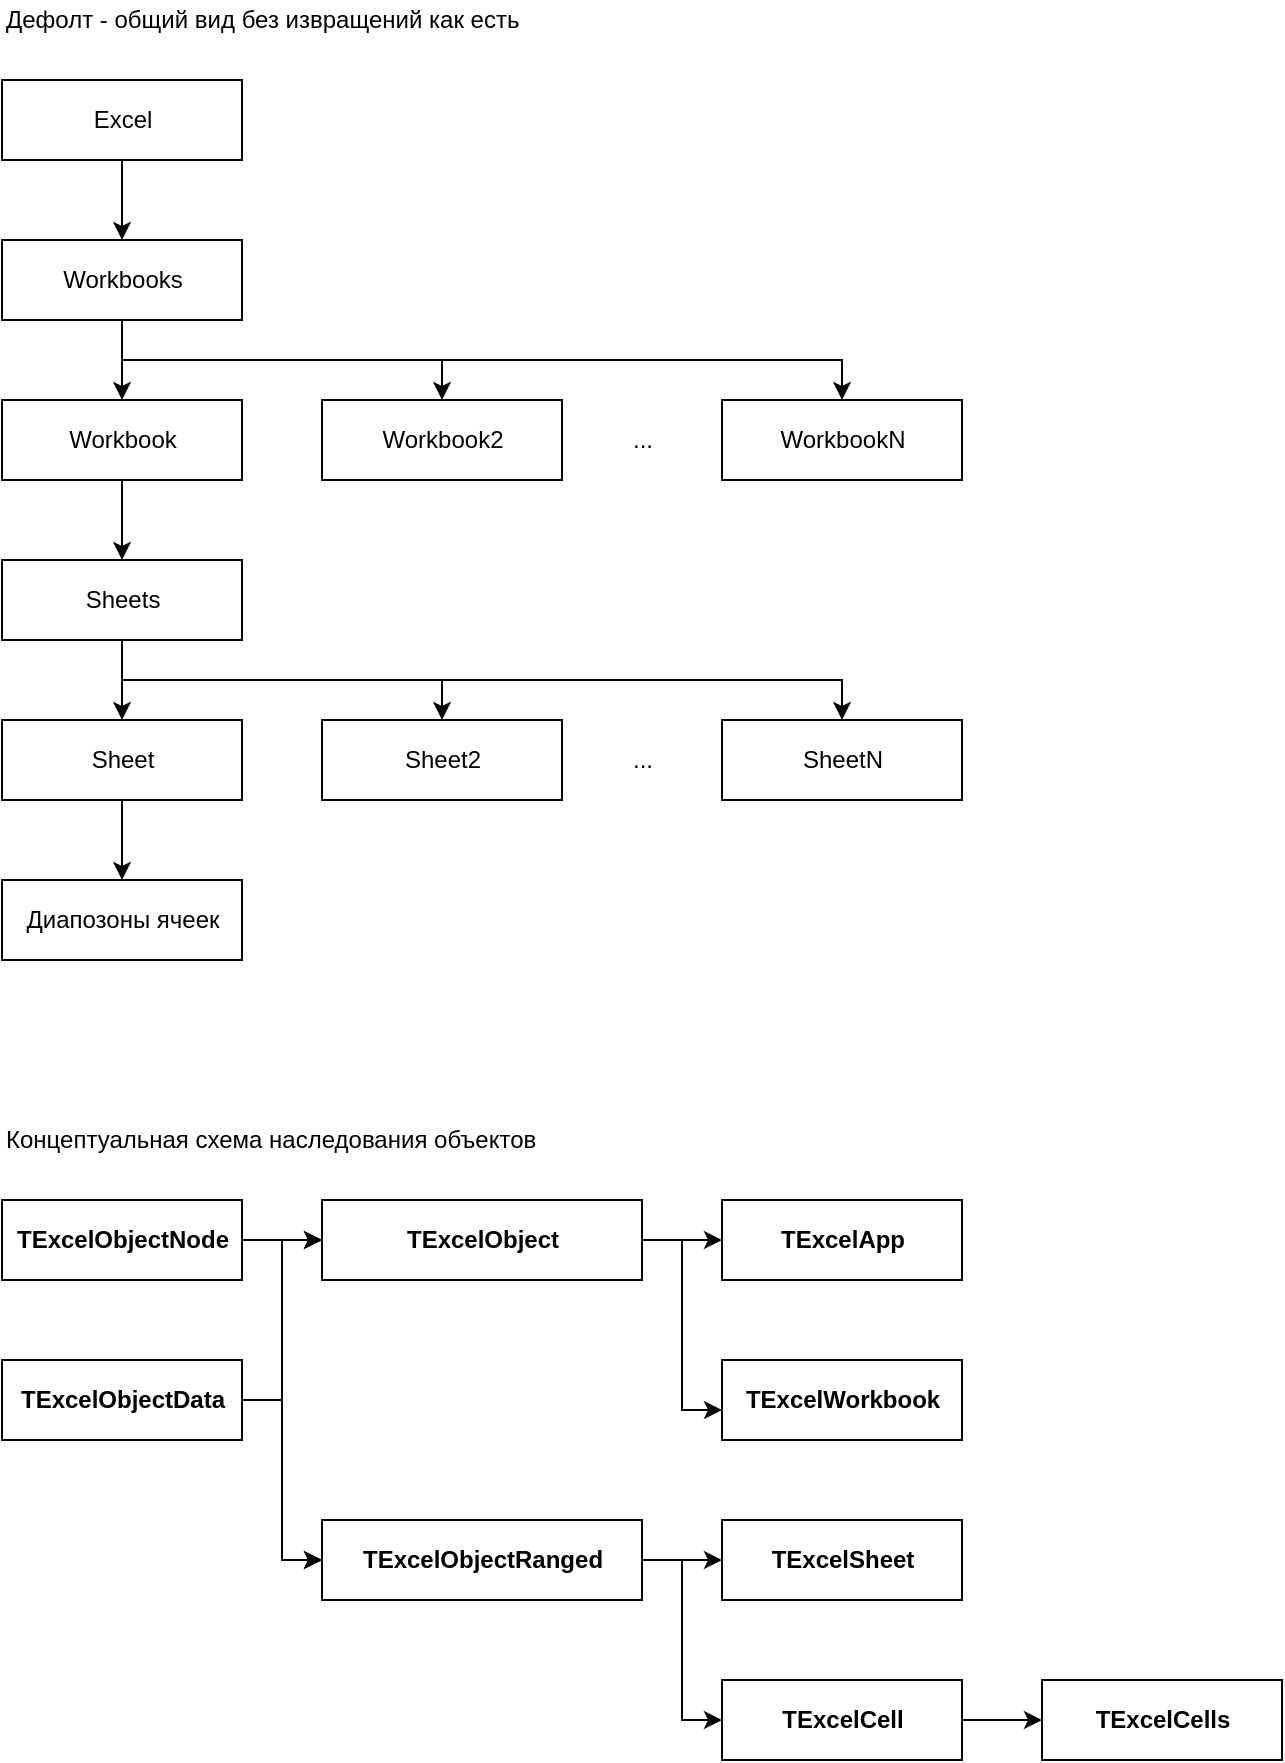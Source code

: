 <mxfile version="20.6.2" type="device" pages="5"><diagram id="fDUFHRZLXLaSYRtYSk_y" name="Концепт Excel"><mxGraphModel dx="981" dy="608" grid="1" gridSize="10" guides="1" tooltips="1" connect="1" arrows="1" fold="1" page="1" pageScale="1" pageWidth="827" pageHeight="1169" math="0" shadow="0"><root><mxCell id="sSDdr07-RiY3zmWLrhLh-0"/><mxCell id="sSDdr07-RiY3zmWLrhLh-1" parent="sSDdr07-RiY3zmWLrhLh-0"/><mxCell id="Y1Kk1Gz4nAogpGu6ACNP-12" value="" style="group" parent="sSDdr07-RiY3zmWLrhLh-1" vertex="1" connectable="0"><mxGeometry x="40" y="40" width="480" height="480" as="geometry"/></mxCell><mxCell id="XeHTkl830fQCauUMxQ_j-0" value="Excel" style="html=1;" parent="Y1Kk1Gz4nAogpGu6ACNP-12" vertex="1"><mxGeometry y="40" width="120" height="40" as="geometry"/></mxCell><mxCell id="XeHTkl830fQCauUMxQ_j-1" value="Workbooks" style="html=1;" parent="Y1Kk1Gz4nAogpGu6ACNP-12" vertex="1"><mxGeometry y="120" width="120" height="40" as="geometry"/></mxCell><mxCell id="XeHTkl830fQCauUMxQ_j-2" value="" style="edgeStyle=orthogonalEdgeStyle;rounded=0;orthogonalLoop=1;jettySize=auto;html=1;fontColor=#6600CC;startArrow=none;startFill=0;endArrow=classic;endFill=1;" parent="Y1Kk1Gz4nAogpGu6ACNP-12" source="XeHTkl830fQCauUMxQ_j-0" target="XeHTkl830fQCauUMxQ_j-1" edge="1"><mxGeometry relative="1" as="geometry"/></mxCell><mxCell id="XeHTkl830fQCauUMxQ_j-3" value="Workbook" style="html=1;" parent="Y1Kk1Gz4nAogpGu6ACNP-12" vertex="1"><mxGeometry y="200" width="120" height="40" as="geometry"/></mxCell><mxCell id="XeHTkl830fQCauUMxQ_j-4" value="" style="edgeStyle=orthogonalEdgeStyle;rounded=0;orthogonalLoop=1;jettySize=auto;html=1;fontColor=#6600CC;startArrow=none;startFill=0;endArrow=classic;endFill=1;" parent="Y1Kk1Gz4nAogpGu6ACNP-12" source="XeHTkl830fQCauUMxQ_j-1" target="XeHTkl830fQCauUMxQ_j-3" edge="1"><mxGeometry relative="1" as="geometry"/></mxCell><mxCell id="XeHTkl830fQCauUMxQ_j-5" value="Sheets" style="html=1;" parent="Y1Kk1Gz4nAogpGu6ACNP-12" vertex="1"><mxGeometry y="280" width="120" height="40" as="geometry"/></mxCell><mxCell id="XeHTkl830fQCauUMxQ_j-6" value="" style="edgeStyle=orthogonalEdgeStyle;rounded=0;orthogonalLoop=1;jettySize=auto;html=1;fontColor=#6600CC;startArrow=none;startFill=0;endArrow=classic;endFill=1;" parent="Y1Kk1Gz4nAogpGu6ACNP-12" source="XeHTkl830fQCauUMxQ_j-3" target="XeHTkl830fQCauUMxQ_j-5" edge="1"><mxGeometry relative="1" as="geometry"/></mxCell><mxCell id="XeHTkl830fQCauUMxQ_j-7" value="Sheet" style="html=1;" parent="Y1Kk1Gz4nAogpGu6ACNP-12" vertex="1"><mxGeometry y="360" width="120" height="40" as="geometry"/></mxCell><mxCell id="XeHTkl830fQCauUMxQ_j-8" value="" style="edgeStyle=orthogonalEdgeStyle;rounded=0;orthogonalLoop=1;jettySize=auto;html=1;fontColor=#6600CC;startArrow=none;startFill=0;endArrow=classic;endFill=1;" parent="Y1Kk1Gz4nAogpGu6ACNP-12" source="XeHTkl830fQCauUMxQ_j-5" target="XeHTkl830fQCauUMxQ_j-7" edge="1"><mxGeometry relative="1" as="geometry"/></mxCell><mxCell id="XeHTkl830fQCauUMxQ_j-9" value="Диапозоны ячеек" style="html=1;" parent="Y1Kk1Gz4nAogpGu6ACNP-12" vertex="1"><mxGeometry y="440" width="120" height="40" as="geometry"/></mxCell><mxCell id="XeHTkl830fQCauUMxQ_j-10" value="" style="edgeStyle=orthogonalEdgeStyle;rounded=0;orthogonalLoop=1;jettySize=auto;html=1;fontColor=#6600CC;startArrow=none;startFill=0;endArrow=classic;endFill=1;" parent="Y1Kk1Gz4nAogpGu6ACNP-12" source="XeHTkl830fQCauUMxQ_j-7" target="XeHTkl830fQCauUMxQ_j-9" edge="1"><mxGeometry relative="1" as="geometry"/></mxCell><mxCell id="XeHTkl830fQCauUMxQ_j-11" value="Workbook2" style="html=1;" parent="Y1Kk1Gz4nAogpGu6ACNP-12" vertex="1"><mxGeometry x="160" y="200" width="120" height="40" as="geometry"/></mxCell><mxCell id="XeHTkl830fQCauUMxQ_j-16" style="edgeStyle=orthogonalEdgeStyle;rounded=0;orthogonalLoop=1;jettySize=auto;html=1;entryX=0.5;entryY=0;entryDx=0;entryDy=0;fontColor=#6600CC;startArrow=none;startFill=0;endArrow=classic;endFill=1;" parent="Y1Kk1Gz4nAogpGu6ACNP-12" source="XeHTkl830fQCauUMxQ_j-1" target="XeHTkl830fQCauUMxQ_j-11" edge="1"><mxGeometry relative="1" as="geometry"><Array as="points"><mxPoint x="60" y="180"/><mxPoint x="220" y="180"/></Array></mxGeometry></mxCell><mxCell id="XeHTkl830fQCauUMxQ_j-13" value="Sheet2" style="html=1;" parent="Y1Kk1Gz4nAogpGu6ACNP-12" vertex="1"><mxGeometry x="160" y="360" width="120" height="40" as="geometry"/></mxCell><mxCell id="XeHTkl830fQCauUMxQ_j-18" style="edgeStyle=orthogonalEdgeStyle;rounded=0;orthogonalLoop=1;jettySize=auto;html=1;entryX=0.5;entryY=0;entryDx=0;entryDy=0;fontColor=#6600CC;startArrow=none;startFill=0;endArrow=classic;endFill=1;" parent="Y1Kk1Gz4nAogpGu6ACNP-12" source="XeHTkl830fQCauUMxQ_j-5" target="XeHTkl830fQCauUMxQ_j-13" edge="1"><mxGeometry relative="1" as="geometry"><Array as="points"><mxPoint x="60" y="340"/><mxPoint x="220" y="340"/></Array></mxGeometry></mxCell><mxCell id="XeHTkl830fQCauUMxQ_j-14" value="SheetN" style="html=1;" parent="Y1Kk1Gz4nAogpGu6ACNP-12" vertex="1"><mxGeometry x="360" y="360" width="120" height="40" as="geometry"/></mxCell><mxCell id="XeHTkl830fQCauUMxQ_j-19" style="edgeStyle=orthogonalEdgeStyle;rounded=0;orthogonalLoop=1;jettySize=auto;html=1;entryX=0.5;entryY=0;entryDx=0;entryDy=0;fontColor=#6600CC;startArrow=none;startFill=0;endArrow=classic;endFill=1;" parent="Y1Kk1Gz4nAogpGu6ACNP-12" source="XeHTkl830fQCauUMxQ_j-5" target="XeHTkl830fQCauUMxQ_j-14" edge="1"><mxGeometry relative="1" as="geometry"><Array as="points"><mxPoint x="60" y="340"/><mxPoint x="420" y="340"/></Array></mxGeometry></mxCell><mxCell id="XeHTkl830fQCauUMxQ_j-15" value="WorkbookN" style="html=1;" parent="Y1Kk1Gz4nAogpGu6ACNP-12" vertex="1"><mxGeometry x="360" y="200" width="120" height="40" as="geometry"/></mxCell><mxCell id="XeHTkl830fQCauUMxQ_j-17" style="edgeStyle=orthogonalEdgeStyle;rounded=0;orthogonalLoop=1;jettySize=auto;html=1;entryX=0.5;entryY=0;entryDx=0;entryDy=0;fontColor=#6600CC;startArrow=none;startFill=0;endArrow=classic;endFill=1;" parent="Y1Kk1Gz4nAogpGu6ACNP-12" source="XeHTkl830fQCauUMxQ_j-1" target="XeHTkl830fQCauUMxQ_j-15" edge="1"><mxGeometry relative="1" as="geometry"><Array as="points"><mxPoint x="60" y="180"/><mxPoint x="420" y="180"/></Array></mxGeometry></mxCell><mxCell id="XeHTkl830fQCauUMxQ_j-20" value="..." style="text;html=1;align=center;verticalAlign=middle;resizable=0;points=[];autosize=1;strokeColor=none;fillColor=none;" parent="Y1Kk1Gz4nAogpGu6ACNP-12" vertex="1"><mxGeometry x="305" y="210" width="30" height="20" as="geometry"/></mxCell><mxCell id="XeHTkl830fQCauUMxQ_j-21" value="..." style="text;html=1;align=center;verticalAlign=middle;resizable=0;points=[];autosize=1;strokeColor=none;fillColor=none;" parent="Y1Kk1Gz4nAogpGu6ACNP-12" vertex="1"><mxGeometry x="305" y="370" width="30" height="20" as="geometry"/></mxCell><mxCell id="mKFRxqX235fmESOdMT0j-0" value="Дефолт - общий вид без извращений как есть" style="text;html=1;align=left;verticalAlign=middle;resizable=0;points=[];autosize=1;strokeColor=none;fillColor=none;" parent="Y1Kk1Gz4nAogpGu6ACNP-12" vertex="1"><mxGeometry width="270" height="20" as="geometry"/></mxCell><mxCell id="zgVulDpO09RTEgYx4Rjb-4" value="" style="group" vertex="1" connectable="0" parent="sSDdr07-RiY3zmWLrhLh-1"><mxGeometry x="40" y="600" width="640" height="320" as="geometry"/></mxCell><mxCell id="SP8QF8485G7SeEir1WLa-0" value="Концептуальная схема наследования объектов" style="text;html=1;align=left;verticalAlign=middle;resizable=0;points=[];autosize=1;strokeColor=none;fillColor=none;" parent="zgVulDpO09RTEgYx4Rjb-4" vertex="1"><mxGeometry width="280" height="20" as="geometry"/></mxCell><mxCell id="Y1Kk1Gz4nAogpGu6ACNP-3" value="&lt;b&gt;TExcelObject&lt;/b&gt;" style="html=1;" parent="zgVulDpO09RTEgYx4Rjb-4" vertex="1"><mxGeometry x="160" y="40" width="160" height="40" as="geometry"/></mxCell><mxCell id="Y1Kk1Gz4nAogpGu6ACNP-4" value="&lt;b&gt;TExcelApp&lt;/b&gt;" style="html=1;" parent="zgVulDpO09RTEgYx4Rjb-4" vertex="1"><mxGeometry x="360" y="40" width="120" height="40" as="geometry"/></mxCell><mxCell id="Y1Kk1Gz4nAogpGu6ACNP-0" value="" style="edgeStyle=orthogonalEdgeStyle;rounded=0;orthogonalLoop=1;jettySize=auto;html=1;" parent="zgVulDpO09RTEgYx4Rjb-4" source="Y1Kk1Gz4nAogpGu6ACNP-3" target="Y1Kk1Gz4nAogpGu6ACNP-4" edge="1"><mxGeometry relative="1" as="geometry"/></mxCell><mxCell id="Y1Kk1Gz4nAogpGu6ACNP-5" value="&lt;span style=&quot;font-weight: 700&quot;&gt;TExcelWorkbook&lt;/span&gt;" style="html=1;" parent="zgVulDpO09RTEgYx4Rjb-4" vertex="1"><mxGeometry x="360" y="120" width="120" height="40" as="geometry"/></mxCell><mxCell id="Y1Kk1Gz4nAogpGu6ACNP-1" value="" style="edgeStyle=orthogonalEdgeStyle;rounded=0;orthogonalLoop=1;jettySize=auto;html=1;" parent="zgVulDpO09RTEgYx4Rjb-4" source="Y1Kk1Gz4nAogpGu6ACNP-3" target="Y1Kk1Gz4nAogpGu6ACNP-5" edge="1"><mxGeometry relative="1" as="geometry"><Array as="points"><mxPoint x="340" y="60"/><mxPoint x="340" y="145"/></Array></mxGeometry></mxCell><mxCell id="Y1Kk1Gz4nAogpGu6ACNP-6" value="&lt;b&gt;TExcelSheet&lt;/b&gt;" style="html=1;" parent="zgVulDpO09RTEgYx4Rjb-4" vertex="1"><mxGeometry x="360" y="200" width="120" height="40" as="geometry"/></mxCell><mxCell id="Y1Kk1Gz4nAogpGu6ACNP-7" value="&lt;b&gt;TExcelCell&lt;/b&gt;" style="html=1;" parent="zgVulDpO09RTEgYx4Rjb-4" vertex="1"><mxGeometry x="360" y="280" width="120" height="40" as="geometry"/></mxCell><mxCell id="Y1Kk1Gz4nAogpGu6ACNP-8" style="edgeStyle=orthogonalEdgeStyle;shape=connector;rounded=0;orthogonalLoop=1;jettySize=auto;html=1;labelBackgroundColor=default;strokeColor=default;fontFamily=Helvetica;fontSize=11;fontColor=default;endArrow=classic;" parent="zgVulDpO09RTEgYx4Rjb-4" source="Y1Kk1Gz4nAogpGu6ACNP-10" target="Y1Kk1Gz4nAogpGu6ACNP-6" edge="1"><mxGeometry relative="1" as="geometry"/></mxCell><mxCell id="Y1Kk1Gz4nAogpGu6ACNP-9" style="edgeStyle=orthogonalEdgeStyle;shape=connector;rounded=0;orthogonalLoop=1;jettySize=auto;html=1;entryX=0;entryY=0.5;entryDx=0;entryDy=0;labelBackgroundColor=default;strokeColor=default;fontFamily=Helvetica;fontSize=11;fontColor=default;endArrow=classic;" parent="zgVulDpO09RTEgYx4Rjb-4" source="Y1Kk1Gz4nAogpGu6ACNP-10" target="Y1Kk1Gz4nAogpGu6ACNP-7" edge="1"><mxGeometry relative="1" as="geometry"/></mxCell><mxCell id="Y1Kk1Gz4nAogpGu6ACNP-10" value="&lt;b&gt;TExcelObjectRanged&lt;/b&gt;" style="html=1;" parent="zgVulDpO09RTEgYx4Rjb-4" vertex="1"><mxGeometry x="160" y="200" width="160" height="40" as="geometry"/></mxCell><mxCell id="Nrrn6-iRaiga-IRmsE-0-3" style="edgeStyle=orthogonalEdgeStyle;shape=connector;rounded=0;orthogonalLoop=1;jettySize=auto;html=1;entryX=0;entryY=0.5;entryDx=0;entryDy=0;labelBackgroundColor=default;strokeColor=default;fontFamily=Helvetica;fontSize=11;fontColor=default;endArrow=classic;" edge="1" parent="zgVulDpO09RTEgYx4Rjb-4" source="Nrrn6-iRaiga-IRmsE-0-0" target="Y1Kk1Gz4nAogpGu6ACNP-3"><mxGeometry relative="1" as="geometry"/></mxCell><mxCell id="Nrrn6-iRaiga-IRmsE-0-4" style="edgeStyle=orthogonalEdgeStyle;shape=connector;rounded=0;orthogonalLoop=1;jettySize=auto;html=1;entryX=0;entryY=0.5;entryDx=0;entryDy=0;labelBackgroundColor=default;strokeColor=default;fontFamily=Helvetica;fontSize=11;fontColor=default;endArrow=classic;" edge="1" parent="zgVulDpO09RTEgYx4Rjb-4" source="Nrrn6-iRaiga-IRmsE-0-0" target="Y1Kk1Gz4nAogpGu6ACNP-10"><mxGeometry relative="1" as="geometry"/></mxCell><mxCell id="Nrrn6-iRaiga-IRmsE-0-0" value="&lt;span style=&quot;font-weight: 700;&quot;&gt;TExcelObjectNode&lt;/span&gt;" style="html=1;" vertex="1" parent="zgVulDpO09RTEgYx4Rjb-4"><mxGeometry y="40" width="120" height="40" as="geometry"/></mxCell><mxCell id="eMBhzESp_QLdGztF2m3p-2" style="edgeStyle=orthogonalEdgeStyle;shape=connector;rounded=0;orthogonalLoop=1;jettySize=auto;html=1;entryX=0;entryY=0.5;entryDx=0;entryDy=0;labelBackgroundColor=default;strokeColor=default;fontFamily=Helvetica;fontSize=11;fontColor=default;endArrow=classic;" edge="1" parent="zgVulDpO09RTEgYx4Rjb-4" source="bwph2eIS-4mL1TPayPOP-0" target="Y1Kk1Gz4nAogpGu6ACNP-3"><mxGeometry relative="1" as="geometry"/></mxCell><mxCell id="eMBhzESp_QLdGztF2m3p-3" style="edgeStyle=orthogonalEdgeStyle;shape=connector;rounded=0;orthogonalLoop=1;jettySize=auto;html=1;entryX=0;entryY=0.5;entryDx=0;entryDy=0;labelBackgroundColor=default;strokeColor=default;fontFamily=Helvetica;fontSize=11;fontColor=default;endArrow=classic;" edge="1" parent="zgVulDpO09RTEgYx4Rjb-4" source="bwph2eIS-4mL1TPayPOP-0" target="Y1Kk1Gz4nAogpGu6ACNP-10"><mxGeometry relative="1" as="geometry"/></mxCell><mxCell id="bwph2eIS-4mL1TPayPOP-0" value="&lt;span style=&quot;font-weight: 700;&quot;&gt;TExcelObjectData&lt;/span&gt;" style="html=1;" vertex="1" parent="zgVulDpO09RTEgYx4Rjb-4"><mxGeometry y="120" width="120" height="40" as="geometry"/></mxCell><mxCell id="zgVulDpO09RTEgYx4Rjb-2" value="&lt;b&gt;TExcelCells&lt;/b&gt;" style="html=1;" vertex="1" parent="zgVulDpO09RTEgYx4Rjb-4"><mxGeometry x="520" y="280" width="120" height="40" as="geometry"/></mxCell><mxCell id="zgVulDpO09RTEgYx4Rjb-3" value="" style="edgeStyle=orthogonalEdgeStyle;shape=connector;rounded=0;orthogonalLoop=1;jettySize=auto;html=1;labelBackgroundColor=default;strokeColor=default;fontFamily=Helvetica;fontSize=11;fontColor=default;endArrow=classic;" edge="1" parent="zgVulDpO09RTEgYx4Rjb-4" source="Y1Kk1Gz4nAogpGu6ACNP-7" target="zgVulDpO09RTEgYx4Rjb-2"><mxGeometry relative="1" as="geometry"/></mxCell></root></mxGraphModel></diagram><diagram id="uTiYRtG-SRuJwtKcrXmd" name="Концепт Таблицы"><mxGraphModel dx="981" dy="608" grid="1" gridSize="10" guides="1" tooltips="1" connect="1" arrows="1" fold="1" page="1" pageScale="1" pageWidth="827" pageHeight="1169" math="0" shadow="0"><root><mxCell id="0"/><mxCell id="1" parent="0"/><mxCell id="YXy5Oto07QY76fAByr8c-6" style="edgeStyle=orthogonalEdgeStyle;rounded=0;orthogonalLoop=1;jettySize=auto;html=1;startArrow=none;" parent="1" edge="1"><mxGeometry relative="1" as="geometry"><Array as="points"><mxPoint x="100" y="140"/><mxPoint x="420" y="140"/></Array><mxPoint x="260" y="160" as="targetPoint"/></mxGeometry></mxCell><mxCell id="NLtXjsv677J8tFMHniBo-2" value="" style="group" vertex="1" connectable="0" parent="1"><mxGeometry x="40" y="40" width="640" height="320" as="geometry"/></mxCell><mxCell id="mE_-lX5yXR29C5gTKQXK-2" value="Таблица Excel - Композиция" style="text;html=1;align=left;verticalAlign=middle;resizable=0;points=[];autosize=1;strokeColor=none;fillColor=none;" parent="NLtXjsv677J8tFMHniBo-2" vertex="1"><mxGeometry width="170" height="20" as="geometry"/></mxCell><mxCell id="uas0k_4Z_M4q7gc-yB5U-1" value="Данные" style="html=1;" parent="NLtXjsv677J8tFMHniBo-2" vertex="1"><mxGeometry x="80" y="200" width="120" height="40" as="geometry"/></mxCell><mxCell id="uas0k_4Z_M4q7gc-yB5U-7" value="Создатель таблицы из данных" style="html=1;whiteSpace=wrap;" parent="NLtXjsv677J8tFMHniBo-2" vertex="1"><mxGeometry x="360" y="40" width="120" height="40" as="geometry"/></mxCell><mxCell id="uas0k_4Z_M4q7gc-yB5U-9" value="Заголовки" style="html=1;whiteSpace=wrap;" parent="NLtXjsv677J8tFMHniBo-2" vertex="1"><mxGeometry x="440" y="120" width="120" height="40" as="geometry"/></mxCell><mxCell id="uas0k_4Z_M4q7gc-yB5U-10" value="" style="edgeStyle=orthogonalEdgeStyle;rounded=0;orthogonalLoop=1;jettySize=auto;html=1;endArrow=none;endFill=0;startFill=1;startArrow=diamondThin;" parent="NLtXjsv677J8tFMHniBo-2" source="uas0k_4Z_M4q7gc-yB5U-7" target="uas0k_4Z_M4q7gc-yB5U-9" edge="1"><mxGeometry relative="1" as="geometry"><Array as="points"><mxPoint x="420" y="140"/></Array></mxGeometry></mxCell><mxCell id="JonCK8XZlaxlKHGXW6zy-15" value="Название" style="html=1;" parent="NLtXjsv677J8tFMHniBo-2" vertex="1"><mxGeometry x="80" y="280" width="120" height="40" as="geometry"/></mxCell><mxCell id="JonCK8XZlaxlKHGXW6zy-33" style="edgeStyle=orthogonalEdgeStyle;rounded=0;orthogonalLoop=1;jettySize=auto;html=1;entryX=0;entryY=0.5;entryDx=0;entryDy=0;startArrow=diamondThin;startFill=1;endArrow=none;endFill=0;" parent="NLtXjsv677J8tFMHniBo-2" source="JonCK8XZlaxlKHGXW6zy-18" target="JonCK8XZlaxlKHGXW6zy-15" edge="1"><mxGeometry relative="1" as="geometry"><Array as="points"><mxPoint x="40" y="300"/></Array></mxGeometry></mxCell><mxCell id="JonCK8XZlaxlKHGXW6zy-35" style="edgeStyle=orthogonalEdgeStyle;rounded=0;orthogonalLoop=1;jettySize=auto;html=1;entryX=0;entryY=0.5;entryDx=0;entryDy=0;startArrow=diamondThin;startFill=1;endArrow=none;endFill=0;" parent="NLtXjsv677J8tFMHniBo-2" source="JonCK8XZlaxlKHGXW6zy-18" target="uas0k_4Z_M4q7gc-yB5U-1" edge="1"><mxGeometry relative="1" as="geometry"><Array as="points"><mxPoint x="40" y="220"/></Array></mxGeometry></mxCell><mxCell id="JonCK8XZlaxlKHGXW6zy-18" value="Таблица" style="html=1;" parent="NLtXjsv677J8tFMHniBo-2" vertex="1"><mxGeometry y="40" width="120" height="40" as="geometry"/></mxCell><mxCell id="P-mnf1wLE_Wc1UNROkIk-3" style="edgeStyle=orthogonalEdgeStyle;rounded=0;orthogonalLoop=1;jettySize=auto;html=1;entryX=1;entryY=0.5;entryDx=0;entryDy=0;startArrow=none;startFill=0;endArrow=classic;endFill=1;dashed=1;" parent="NLtXjsv677J8tFMHniBo-2" source="uas0k_4Z_M4q7gc-yB5U-7" target="JonCK8XZlaxlKHGXW6zy-18" edge="1"><mxGeometry relative="1" as="geometry"/></mxCell><mxCell id="8SUicmTtEMWlD9hYI4ht-1" value="Заголовки" style="html=1;" parent="NLtXjsv677J8tFMHniBo-2" vertex="1"><mxGeometry x="80" y="120" width="120" height="40" as="geometry"/></mxCell><mxCell id="JonCK8XZlaxlKHGXW6zy-31" style="edgeStyle=orthogonalEdgeStyle;rounded=0;orthogonalLoop=1;jettySize=auto;html=1;entryX=0;entryY=0.5;entryDx=0;entryDy=0;startArrow=diamondThin;startFill=1;endArrow=none;endFill=0;" parent="NLtXjsv677J8tFMHniBo-2" source="JonCK8XZlaxlKHGXW6zy-18" target="8SUicmTtEMWlD9hYI4ht-1" edge="1"><mxGeometry relative="1" as="geometry"><Array as="points"><mxPoint x="40" y="140"/></Array></mxGeometry></mxCell><mxCell id="P-mnf1wLE_Wc1UNROkIk-4" value="Заголовок" style="html=1;" parent="NLtXjsv677J8tFMHniBo-2" vertex="1"><mxGeometry x="520" y="200" width="120" height="40" as="geometry"/></mxCell><mxCell id="P-mnf1wLE_Wc1UNROkIk-5" style="edgeStyle=orthogonalEdgeStyle;rounded=0;orthogonalLoop=1;jettySize=auto;html=1;entryX=0;entryY=0.5;entryDx=0;entryDy=0;startArrow=diamondThin;startFill=1;endArrow=none;endFill=0;" parent="NLtXjsv677J8tFMHniBo-2" source="uas0k_4Z_M4q7gc-yB5U-9" target="P-mnf1wLE_Wc1UNROkIk-4" edge="1"><mxGeometry relative="1" as="geometry"><Array as="points"><mxPoint x="480" y="220"/></Array></mxGeometry></mxCell><mxCell id="NLtXjsv677J8tFMHniBo-3" value="" style="group" vertex="1" connectable="0" parent="1"><mxGeometry x="40" y="480" width="600" height="240" as="geometry"/></mxCell><mxCell id="JonCK8XZlaxlKHGXW6zy-7" value="TExcelCell" style="html=1;" parent="NLtXjsv677J8tFMHniBo-3" vertex="1"><mxGeometry x="160" y="120" width="120" height="40" as="geometry"/></mxCell><mxCell id="P-mnf1wLE_Wc1UNROkIk-6" value="Таблица Excel - Наследование объектов" style="text;html=1;align=left;verticalAlign=middle;resizable=0;points=[];autosize=1;strokeColor=none;fillColor=none;" parent="NLtXjsv677J8tFMHniBo-3" vertex="1"><mxGeometry width="240" height="20" as="geometry"/></mxCell><mxCell id="P-mnf1wLE_Wc1UNROkIk-7" value="Таблица&lt;br&gt;TExcelTable" style="html=1;" parent="NLtXjsv677J8tFMHniBo-3" vertex="1"><mxGeometry x="320" y="120" width="120" height="40" as="geometry"/></mxCell><mxCell id="P-mnf1wLE_Wc1UNROkIk-9" value="TExcelObjectRanged" style="html=1;" parent="NLtXjsv677J8tFMHniBo-3" vertex="1"><mxGeometry x="160" y="40" width="120" height="40" as="geometry"/></mxCell><mxCell id="P-mnf1wLE_Wc1UNROkIk-11" value="" style="edgeStyle=orthogonalEdgeStyle;rounded=0;orthogonalLoop=1;jettySize=auto;html=1;startArrow=none;startFill=0;endArrow=block;endFill=1;" parent="NLtXjsv677J8tFMHniBo-3" source="JonCK8XZlaxlKHGXW6zy-7" target="P-mnf1wLE_Wc1UNROkIk-9" edge="1"><mxGeometry relative="1" as="geometry"/></mxCell><mxCell id="P-mnf1wLE_Wc1UNROkIk-13" style="edgeStyle=orthogonalEdgeStyle;rounded=0;orthogonalLoop=1;jettySize=auto;html=1;entryX=0.5;entryY=1;entryDx=0;entryDy=0;startArrow=none;startFill=0;endArrow=block;endFill=1;" parent="NLtXjsv677J8tFMHniBo-3" source="P-mnf1wLE_Wc1UNROkIk-7" target="P-mnf1wLE_Wc1UNROkIk-9" edge="1"><mxGeometry relative="1" as="geometry"><Array as="points"><mxPoint x="380" y="100"/><mxPoint x="220" y="100"/></Array></mxGeometry></mxCell><mxCell id="P-mnf1wLE_Wc1UNROkIk-18" style="edgeStyle=orthogonalEdgeStyle;rounded=0;orthogonalLoop=1;jettySize=auto;html=1;entryX=0.5;entryY=1;entryDx=0;entryDy=0;startArrow=none;startFill=0;endArrow=block;endFill=1;" parent="NLtXjsv677J8tFMHniBo-3" source="P-mnf1wLE_Wc1UNROkIk-14" target="P-mnf1wLE_Wc1UNROkIk-9" edge="1"><mxGeometry relative="1" as="geometry"><Array as="points"><mxPoint x="540" y="100"/><mxPoint x="220" y="100"/></Array></mxGeometry></mxCell><mxCell id="P-mnf1wLE_Wc1UNROkIk-14" value="Заголовки&lt;br&gt;TExcelTableHeaders" style="html=1;" parent="NLtXjsv677J8tFMHniBo-3" vertex="1"><mxGeometry x="480" y="120" width="120" height="40" as="geometry"/></mxCell><mxCell id="P-mnf1wLE_Wc1UNROkIk-15" value="Название" style="html=1;" parent="NLtXjsv677J8tFMHniBo-3" vertex="1"><mxGeometry y="120" width="120" height="40" as="geometry"/></mxCell><mxCell id="9iwabxUxQVvlOnYs4-sg-1" style="edgeStyle=orthogonalEdgeStyle;rounded=0;orthogonalLoop=1;jettySize=auto;html=1;entryX=1;entryY=0.5;entryDx=0;entryDy=0;startArrow=none;startFill=0;endArrow=none;endFill=0;" parent="NLtXjsv677J8tFMHniBo-3" source="JonCK8XZlaxlKHGXW6zy-7" target="P-mnf1wLE_Wc1UNROkIk-15" edge="1"><mxGeometry relative="1" as="geometry"><Array as="points"><mxPoint x="130" y="140"/><mxPoint x="130" y="140"/></Array></mxGeometry></mxCell><mxCell id="P-mnf1wLE_Wc1UNROkIk-17" value="Данные" style="html=1;" parent="NLtXjsv677J8tFMHniBo-3" vertex="1"><mxGeometry y="200" width="120" height="40" as="geometry"/></mxCell><mxCell id="NLtXjsv677J8tFMHniBo-1" value="" style="edgeStyle=orthogonalEdgeStyle;shape=connector;rounded=0;orthogonalLoop=1;jettySize=auto;html=1;labelBackgroundColor=default;strokeColor=default;fontFamily=Helvetica;fontSize=11;fontColor=default;startArrow=none;startFill=0;endArrow=none;endFill=0;" edge="1" parent="NLtXjsv677J8tFMHniBo-3" source="4IB_QLLX4JuNB0Tvlm-R-1" target="P-mnf1wLE_Wc1UNROkIk-17"><mxGeometry relative="1" as="geometry"/></mxCell><mxCell id="4IB_QLLX4JuNB0Tvlm-R-1" value="TExcelCells" style="html=1;fontFamily=Helvetica;fontSize=11;fontColor=default;" vertex="1" parent="NLtXjsv677J8tFMHniBo-3"><mxGeometry x="160" y="200" width="120" height="40" as="geometry"/></mxCell><mxCell id="4IB_QLLX4JuNB0Tvlm-R-2" style="edgeStyle=orthogonalEdgeStyle;shape=connector;rounded=0;orthogonalLoop=1;jettySize=auto;html=1;labelBackgroundColor=default;strokeColor=default;fontFamily=Helvetica;fontSize=11;fontColor=default;startArrow=block;startFill=1;endArrow=none;endFill=0;" edge="1" parent="NLtXjsv677J8tFMHniBo-3" source="JonCK8XZlaxlKHGXW6zy-7" target="4IB_QLLX4JuNB0Tvlm-R-1"><mxGeometry relative="1" as="geometry"/></mxCell></root></mxGraphModel></diagram><diagram name="Объекты - UML" id="sF1SeIN04lodnVQbNbbv"><mxGraphModel dx="1778" dy="1103" grid="1" gridSize="10" guides="1" tooltips="1" connect="1" arrows="1" fold="1" page="1" pageScale="1" pageWidth="827" pageHeight="1169" math="0" shadow="0"><root><mxCell id="IZ5QGfvtQui7xBuPIQmy-0"/><mxCell id="IZ5QGfvtQui7xBuPIQmy-1" parent="IZ5QGfvtQui7xBuPIQmy-0"/><mxCell id="JGg79n_8xGLNf-9AOHK_-44" value="&lt;blockquote style=&quot;margin: 0 0 0 40px; border: none; padding: 0px;&quot;&gt;Уровень абстракций&lt;/blockquote&gt;" style="swimlane;whiteSpace=wrap;html=1;fontFamily=Helvetica;fontSize=11;fontColor=#ffffff;align=left;fillColor=#6a00ff;strokeColor=#3700CC;strokeWidth=2;" vertex="1" parent="IZ5QGfvtQui7xBuPIQmy-1"><mxGeometry x="40" y="40" width="960" height="640" as="geometry"/></mxCell><mxCell id="JGg79n_8xGLNf-9AOHK_-53" style="edgeStyle=orthogonalEdgeStyle;shape=connector;rounded=0;orthogonalLoop=1;jettySize=auto;html=1;entryX=0.5;entryY=0;entryDx=0;entryDy=0;labelBackgroundColor=default;strokeColor=default;fontFamily=Helvetica;fontSize=11;fontColor=default;startArrow=block;startFill=1;endArrow=none;endFill=0;" edge="1" parent="JGg79n_8xGLNf-9AOHK_-44" source="JGg79n_8xGLNf-9AOHK_-0" target="IZ5QGfvtQui7xBuPIQmy-4"><mxGeometry relative="1" as="geometry"/></mxCell><mxCell id="JGg79n_8xGLNf-9AOHK_-54" style="edgeStyle=orthogonalEdgeStyle;shape=connector;rounded=0;orthogonalLoop=1;jettySize=auto;html=1;entryX=0.5;entryY=0;entryDx=0;entryDy=0;labelBackgroundColor=default;strokeColor=default;fontFamily=Helvetica;fontSize=11;fontColor=default;startArrow=block;startFill=1;endArrow=none;endFill=0;" edge="1" parent="JGg79n_8xGLNf-9AOHK_-44" source="JGg79n_8xGLNf-9AOHK_-0" target="IZ5QGfvtQui7xBuPIQmy-103"><mxGeometry relative="1" as="geometry"><Array as="points"><mxPoint x="240" y="320"/><mxPoint x="700" y="320"/></Array></mxGeometry></mxCell><mxCell id="JGg79n_8xGLNf-9AOHK_-0" value="TExcelObjectNode" style="swimlane;fontStyle=1;align=center;verticalAlign=top;childLayout=stackLayout;horizontal=1;startSize=26;horizontalStack=0;resizeParent=1;resizeParentMax=0;resizeLast=0;collapsible=1;marginBottom=0;" vertex="1" parent="JGg79n_8xGLNf-9AOHK_-44"><mxGeometry x="40" y="40" width="400" height="138" as="geometry"/></mxCell><mxCell id="JGg79n_8xGLNf-9AOHK_-1" value="# TExcelObjectNode* Parent" style="text;strokeColor=none;fillColor=none;align=left;verticalAlign=top;spacingLeft=4;spacingRight=4;overflow=hidden;rotatable=0;points=[[0,0.5],[1,0.5]];portConstraint=eastwest;" vertex="1" parent="JGg79n_8xGLNf-9AOHK_-0"><mxGeometry y="26" width="400" height="26" as="geometry"/></mxCell><mxCell id="JGg79n_8xGLNf-9AOHK_-2" value="# std::list&lt;TExcelObjectNode*&gt; Childs" style="text;strokeColor=none;fillColor=none;align=left;verticalAlign=top;spacingLeft=4;spacingRight=4;overflow=hidden;rotatable=0;points=[[0,0.5],[1,0.5]];portConstraint=eastwest;" vertex="1" parent="JGg79n_8xGLNf-9AOHK_-0"><mxGeometry y="52" width="400" height="26" as="geometry"/></mxCell><mxCell id="JGg79n_8xGLNf-9AOHK_-5" value="" style="line;strokeWidth=1;fillColor=none;align=left;verticalAlign=middle;spacingTop=-1;spacingLeft=3;spacingRight=3;rotatable=0;labelPosition=right;points=[];portConstraint=eastwest;" vertex="1" parent="JGg79n_8xGLNf-9AOHK_-0"><mxGeometry y="78" width="400" height="8" as="geometry"/></mxCell><mxCell id="JGg79n_8xGLNf-9AOHK_-6" value="# void AddChildClass(TExcelObjectNode* child)" style="text;strokeColor=none;fillColor=none;align=left;verticalAlign=top;spacingLeft=4;spacingRight=4;overflow=hidden;rotatable=0;points=[[0,0.5],[1,0.5]];portConstraint=eastwest;" vertex="1" parent="JGg79n_8xGLNf-9AOHK_-0"><mxGeometry y="86" width="400" height="26" as="geometry"/></mxCell><mxCell id="JGg79n_8xGLNf-9AOHK_-7" value="# void RemoveChildClass(TExcelObjectNode* child)" style="text;strokeColor=none;fillColor=none;align=left;verticalAlign=top;spacingLeft=4;spacingRight=4;overflow=hidden;rotatable=0;points=[[0,0.5],[1,0.5]];portConstraint=eastwest;" vertex="1" parent="JGg79n_8xGLNf-9AOHK_-0"><mxGeometry y="112" width="400" height="26" as="geometry"/></mxCell><mxCell id="JGg79n_8xGLNf-9AOHK_-45" style="edgeStyle=orthogonalEdgeStyle;shape=connector;rounded=0;orthogonalLoop=1;jettySize=auto;html=1;labelBackgroundColor=default;strokeColor=default;fontFamily=Helvetica;fontSize=11;fontColor=default;startArrow=block;startFill=1;endArrow=none;endFill=0;entryX=0.5;entryY=0;entryDx=0;entryDy=0;" edge="1" parent="JGg79n_8xGLNf-9AOHK_-44" source="JGg79n_8xGLNf-9AOHK_-24" target="IZ5QGfvtQui7xBuPIQmy-4"><mxGeometry relative="1" as="geometry"><Array as="points"><mxPoint x="700" y="320"/><mxPoint x="240" y="320"/></Array></mxGeometry></mxCell><mxCell id="JGg79n_8xGLNf-9AOHK_-24" value="TExcelObjectData" style="swimlane;fontStyle=1;align=center;verticalAlign=top;childLayout=stackLayout;horizontal=1;startSize=26;horizontalStack=0;resizeParent=1;resizeParentMax=0;resizeLast=0;collapsible=1;marginBottom=0;" vertex="1" parent="JGg79n_8xGLNf-9AOHK_-44"><mxGeometry x="480" y="40" width="440" height="242" as="geometry"/></mxCell><mxCell id="IZ5QGfvtQui7xBuPIQmy-6" value="# Variant vDataChild" style="text;strokeColor=none;fillColor=none;align=left;verticalAlign=top;spacingLeft=4;spacingRight=4;overflow=hidden;rotatable=0;points=[[0,0.5],[1,0.5]];portConstraint=eastwest;" vertex="1" parent="JGg79n_8xGLNf-9AOHK_-24"><mxGeometry y="26" width="440" height="26" as="geometry"/></mxCell><mxCell id="IZ5QGfvtQui7xBuPIQmy-5" value="# Variant vData" style="text;strokeColor=none;fillColor=none;align=left;verticalAlign=top;spacingLeft=4;spacingRight=4;overflow=hidden;rotatable=0;points=[[0,0.5],[1,0.5]];portConstraint=eastwest;" vertex="1" parent="JGg79n_8xGLNf-9AOHK_-24"><mxGeometry y="52" width="440" height="26" as="geometry"/></mxCell><mxCell id="JGg79n_8xGLNf-9AOHK_-27" value="" style="line;strokeWidth=1;fillColor=none;align=left;verticalAlign=middle;spacingTop=-1;spacingLeft=3;spacingRight=3;rotatable=0;labelPosition=right;points=[];portConstraint=eastwest;" vertex="1" parent="JGg79n_8xGLNf-9AOHK_-24"><mxGeometry y="78" width="440" height="8" as="geometry"/></mxCell><mxCell id="IZ5QGfvtQui7xBuPIQmy-10" value="# unsigned int getChildCountByType(const String&amp; oType)" style="text;strokeColor=none;fillColor=none;align=left;verticalAlign=top;spacingLeft=4;spacingRight=4;overflow=hidden;rotatable=0;points=[[0,0.5],[1,0.5]];portConstraint=eastwest;" vertex="1" parent="JGg79n_8xGLNf-9AOHK_-24"><mxGeometry y="86" width="440" height="26" as="geometry"/></mxCell><mxCell id="IZ5QGfvtQui7xBuPIQmy-11" value="# void seekAndActivateByType(const String&amp; oType, const String&amp; name)" style="text;strokeColor=none;fillColor=none;align=left;verticalAlign=top;spacingLeft=4;spacingRight=4;overflow=hidden;rotatable=0;points=[[0,0.5],[1,0.5]];portConstraint=eastwest;" vertex="1" parent="JGg79n_8xGLNf-9AOHK_-24"><mxGeometry y="112" width="440" height="26" as="geometry"/></mxCell><mxCell id="IZ5QGfvtQui7xBuPIQmy-12" value="# void seekAndActivateByType(const String&amp; oType, unsigned int Num)" style="text;strokeColor=none;fillColor=none;align=left;verticalAlign=top;spacingLeft=4;spacingRight=4;overflow=hidden;rotatable=0;points=[[0,0.5],[1,0.5]];portConstraint=eastwest;" vertex="1" parent="JGg79n_8xGLNf-9AOHK_-24"><mxGeometry y="138" width="440" height="26" as="geometry"/></mxCell><mxCell id="IZ5QGfvtQui7xBuPIQmy-16" value="+ Variant getVariant()" style="text;strokeColor=none;fillColor=none;align=left;verticalAlign=top;spacingLeft=4;spacingRight=4;overflow=hidden;rotatable=0;points=[[0,0.5],[1,0.5]];portConstraint=eastwest;" vertex="1" parent="JGg79n_8xGLNf-9AOHK_-24"><mxGeometry y="164" width="440" height="26" as="geometry"/></mxCell><mxCell id="IZ5QGfvtQui7xBuPIQmy-18" value="+ void Hide()" style="text;strokeColor=none;fillColor=none;align=left;verticalAlign=top;spacingLeft=4;spacingRight=4;overflow=hidden;rotatable=0;points=[[0,0.5],[1,0.5]];portConstraint=eastwest;" vertex="1" parent="JGg79n_8xGLNf-9AOHK_-24"><mxGeometry y="190" width="440" height="26" as="geometry"/></mxCell><mxCell id="IZ5QGfvtQui7xBuPIQmy-17" value="+ void Show()" style="text;strokeColor=none;fillColor=none;align=left;verticalAlign=top;spacingLeft=4;spacingRight=4;overflow=hidden;rotatable=0;points=[[0,0.5],[1,0.5]];portConstraint=eastwest;" vertex="1" parent="JGg79n_8xGLNf-9AOHK_-24"><mxGeometry y="216" width="440" height="26" as="geometry"/></mxCell><mxCell id="IZ5QGfvtQui7xBuPIQmy-103" value="TExcelObjectRanged" style="swimlane;fontStyle=1;align=center;verticalAlign=top;childLayout=stackLayout;horizontal=1;startSize=26;horizontalStack=0;resizeParent=1;resizeParentMax=0;resizeLast=0;collapsible=1;marginBottom=0;" vertex="1" parent="JGg79n_8xGLNf-9AOHK_-44"><mxGeometry x="480" y="360" width="440" height="190" as="geometry"/></mxCell><mxCell id="IZ5QGfvtQui7xBuPIQmy-104" value="" style="line;strokeWidth=1;fillColor=none;align=left;verticalAlign=middle;spacingTop=-1;spacingLeft=3;spacingRight=3;rotatable=0;labelPosition=right;points=[];portConstraint=eastwest;" vertex="1" parent="IZ5QGfvtQui7xBuPIQmy-103"><mxGeometry y="26" width="440" height="8" as="geometry"/></mxCell><mxCell id="IZ5QGfvtQui7xBuPIQmy-110" value="# AnsiString ColToStrA(unsigned int ACol)" style="text;strokeColor=none;fillColor=none;align=left;verticalAlign=top;spacingLeft=4;spacingRight=4;overflow=hidden;rotatable=0;points=[[0,0.5],[1,0.5]];portConstraint=eastwest;" vertex="1" parent="IZ5QGfvtQui7xBuPIQmy-103"><mxGeometry y="34" width="440" height="26" as="geometry"/></mxCell><mxCell id="IZ5QGfvtQui7xBuPIQmy-111" value="# AnsiString GetRangeString( unsigned int startColumn, unsigned int startRow, unsigned int endColumn, unsigned int endRow)" style="text;strokeColor=none;fillColor=none;align=left;verticalAlign=top;spacingLeft=4;spacingRight=4;overflow=hidden;rotatable=0;points=[[0,0.5],[1,0.5]];portConstraint=eastwest;whiteSpace=wrap;" vertex="1" parent="IZ5QGfvtQui7xBuPIQmy-103"><mxGeometry y="60" width="440" height="38" as="geometry"/></mxCell><mxCell id="IZ5QGfvtQui7xBuPIQmy-112" value="# AnsiString GetCellString(unsigned int col, unsigned int row)" style="text;strokeColor=none;fillColor=none;align=left;verticalAlign=top;spacingLeft=4;spacingRight=4;overflow=hidden;rotatable=0;points=[[0,0.5],[1,0.5]];portConstraint=eastwest;" vertex="1" parent="IZ5QGfvtQui7xBuPIQmy-103"><mxGeometry y="98" width="440" height="26" as="geometry"/></mxCell><mxCell id="IZ5QGfvtQui7xBuPIQmy-113" value="+ void select(unsigned int col, unsigned int row)" style="text;strokeColor=none;fillColor=none;align=left;verticalAlign=top;spacingLeft=4;spacingRight=4;overflow=hidden;rotatable=0;points=[[0,0.5],[1,0.5]];portConstraint=eastwest;fontStyle=0" vertex="1" parent="IZ5QGfvtQui7xBuPIQmy-103"><mxGeometry y="124" width="440" height="26" as="geometry"/></mxCell><mxCell id="IZ5QGfvtQui7xBuPIQmy-114" value="+ void selectRange(unsigned int startColumn, unsigned int startRow, unsigned int endColumn, unsigned int endRow)" style="text;strokeColor=none;fillColor=none;align=left;verticalAlign=top;spacingLeft=4;spacingRight=4;overflow=hidden;rotatable=0;points=[[0,0.5],[1,0.5]];portConstraint=eastwest;fontStyle=0;whiteSpace=wrap;" vertex="1" parent="IZ5QGfvtQui7xBuPIQmy-103"><mxGeometry y="150" width="440" height="40" as="geometry"/></mxCell><mxCell id="IZ5QGfvtQui7xBuPIQmy-4" value="TExcelObject" style="swimlane;fontStyle=1;align=center;verticalAlign=top;childLayout=stackLayout;horizontal=1;startSize=26;horizontalStack=0;resizeParent=1;resizeParentMax=0;resizeLast=0;collapsible=1;marginBottom=0;" vertex="1" parent="JGg79n_8xGLNf-9AOHK_-44"><mxGeometry x="40" y="360" width="400" height="86" as="geometry"/></mxCell><mxCell id="IZ5QGfvtQui7xBuPIQmy-9" value="" style="line;strokeWidth=1;fillColor=none;align=left;verticalAlign=middle;spacingTop=-1;spacingLeft=3;spacingRight=3;rotatable=0;labelPosition=right;points=[];portConstraint=eastwest;" vertex="1" parent="IZ5QGfvtQui7xBuPIQmy-4"><mxGeometry y="26" width="400" height="8" as="geometry"/></mxCell><mxCell id="IZ5QGfvtQui7xBuPIQmy-13" value="+ Variant getParentVariant()" style="text;strokeColor=none;fillColor=none;align=left;verticalAlign=top;spacingLeft=4;spacingRight=4;overflow=hidden;rotatable=0;points=[[0,0.5],[1,0.5]];portConstraint=eastwest;fontStyle=0" vertex="1" parent="IZ5QGfvtQui7xBuPIQmy-4"><mxGeometry y="34" width="400" height="26" as="geometry"/></mxCell><mxCell id="IZ5QGfvtQui7xBuPIQmy-19" value="+ void setName(const String&amp; Name)" style="text;strokeColor=none;fillColor=none;align=left;verticalAlign=top;spacingLeft=4;spacingRight=4;overflow=hidden;rotatable=0;points=[[0,0.5],[1,0.5]];portConstraint=eastwest;" vertex="1" parent="IZ5QGfvtQui7xBuPIQmy-4"><mxGeometry y="60" width="400" height="26" as="geometry"/></mxCell><mxCell id="JGg79n_8xGLNf-9AOHK_-35" style="edgeStyle=orthogonalEdgeStyle;shape=connector;rounded=0;orthogonalLoop=1;jettySize=auto;html=1;entryX=0.5;entryY=0;entryDx=0;entryDy=0;labelBackgroundColor=default;strokeColor=default;fontFamily=Helvetica;fontSize=11;fontColor=default;startArrow=block;startFill=1;endArrow=none;endFill=0;" edge="1" parent="JGg79n_8xGLNf-9AOHK_-44" source="JGg79n_8xGLNf-9AOHK_-24" target="IZ5QGfvtQui7xBuPIQmy-103"><mxGeometry relative="1" as="geometry"><Array as="points"><mxPoint x="700" y="340"/><mxPoint x="700" y="340"/></Array></mxGeometry></mxCell><mxCell id="JGg79n_8xGLNf-9AOHK_-55" value="&lt;blockquote style=&quot;margin: 0 0 0 40px; border: none; padding: 0px;&quot;&gt;Уровень проекции Excel&lt;/blockquote&gt;" style="swimlane;whiteSpace=wrap;html=1;fontFamily=Helvetica;fontSize=11;fontColor=#ffffff;align=left;fillColor=#60a917;strokeColor=#2D7600;strokeWidth=2;" vertex="1" parent="IZ5QGfvtQui7xBuPIQmy-1"><mxGeometry x="120" y="760" width="1800" height="600" as="geometry"/></mxCell><mxCell id="IZ5QGfvtQui7xBuPIQmy-26" value="DLL_EI TExcelApp" style="swimlane;fontStyle=1;align=center;verticalAlign=top;childLayout=stackLayout;horizontal=1;startSize=26;horizontalStack=0;resizeParent=1;resizeParentMax=0;resizeLast=0;collapsible=1;marginBottom=0;" vertex="1" parent="JGg79n_8xGLNf-9AOHK_-55"><mxGeometry x="40" y="80" width="400" height="398" as="geometry"/></mxCell><mxCell id="IZ5QGfvtQui7xBuPIQmy-27" value="- bool Notifications" style="text;strokeColor=none;fillColor=none;align=left;verticalAlign=top;spacingLeft=4;spacingRight=4;overflow=hidden;rotatable=0;points=[[0,0.5],[1,0.5]];portConstraint=eastwest;" vertex="1" parent="IZ5QGfvtQui7xBuPIQmy-26"><mxGeometry y="26" width="400" height="26" as="geometry"/></mxCell><mxCell id="IZ5QGfvtQui7xBuPIQmy-28" value="" style="line;strokeWidth=1;fillColor=none;align=left;verticalAlign=middle;spacingTop=-1;spacingLeft=3;spacingRight=3;rotatable=0;labelPosition=right;points=[];portConstraint=eastwest;" vertex="1" parent="IZ5QGfvtQui7xBuPIQmy-26"><mxGeometry y="52" width="400" height="8" as="geometry"/></mxCell><mxCell id="IZ5QGfvtQui7xBuPIQmy-29" value="- void Init()" style="text;strokeColor=none;fillColor=none;align=left;verticalAlign=top;spacingLeft=4;spacingRight=4;overflow=hidden;rotatable=0;points=[[0,0.5],[1,0.5]];portConstraint=eastwest;" vertex="1" parent="IZ5QGfvtQui7xBuPIQmy-26"><mxGeometry y="60" width="400" height="26" as="geometry"/></mxCell><mxCell id="IZ5QGfvtQui7xBuPIQmy-32" value="+ TExcelApp* CreateApp(bool visible)" style="text;strokeColor=none;fillColor=none;align=left;verticalAlign=top;spacingLeft=4;spacingRight=4;overflow=hidden;rotatable=0;points=[[0,0.5],[1,0.5]];portConstraint=eastwest;" vertex="1" parent="IZ5QGfvtQui7xBuPIQmy-26"><mxGeometry y="86" width="400" height="26" as="geometry"/></mxCell><mxCell id="JGg79n_8xGLNf-9AOHK_-31" value="+ TExcelApp* CreateApp(bool visible,unsigned int nSheets)" style="text;strokeColor=none;fillColor=none;align=left;verticalAlign=top;spacingLeft=4;spacingRight=4;overflow=hidden;rotatable=0;points=[[0,0.5],[1,0.5]];portConstraint=eastwest;" vertex="1" parent="IZ5QGfvtQui7xBuPIQmy-26"><mxGeometry y="112" width="400" height="26" as="geometry"/></mxCell><mxCell id="IZ5QGfvtQui7xBuPIQmy-33" value="+ TExcelApp* TryAttachApp()" style="text;strokeColor=none;fillColor=none;align=left;verticalAlign=top;spacingLeft=4;spacingRight=4;overflow=hidden;rotatable=0;points=[[0,0.5],[1,0.5]];portConstraint=eastwest;" vertex="1" parent="IZ5QGfvtQui7xBuPIQmy-26"><mxGeometry y="138" width="400" height="26" as="geometry"/></mxCell><mxCell id="IZ5QGfvtQui7xBuPIQmy-34" value="+ TExcelApp* AttachApp()" style="text;strokeColor=none;fillColor=none;align=left;verticalAlign=top;spacingLeft=4;spacingRight=4;overflow=hidden;rotatable=0;points=[[0,0.5],[1,0.5]];portConstraint=eastwest;" vertex="1" parent="IZ5QGfvtQui7xBuPIQmy-26"><mxGeometry y="164" width="400" height="26" as="geometry"/></mxCell><mxCell id="IZ5QGfvtQui7xBuPIQmy-35" value="+ void DeattachApp()" style="text;strokeColor=none;fillColor=none;align=left;verticalAlign=top;spacingLeft=4;spacingRight=4;overflow=hidden;rotatable=0;points=[[0,0.5],[1,0.5]];portConstraint=eastwest;" vertex="1" parent="IZ5QGfvtQui7xBuPIQmy-26"><mxGeometry y="190" width="400" height="26" as="geometry"/></mxCell><mxCell id="IZ5QGfvtQui7xBuPIQmy-36" value="+ void Close(bool silent = true)" style="text;strokeColor=none;fillColor=none;align=left;verticalAlign=top;spacingLeft=4;spacingRight=4;overflow=hidden;rotatable=0;points=[[0,0.5],[1,0.5]];portConstraint=eastwest;" vertex="1" parent="IZ5QGfvtQui7xBuPIQmy-26"><mxGeometry y="216" width="400" height="26" as="geometry"/></mxCell><mxCell id="IZ5QGfvtQui7xBuPIQmy-38" value="+ TExcelApp* SetExcelNotifications(bool stat)" style="text;strokeColor=none;fillColor=none;align=left;verticalAlign=top;spacingLeft=4;spacingRight=4;overflow=hidden;rotatable=0;points=[[0,0.5],[1,0.5]];portConstraint=eastwest;" vertex="1" parent="IZ5QGfvtQui7xBuPIQmy-26"><mxGeometry y="242" width="400" height="26" as="geometry"/></mxCell><mxCell id="IZ5QGfvtQui7xBuPIQmy-39" value="+ TExcelApp* SetSheetsInNewWorkbook(unsigned int N)" style="text;strokeColor=none;fillColor=none;align=left;verticalAlign=top;spacingLeft=4;spacingRight=4;overflow=hidden;rotatable=0;points=[[0,0.5],[1,0.5]];portConstraint=eastwest;" vertex="1" parent="IZ5QGfvtQui7xBuPIQmy-26"><mxGeometry y="268" width="400" height="26" as="geometry"/></mxCell><mxCell id="IZ5QGfvtQui7xBuPIQmy-40" value="+ unsigned int WorkbookCount()" style="text;strokeColor=none;fillColor=none;align=left;verticalAlign=top;spacingLeft=4;spacingRight=4;overflow=hidden;rotatable=0;points=[[0,0.5],[1,0.5]];portConstraint=eastwest;" vertex="1" parent="IZ5QGfvtQui7xBuPIQmy-26"><mxGeometry y="294" width="400" height="26" as="geometry"/></mxCell><mxCell id="IZ5QGfvtQui7xBuPIQmy-41" value="+ TExcelObject* CreateWorkbook()" style="text;strokeColor=none;fillColor=none;align=left;verticalAlign=top;spacingLeft=4;spacingRight=4;overflow=hidden;rotatable=0;points=[[0,0.5],[1,0.5]];portConstraint=eastwest;" vertex="1" parent="IZ5QGfvtQui7xBuPIQmy-26"><mxGeometry y="320" width="400" height="26" as="geometry"/></mxCell><mxCell id="IZ5QGfvtQui7xBuPIQmy-42" value="+ TExcelObject* CreateWorkbook(const String&amp; workbookName)" style="text;strokeColor=none;fillColor=none;align=left;verticalAlign=top;spacingLeft=4;spacingRight=4;overflow=hidden;rotatable=0;points=[[0,0.5],[1,0.5]];portConstraint=eastwest;" vertex="1" parent="IZ5QGfvtQui7xBuPIQmy-26"><mxGeometry y="346" width="400" height="26" as="geometry"/></mxCell><mxCell id="IZ5QGfvtQui7xBuPIQmy-43" value="+ TExcelObject* GetCurrentWorkbook()" style="text;strokeColor=none;fillColor=none;align=left;verticalAlign=top;spacingLeft=4;spacingRight=4;overflow=hidden;rotatable=0;points=[[0,0.5],[1,0.5]];portConstraint=eastwest;" vertex="1" parent="IZ5QGfvtQui7xBuPIQmy-26"><mxGeometry y="372" width="400" height="26" as="geometry"/></mxCell><mxCell id="ejnoiLc0tNq31nlBNDMI-17" style="edgeStyle=orthogonalEdgeStyle;shape=connector;rounded=0;orthogonalLoop=1;jettySize=auto;html=1;entryX=1;entryY=0;entryDx=0;entryDy=0;labelBackgroundColor=default;strokeColor=default;fontFamily=Helvetica;fontSize=11;fontColor=default;startArrow=none;startFill=0;endArrow=diamondThin;endFill=1;" edge="1" parent="JGg79n_8xGLNf-9AOHK_-55" source="IZ5QGfvtQui7xBuPIQmy-46" target="IZ5QGfvtQui7xBuPIQmy-26"><mxGeometry relative="1" as="geometry"><Array as="points"><mxPoint x="460" y="100"/><mxPoint x="460" y="60"/><mxPoint x="440" y="60"/></Array></mxGeometry></mxCell><mxCell id="IZ5QGfvtQui7xBuPIQmy-46" value="DLL_EI TExcelWorkbook" style="swimlane;fontStyle=1;align=center;verticalAlign=top;childLayout=stackLayout;horizontal=1;startSize=26;horizontalStack=0;resizeParent=1;resizeParentMax=0;resizeLast=0;collapsible=1;marginBottom=0;" vertex="1" parent="JGg79n_8xGLNf-9AOHK_-55"><mxGeometry x="480" y="80" width="320" height="190" as="geometry"/></mxCell><mxCell id="IZ5QGfvtQui7xBuPIQmy-47" value="" style="line;strokeWidth=1;fillColor=none;align=left;verticalAlign=middle;spacingTop=-1;spacingLeft=3;spacingRight=3;rotatable=0;labelPosition=right;points=[];portConstraint=eastwest;" vertex="1" parent="IZ5QGfvtQui7xBuPIQmy-46"><mxGeometry y="26" width="320" height="8" as="geometry"/></mxCell><mxCell id="IZ5QGfvtQui7xBuPIQmy-48" value="+ unsigned int SheetCount()" style="text;strokeColor=none;fillColor=none;align=left;verticalAlign=top;spacingLeft=4;spacingRight=4;overflow=hidden;rotatable=0;points=[[0,0.5],[1,0.5]];portConstraint=eastwest;" vertex="1" parent="IZ5QGfvtQui7xBuPIQmy-46"><mxGeometry y="34" width="320" height="26" as="geometry"/></mxCell><mxCell id="IZ5QGfvtQui7xBuPIQmy-49" value="+ TExcelObject* CreateSheet()" style="text;strokeColor=none;fillColor=none;align=left;verticalAlign=top;spacingLeft=4;spacingRight=4;overflow=hidden;rotatable=0;points=[[0,0.5],[1,0.5]];portConstraint=eastwest;" vertex="1" parent="IZ5QGfvtQui7xBuPIQmy-46"><mxGeometry y="60" width="320" height="26" as="geometry"/></mxCell><mxCell id="IZ5QGfvtQui7xBuPIQmy-50" value="+ TExcelObject* CreateSheet(const String&amp; sheetName)" style="text;strokeColor=none;fillColor=none;align=left;verticalAlign=top;spacingLeft=4;spacingRight=4;overflow=hidden;rotatable=0;points=[[0,0.5],[1,0.5]];portConstraint=eastwest;" vertex="1" parent="IZ5QGfvtQui7xBuPIQmy-46"><mxGeometry y="86" width="320" height="26" as="geometry"/></mxCell><mxCell id="IZ5QGfvtQui7xBuPIQmy-51" value="+ TExcelObject* GetCurrentSheet()" style="text;strokeColor=none;fillColor=none;align=left;verticalAlign=top;spacingLeft=4;spacingRight=4;overflow=hidden;rotatable=0;points=[[0,0.5],[1,0.5]];portConstraint=eastwest;" vertex="1" parent="IZ5QGfvtQui7xBuPIQmy-46"><mxGeometry y="112" width="320" height="26" as="geometry"/></mxCell><mxCell id="IZ5QGfvtQui7xBuPIQmy-52" value="+ TExcelObject* SelectSheet(const String&amp; sheetName)" style="text;strokeColor=none;fillColor=none;align=left;verticalAlign=top;spacingLeft=4;spacingRight=4;overflow=hidden;rotatable=0;points=[[0,0.5],[1,0.5]];portConstraint=eastwest;" vertex="1" parent="IZ5QGfvtQui7xBuPIQmy-46"><mxGeometry y="138" width="320" height="26" as="geometry"/></mxCell><mxCell id="IZ5QGfvtQui7xBuPIQmy-53" value="+ TExcelObject* SelectSheet(unsigned int N)" style="text;strokeColor=none;fillColor=none;align=left;verticalAlign=top;spacingLeft=4;spacingRight=4;overflow=hidden;rotatable=0;points=[[0,0.5],[1,0.5]];portConstraint=eastwest;" vertex="1" parent="IZ5QGfvtQui7xBuPIQmy-46"><mxGeometry y="164" width="320" height="26" as="geometry"/></mxCell><mxCell id="ejnoiLc0tNq31nlBNDMI-1" style="edgeStyle=orthogonalEdgeStyle;shape=connector;rounded=0;orthogonalLoop=1;jettySize=auto;html=1;entryX=1;entryY=0;entryDx=0;entryDy=0;labelBackgroundColor=default;strokeColor=default;fontFamily=Helvetica;fontSize=11;fontColor=default;startArrow=none;startFill=0;endArrow=diamondThin;endFill=1;" edge="1" parent="JGg79n_8xGLNf-9AOHK_-55" source="IZ5QGfvtQui7xBuPIQmy-54" target="IZ5QGfvtQui7xBuPIQmy-46"><mxGeometry relative="1" as="geometry"><Array as="points"><mxPoint x="820" y="100"/><mxPoint x="820" y="60"/><mxPoint x="800" y="60"/></Array></mxGeometry></mxCell><mxCell id="IZ5QGfvtQui7xBuPIQmy-54" value="DLL_EI TExcelSheet" style="swimlane;fontStyle=1;align=center;verticalAlign=top;childLayout=stackLayout;horizontal=1;startSize=26;horizontalStack=0;resizeParent=1;resizeParentMax=0;resizeLast=0;collapsible=1;marginBottom=0;" vertex="1" parent="JGg79n_8xGLNf-9AOHK_-55"><mxGeometry x="840" y="80" width="480" height="370" as="geometry"/></mxCell><mxCell id="IZ5QGfvtQui7xBuPIQmy-55" value="" style="line;strokeWidth=1;fillColor=none;align=left;verticalAlign=middle;spacingTop=-1;spacingLeft=3;spacingRight=3;rotatable=0;labelPosition=right;points=[];portConstraint=eastwest;" vertex="1" parent="IZ5QGfvtQui7xBuPIQmy-54"><mxGeometry y="26" width="480" height="8" as="geometry"/></mxCell><mxCell id="IZ5QGfvtQui7xBuPIQmy-56" value="# void CreateTableOnCurrentCells(const String&amp; tableName)" style="text;strokeColor=none;fillColor=none;align=left;verticalAlign=top;spacingLeft=4;spacingRight=4;overflow=hidden;rotatable=0;points=[[0,0.5],[1,0.5]];portConstraint=eastwest;" vertex="1" parent="IZ5QGfvtQui7xBuPIQmy-54"><mxGeometry y="34" width="480" height="26" as="geometry"/></mxCell><mxCell id="IZ5QGfvtQui7xBuPIQmy-57" value="+ TExcelCell* SelectCell(unsigned int col, unsigned int row)" style="text;strokeColor=none;fillColor=none;align=left;verticalAlign=top;spacingLeft=4;spacingRight=4;overflow=hidden;rotatable=0;points=[[0,0.5],[1,0.5]];portConstraint=eastwest;" vertex="1" parent="IZ5QGfvtQui7xBuPIQmy-54"><mxGeometry y="60" width="480" height="26" as="geometry"/></mxCell><mxCell id="IZ5QGfvtQui7xBuPIQmy-58" value="+ TExcelCell* SelectCells(unsigned int startColumn, unsigned int startRow, unsigned int endColumn, unsigned int endRow)" style="text;strokeColor=none;fillColor=none;align=left;verticalAlign=top;spacingLeft=4;spacingRight=4;overflow=hidden;rotatable=0;points=[[0,0.5],[1,0.5]];portConstraint=eastwest;whiteSpace=wrap;" vertex="1" parent="IZ5QGfvtQui7xBuPIQmy-54"><mxGeometry y="86" width="480" height="36" as="geometry"/></mxCell><mxCell id="IZ5QGfvtQui7xBuPIQmy-59" value="+ TExcelCell* SelectColumn(unsigned int column)" style="text;strokeColor=none;fillColor=none;align=left;verticalAlign=top;spacingLeft=4;spacingRight=4;overflow=hidden;rotatable=0;points=[[0,0.5],[1,0.5]];portConstraint=eastwest;" vertex="1" parent="IZ5QGfvtQui7xBuPIQmy-54"><mxGeometry y="122" width="480" height="26" as="geometry"/></mxCell><mxCell id="IZ5QGfvtQui7xBuPIQmy-60" value="+ TExcelCell* SelectRow(unsigned int row)" style="text;strokeColor=none;fillColor=none;align=left;verticalAlign=top;spacingLeft=4;spacingRight=4;overflow=hidden;rotatable=0;points=[[0,0.5],[1,0.5]];portConstraint=eastwest;" vertex="1" parent="IZ5QGfvtQui7xBuPIQmy-54"><mxGeometry y="148" width="480" height="26" as="geometry"/></mxCell><mxCell id="IZ5QGfvtQui7xBuPIQmy-61" value="+ TExcelCell* InsertDataSet(unsigned int startColumn, unsigned int startRow, TDataSet* dataSet, bool needDisableSet = false)" style="text;strokeColor=none;fillColor=none;align=left;verticalAlign=top;spacingLeft=4;spacingRight=4;overflow=hidden;rotatable=0;points=[[0,0.5],[1,0.5]];portConstraint=eastwest;whiteSpace=wrap;" vertex="1" parent="IZ5QGfvtQui7xBuPIQmy-54"><mxGeometry y="174" width="480" height="36" as="geometry"/></mxCell><mxCell id="IZ5QGfvtQui7xBuPIQmy-62" value="+ TExcelTable* CreateTable(unsigned int startColumn, unsigned int startRow, TDataSet* dataSet, const String&amp; tableName, bool needDisableSet = false)" style="text;strokeColor=none;fillColor=none;align=left;verticalAlign=top;spacingLeft=4;spacingRight=4;overflow=hidden;rotatable=0;points=[[0,0.5],[1,0.5]];portConstraint=eastwest;whiteSpace=wrap;" vertex="1" parent="IZ5QGfvtQui7xBuPIQmy-54"><mxGeometry y="210" width="480" height="40" as="geometry"/></mxCell><mxCell id="IZ5QGfvtQui7xBuPIQmy-63" value="+ TExcelTable* CreateTable(unsigned int startColumn, unsigned int startRow, TDBGridEh* gridEh, const String&amp; tableName, bool needDisableSet = false)" style="text;strokeColor=none;fillColor=none;align=left;verticalAlign=top;spacingLeft=4;spacingRight=4;overflow=hidden;rotatable=0;points=[[0,0.5],[1,0.5]];portConstraint=eastwest;whiteSpace=wrap;" vertex="1" parent="IZ5QGfvtQui7xBuPIQmy-54"><mxGeometry y="250" width="480" height="40" as="geometry"/></mxCell><mxCell id="JGg79n_8xGLNf-9AOHK_-39" value="+ TExcelTable* CreatePivotTable(unsigned int startColumn, unsigned int startRow, TExcelTable* srcTable, const String&amp; pivotName, TPivotSettings* pivotSettings)" style="text;strokeColor=none;fillColor=none;align=left;verticalAlign=top;spacingLeft=4;spacingRight=4;overflow=hidden;rotatable=0;points=[[0,0.5],[1,0.5]];portConstraint=eastwest;whiteSpace=wrap;" vertex="1" parent="IZ5QGfvtQui7xBuPIQmy-54"><mxGeometry y="290" width="480" height="40" as="geometry"/></mxCell><mxCell id="JGg79n_8xGLNf-9AOHK_-41" value="+ TExcelTable* CreatePivotTable(unsigned int startColumn, unsigned int startRow, const String&amp; srcTable, const String&amp; pivotName, TPivotSettings* pivotSettings)" style="text;strokeColor=none;fillColor=none;align=left;verticalAlign=top;spacingLeft=4;spacingRight=4;overflow=hidden;rotatable=0;points=[[0,0.5],[1,0.5]];portConstraint=eastwest;whiteSpace=wrap;" vertex="1" parent="IZ5QGfvtQui7xBuPIQmy-54"><mxGeometry y="330" width="480" height="40" as="geometry"/></mxCell><mxCell id="ejnoiLc0tNq31nlBNDMI-2" style="edgeStyle=orthogonalEdgeStyle;shape=connector;rounded=0;orthogonalLoop=1;jettySize=auto;html=1;entryX=1;entryY=0;entryDx=0;entryDy=0;labelBackgroundColor=default;strokeColor=default;fontFamily=Helvetica;fontSize=11;fontColor=default;startArrow=none;startFill=0;endArrow=diamondThin;endFill=1;" edge="1" parent="JGg79n_8xGLNf-9AOHK_-55" source="IZ5QGfvtQui7xBuPIQmy-64" target="IZ5QGfvtQui7xBuPIQmy-54"><mxGeometry relative="1" as="geometry"><Array as="points"><mxPoint x="1340" y="100"/><mxPoint x="1340" y="60"/><mxPoint x="1320" y="60"/></Array></mxGeometry></mxCell><mxCell id="pbrNy35EcCTB9cwF2qPw-13" value="" style="edgeStyle=orthogonalEdgeStyle;shape=connector;rounded=0;orthogonalLoop=1;jettySize=auto;html=1;labelBackgroundColor=default;strokeColor=default;fontFamily=Helvetica;fontSize=11;fontColor=default;startArrow=block;startFill=1;endArrow=none;endFill=0;" edge="1" parent="JGg79n_8xGLNf-9AOHK_-55" source="IZ5QGfvtQui7xBuPIQmy-64" target="pbrNy35EcCTB9cwF2qPw-1"><mxGeometry relative="1" as="geometry"/></mxCell><mxCell id="IZ5QGfvtQui7xBuPIQmy-64" value="DLL_EI TExcelCell" style="swimlane;fontStyle=1;align=center;verticalAlign=top;childLayout=stackLayout;horizontal=1;startSize=26;horizontalStack=0;resizeParent=1;resizeParentMax=0;resizeLast=0;collapsible=1;marginBottom=0;" vertex="1" parent="JGg79n_8xGLNf-9AOHK_-55"><mxGeometry x="1360" y="80" width="400" height="190" as="geometry"/></mxCell><mxCell id="IZ5QGfvtQui7xBuPIQmy-65" value="" style="line;strokeWidth=1;fillColor=none;align=left;verticalAlign=middle;spacingTop=-1;spacingLeft=3;spacingRight=3;rotatable=0;labelPosition=right;points=[];portConstraint=eastwest;" vertex="1" parent="IZ5QGfvtQui7xBuPIQmy-64"><mxGeometry y="26" width="400" height="8" as="geometry"/></mxCell><mxCell id="IZ5QGfvtQui7xBuPIQmy-66" value="+ TExcelCell* Insert(const Variant&amp; data)" style="text;strokeColor=none;fillColor=none;align=left;verticalAlign=top;spacingLeft=4;spacingRight=4;overflow=hidden;rotatable=0;points=[[0,0.5],[1,0.5]];portConstraint=eastwest;fontStyle=0" vertex="1" parent="IZ5QGfvtQui7xBuPIQmy-64"><mxGeometry y="34" width="400" height="26" as="geometry"/></mxCell><mxCell id="IZ5QGfvtQui7xBuPIQmy-67" value="+ TExcelCell* InsertString(const String&amp; data)" style="text;strokeColor=none;fillColor=none;align=left;verticalAlign=top;spacingLeft=4;spacingRight=4;overflow=hidden;rotatable=0;points=[[0,0.5],[1,0.5]];portConstraint=eastwest;fontStyle=0" vertex="1" parent="IZ5QGfvtQui7xBuPIQmy-64"><mxGeometry y="60" width="400" height="26" as="geometry"/></mxCell><mxCell id="IZ5QGfvtQui7xBuPIQmy-68" value="+ TExcelCell* InsertFormula(String&amp; formula)" style="text;strokeColor=none;fillColor=none;align=left;verticalAlign=top;spacingLeft=4;spacingRight=4;overflow=hidden;rotatable=0;points=[[0,0.5],[1,0.5]];portConstraint=eastwest;fontStyle=0" vertex="1" parent="IZ5QGfvtQui7xBuPIQmy-64"><mxGeometry y="86" width="400" height="26" as="geometry"/></mxCell><mxCell id="IZ5QGfvtQui7xBuPIQmy-69" value="+ TExcelCell* Merge()" style="text;strokeColor=none;fillColor=none;align=left;verticalAlign=top;spacingLeft=4;spacingRight=4;overflow=hidden;rotatable=0;points=[[0,0.5],[1,0.5]];portConstraint=eastwest;fontStyle=0" vertex="1" parent="IZ5QGfvtQui7xBuPIQmy-64"><mxGeometry y="112" width="400" height="26" as="geometry"/></mxCell><mxCell id="IZ5QGfvtQui7xBuPIQmy-70" value="+ TExcelCell* SetHorizontalAlign(ExcelTextAlign align)" style="text;strokeColor=none;fillColor=none;align=left;verticalAlign=top;spacingLeft=4;spacingRight=4;overflow=hidden;rotatable=0;points=[[0,0.5],[1,0.5]];portConstraint=eastwest;fontStyle=0" vertex="1" parent="IZ5QGfvtQui7xBuPIQmy-64"><mxGeometry y="138" width="400" height="26" as="geometry"/></mxCell><mxCell id="IZ5QGfvtQui7xBuPIQmy-71" value="+ TExcelCell* SetVerticalAlign(ExcelTextAlign align)" style="text;strokeColor=none;fillColor=none;align=left;verticalAlign=top;spacingLeft=4;spacingRight=4;overflow=hidden;rotatable=0;points=[[0,0.5],[1,0.5]];portConstraint=eastwest;fontStyle=0" vertex="1" parent="IZ5QGfvtQui7xBuPIQmy-64"><mxGeometry y="164" width="400" height="26" as="geometry"/></mxCell><mxCell id="pbrNy35EcCTB9cwF2qPw-1" value="DLL_EI TExcelCells" style="swimlane;fontStyle=1;align=center;verticalAlign=top;childLayout=stackLayout;horizontal=1;startSize=26;horizontalStack=0;resizeParent=1;resizeParentMax=0;resizeLast=0;collapsible=1;marginBottom=0;" vertex="1" parent="JGg79n_8xGLNf-9AOHK_-55"><mxGeometry x="1360" y="360" width="400" height="154" as="geometry"/></mxCell><mxCell id="pbrNy35EcCTB9cwF2qPw-2" value="" style="line;strokeWidth=1;fillColor=none;align=left;verticalAlign=middle;spacingTop=-1;spacingLeft=3;spacingRight=3;rotatable=0;labelPosition=right;points=[];portConstraint=eastwest;" vertex="1" parent="pbrNy35EcCTB9cwF2qPw-1"><mxGeometry y="26" width="400" height="8" as="geometry"/></mxCell><mxCell id="pbrNy35EcCTB9cwF2qPw-9" value="+ unsigned int GetColumnsCount()" style="text;strokeColor=none;fillColor=none;align=left;verticalAlign=top;spacingLeft=4;spacingRight=4;overflow=hidden;rotatable=0;points=[[0,0.5],[1,0.5]];portConstraint=eastwest;" vertex="1" parent="pbrNy35EcCTB9cwF2qPw-1"><mxGeometry y="34" width="400" height="26" as="geometry"/></mxCell><mxCell id="pbrNy35EcCTB9cwF2qPw-10" value="+ unsigned int GetRowCount()" style="text;strokeColor=none;fillColor=none;align=left;verticalAlign=top;spacingLeft=4;spacingRight=4;overflow=hidden;rotatable=0;points=[[0,0.5],[1,0.5]];portConstraint=eastwest;" vertex="1" parent="pbrNy35EcCTB9cwF2qPw-1"><mxGeometry y="60" width="400" height="26" as="geometry"/></mxCell><mxCell id="pbrNy35EcCTB9cwF2qPw-11" value="+ TExcelCell* GetCell(unsigned int col, unsigned int row)" style="text;strokeColor=none;fillColor=none;align=left;verticalAlign=top;spacingLeft=4;spacingRight=4;overflow=hidden;rotatable=0;points=[[0,0.5],[1,0.5]];portConstraint=eastwest;" vertex="1" parent="pbrNy35EcCTB9cwF2qPw-1"><mxGeometry y="86" width="400" height="26" as="geometry"/></mxCell><mxCell id="pbrNy35EcCTB9cwF2qPw-12" value="+ TExcelCell* GetCells(unsigned int startColumn, unsigned int startRow, unsigned int endColumn, unsigned int endRow)" style="text;strokeColor=none;fillColor=none;align=left;verticalAlign=top;spacingLeft=4;spacingRight=4;overflow=hidden;rotatable=0;points=[[0,0.5],[1,0.5]];portConstraint=eastwest;whiteSpace=wrap;" vertex="1" parent="pbrNy35EcCTB9cwF2qPw-1"><mxGeometry y="112" width="400" height="42" as="geometry"/></mxCell><mxCell id="JGg79n_8xGLNf-9AOHK_-56" style="edgeStyle=orthogonalEdgeStyle;shape=connector;rounded=0;orthogonalLoop=1;jettySize=auto;html=1;entryX=0.5;entryY=0;entryDx=0;entryDy=0;labelBackgroundColor=default;strokeColor=default;fontFamily=Helvetica;fontSize=11;fontColor=default;startArrow=block;startFill=1;endArrow=none;endFill=0;" edge="1" parent="IZ5QGfvtQui7xBuPIQmy-1" source="IZ5QGfvtQui7xBuPIQmy-4" target="IZ5QGfvtQui7xBuPIQmy-26"><mxGeometry relative="1" as="geometry"><Array as="points"><mxPoint x="280" y="720"/><mxPoint x="360" y="720"/></Array></mxGeometry></mxCell><mxCell id="JGg79n_8xGLNf-9AOHK_-57" style="edgeStyle=orthogonalEdgeStyle;shape=connector;rounded=0;orthogonalLoop=1;jettySize=auto;html=1;entryX=0.5;entryY=0;entryDx=0;entryDy=0;labelBackgroundColor=default;strokeColor=default;fontFamily=Helvetica;fontSize=11;fontColor=default;startArrow=block;startFill=1;endArrow=none;endFill=0;" edge="1" parent="IZ5QGfvtQui7xBuPIQmy-1" source="IZ5QGfvtQui7xBuPIQmy-4" target="IZ5QGfvtQui7xBuPIQmy-46"><mxGeometry relative="1" as="geometry"><Array as="points"><mxPoint x="280" y="720"/><mxPoint x="680" y="720"/></Array></mxGeometry></mxCell><mxCell id="JGg79n_8xGLNf-9AOHK_-58" style="edgeStyle=orthogonalEdgeStyle;shape=connector;rounded=0;orthogonalLoop=1;jettySize=auto;html=1;entryX=0.5;entryY=0;entryDx=0;entryDy=0;labelBackgroundColor=default;strokeColor=default;fontFamily=Helvetica;fontSize=11;fontColor=default;startArrow=block;startFill=1;endArrow=none;endFill=0;" edge="1" parent="IZ5QGfvtQui7xBuPIQmy-1" source="IZ5QGfvtQui7xBuPIQmy-103" target="IZ5QGfvtQui7xBuPIQmy-54"><mxGeometry relative="1" as="geometry"><Array as="points"><mxPoint x="740" y="720"/><mxPoint x="1120" y="720"/><mxPoint x="1120" y="840"/></Array></mxGeometry></mxCell><mxCell id="JGg79n_8xGLNf-9AOHK_-59" style="edgeStyle=orthogonalEdgeStyle;shape=connector;rounded=0;orthogonalLoop=1;jettySize=auto;html=1;entryX=0.5;entryY=0;entryDx=0;entryDy=0;labelBackgroundColor=default;strokeColor=default;fontFamily=Helvetica;fontSize=11;fontColor=default;startArrow=block;startFill=1;endArrow=none;endFill=0;" edge="1" parent="IZ5QGfvtQui7xBuPIQmy-1" source="IZ5QGfvtQui7xBuPIQmy-103" target="IZ5QGfvtQui7xBuPIQmy-64"><mxGeometry relative="1" as="geometry"><Array as="points"><mxPoint x="740" y="720"/><mxPoint x="1680" y="720"/></Array></mxGeometry></mxCell><mxCell id="JGg79n_8xGLNf-9AOHK_-60" value="&lt;blockquote style=&quot;margin: 0 0 0 40px; border: none; padding: 0px;&quot;&gt;Таблица&lt;/blockquote&gt;" style="swimlane;whiteSpace=wrap;html=1;fontFamily=Helvetica;fontSize=11;fontColor=#000000;align=left;fillColor=#fa6800;strokeColor=#C73500;strokeWidth=2;" vertex="1" parent="IZ5QGfvtQui7xBuPIQmy-1"><mxGeometry x="120" y="1440" width="520" height="800" as="geometry"/></mxCell><mxCell id="IZ5QGfvtQui7xBuPIQmy-89" value="DLL_EI TExcelTable" style="swimlane;fontStyle=1;align=center;verticalAlign=top;childLayout=stackLayout;horizontal=1;startSize=26;horizontalStack=0;resizeParent=1;resizeParentMax=0;resizeLast=0;collapsible=1;marginBottom=0;" vertex="1" parent="JGg79n_8xGLNf-9AOHK_-60"><mxGeometry x="40" y="320" width="319" height="268" as="geometry"/></mxCell><mxCell id="IZ5QGfvtQui7xBuPIQmy-91" value="- TExcelCell* TitleCells" style="text;strokeColor=none;fillColor=none;align=left;verticalAlign=top;spacingLeft=4;spacingRight=4;overflow=hidden;rotatable=0;points=[[0,0.5],[1,0.5]];portConstraint=eastwest;fontStyle=0" vertex="1" parent="IZ5QGfvtQui7xBuPIQmy-89"><mxGeometry y="26" width="319" height="26" as="geometry"/></mxCell><mxCell id="IZ5QGfvtQui7xBuPIQmy-92" value="- TExcelTableHeaders* Headers" style="text;strokeColor=none;fillColor=none;align=left;verticalAlign=top;spacingLeft=4;spacingRight=4;overflow=hidden;rotatable=0;points=[[0,0.5],[1,0.5]];portConstraint=eastwest;" vertex="1" parent="IZ5QGfvtQui7xBuPIQmy-89"><mxGeometry y="52" width="319" height="26" as="geometry"/></mxCell><mxCell id="IZ5QGfvtQui7xBuPIQmy-93" value="- TExcelCells* Data" style="text;strokeColor=none;fillColor=none;align=left;verticalAlign=top;spacingLeft=4;spacingRight=4;overflow=hidden;rotatable=0;points=[[0,0.5],[1,0.5]];portConstraint=eastwest;" vertex="1" parent="IZ5QGfvtQui7xBuPIQmy-89"><mxGeometry y="78" width="319" height="26" as="geometry"/></mxCell><mxCell id="IZ5QGfvtQui7xBuPIQmy-94" value="" style="line;strokeWidth=1;fillColor=none;align=left;verticalAlign=middle;spacingTop=-1;spacingLeft=3;spacingRight=3;rotatable=0;labelPosition=right;points=[];portConstraint=eastwest;" vertex="1" parent="IZ5QGfvtQui7xBuPIQmy-89"><mxGeometry y="104" width="319" height="8" as="geometry"/></mxCell><mxCell id="IZ5QGfvtQui7xBuPIQmy-95" value="+ String GetName()" style="text;strokeColor=none;fillColor=none;align=left;verticalAlign=top;spacingLeft=4;spacingRight=4;overflow=hidden;rotatable=0;points=[[0,0.5],[1,0.5]];portConstraint=eastwest;" vertex="1" parent="IZ5QGfvtQui7xBuPIQmy-89"><mxGeometry y="112" width="319" height="26" as="geometry"/></mxCell><mxCell id="IZ5QGfvtQui7xBuPIQmy-96" value="+ void SetName(const String&amp; tableName)" style="text;strokeColor=none;fillColor=none;align=left;verticalAlign=top;spacingLeft=4;spacingRight=4;overflow=hidden;rotatable=0;points=[[0,0.5],[1,0.5]];portConstraint=eastwest;" vertex="1" parent="IZ5QGfvtQui7xBuPIQmy-89"><mxGeometry y="138" width="319" height="26" as="geometry"/></mxCell><mxCell id="EjA8hl-8vxWLYRDJmaqN-0" value="+ String GetTitle()" style="text;strokeColor=none;fillColor=none;align=left;verticalAlign=top;spacingLeft=4;spacingRight=4;overflow=hidden;rotatable=0;points=[[0,0.5],[1,0.5]];portConstraint=eastwest;" vertex="1" parent="IZ5QGfvtQui7xBuPIQmy-89"><mxGeometry y="164" width="319" height="26" as="geometry"/></mxCell><mxCell id="EjA8hl-8vxWLYRDJmaqN-1" value="+ void SetTitle(const String&amp; tableName)" style="text;strokeColor=none;fillColor=none;align=left;verticalAlign=top;spacingLeft=4;spacingRight=4;overflow=hidden;rotatable=0;points=[[0,0.5],[1,0.5]];portConstraint=eastwest;" vertex="1" parent="IZ5QGfvtQui7xBuPIQmy-89"><mxGeometry y="190" width="319" height="26" as="geometry"/></mxCell><mxCell id="IZ5QGfvtQui7xBuPIQmy-97" value="+ TExcelTableHeaders* getHeaders()" style="text;strokeColor=none;fillColor=none;align=left;verticalAlign=top;spacingLeft=4;spacingRight=4;overflow=hidden;rotatable=0;points=[[0,0.5],[1,0.5]];portConstraint=eastwest;" vertex="1" parent="IZ5QGfvtQui7xBuPIQmy-89"><mxGeometry y="216" width="319" height="26" as="geometry"/></mxCell><mxCell id="IZ5QGfvtQui7xBuPIQmy-98" value="+ TExcelCell* GetCell(unsigned int col, unsigned int row)" style="text;strokeColor=none;fillColor=none;align=left;verticalAlign=top;spacingLeft=4;spacingRight=4;overflow=hidden;rotatable=0;points=[[0,0.5],[1,0.5]];portConstraint=eastwest;" vertex="1" parent="IZ5QGfvtQui7xBuPIQmy-89"><mxGeometry y="242" width="319" height="26" as="geometry"/></mxCell><mxCell id="EjA8hl-8vxWLYRDJmaqN-2" style="edgeStyle=orthogonalEdgeStyle;shape=connector;rounded=0;orthogonalLoop=1;jettySize=auto;html=1;entryX=1;entryY=0.5;entryDx=0;entryDy=0;labelBackgroundColor=default;strokeColor=default;fontFamily=Helvetica;fontSize=11;fontColor=default;startArrow=none;startFill=0;endArrow=diamondThin;endFill=1;" edge="1" parent="JGg79n_8xGLNf-9AOHK_-60" source="IZ5QGfvtQui7xBuPIQmy-77" target="IZ5QGfvtQui7xBuPIQmy-92"><mxGeometry relative="1" as="geometry"><Array as="points"><mxPoint x="440" y="90"/><mxPoint x="440" y="385"/></Array></mxGeometry></mxCell><mxCell id="IZ5QGfvtQui7xBuPIQmy-77" value="TExcelTableHeaders" style="swimlane;fontStyle=1;align=center;verticalAlign=top;childLayout=stackLayout;horizontal=1;startSize=26;horizontalStack=0;resizeParent=1;resizeParentMax=0;resizeLast=0;collapsible=1;marginBottom=0;strokeColor=default;fontFamily=Helvetica;fontSize=12;fontColor=default;fillColor=default;" vertex="1" parent="JGg79n_8xGLNf-9AOHK_-60"><mxGeometry x="40" y="80" width="360" height="138" as="geometry"/></mxCell><mxCell id="IZ5QGfvtQui7xBuPIQmy-78" value="" style="line;strokeWidth=1;fillColor=none;align=left;verticalAlign=middle;spacingTop=-1;spacingLeft=3;spacingRight=3;rotatable=0;labelPosition=right;points=[];portConstraint=eastwest;strokeColor=inherit;fontFamily=Helvetica;fontSize=12;fontColor=default;startSize=26;" vertex="1" parent="IZ5QGfvtQui7xBuPIQmy-77"><mxGeometry y="26" width="360" height="8" as="geometry"/></mxCell><mxCell id="IZ5QGfvtQui7xBuPIQmy-80" value="+ unsigned int HeadersCount()" style="text;strokeColor=none;fillColor=none;align=left;verticalAlign=top;spacingLeft=4;spacingRight=4;overflow=hidden;rotatable=0;points=[[0,0.5],[1,0.5]];portConstraint=eastwest;fontFamily=Helvetica;fontSize=12;fontColor=default;startSize=26;" vertex="1" parent="IZ5QGfvtQui7xBuPIQmy-77"><mxGeometry y="34" width="360" height="26" as="geometry"/></mxCell><mxCell id="IZ5QGfvtQui7xBuPIQmy-79" value="+ unsigned int HeadersDepth()" style="text;strokeColor=none;fillColor=none;align=left;verticalAlign=top;spacingLeft=4;spacingRight=4;overflow=hidden;rotatable=0;points=[[0,0.5],[1,0.5]];portConstraint=eastwest;fontFamily=Helvetica;fontSize=12;fontColor=default;startSize=26;" vertex="1" parent="IZ5QGfvtQui7xBuPIQmy-77"><mxGeometry y="60" width="360" height="26" as="geometry"/></mxCell><mxCell id="IZ5QGfvtQui7xBuPIQmy-81" value="+ TExcelCell* GetHeader(unsigned int col)" style="text;strokeColor=none;fillColor=none;align=left;verticalAlign=top;spacingLeft=4;spacingRight=4;overflow=hidden;rotatable=0;points=[[0,0.5],[1,0.5]];portConstraint=eastwest;fontFamily=Helvetica;fontSize=12;fontColor=default;startSize=26;" vertex="1" parent="IZ5QGfvtQui7xBuPIQmy-77"><mxGeometry y="86" width="360" height="26" as="geometry"/></mxCell><mxCell id="IZ5QGfvtQui7xBuPIQmy-82" value="+ TExcelCell* GetHeader(unsigned int col, unsigned int depth)" style="text;strokeColor=none;fillColor=none;align=left;verticalAlign=top;spacingLeft=4;spacingRight=4;overflow=hidden;rotatable=0;points=[[0,0.5],[1,0.5]];portConstraint=eastwest;fontFamily=Helvetica;fontSize=12;fontColor=default;startSize=26;" vertex="1" parent="IZ5QGfvtQui7xBuPIQmy-77"><mxGeometry y="112" width="360" height="26" as="geometry"/></mxCell><mxCell id="FZAmTfiZ6iHc8prtpDN_-16" style="edgeStyle=orthogonalEdgeStyle;shape=connector;rounded=0;orthogonalLoop=1;jettySize=auto;html=1;labelBackgroundColor=default;strokeColor=default;fontFamily=Helvetica;fontSize=11;fontColor=default;startArrow=block;startFill=1;endArrow=none;endFill=0;entryX=0.5;entryY=0;entryDx=0;entryDy=0;" edge="1" parent="IZ5QGfvtQui7xBuPIQmy-1" source="IZ5QGfvtQui7xBuPIQmy-103" target="IZ5QGfvtQui7xBuPIQmy-89"><mxGeometry relative="1" as="geometry"><mxPoint x="100" y="1280" as="targetPoint"/><Array as="points"><mxPoint x="740" y="700"/><mxPoint x="40" y="700"/><mxPoint x="40" y="1720"/><mxPoint x="319" y="1720"/></Array></mxGeometry></mxCell><mxCell id="pbrNy35EcCTB9cwF2qPw-0" style="edgeStyle=orthogonalEdgeStyle;shape=connector;rounded=0;orthogonalLoop=1;jettySize=auto;html=1;entryX=0.5;entryY=0;entryDx=0;entryDy=0;labelBackgroundColor=default;strokeColor=default;fontFamily=Helvetica;fontSize=11;fontColor=default;startArrow=block;startFill=1;endArrow=none;endFill=0;" edge="1" parent="IZ5QGfvtQui7xBuPIQmy-1" source="IZ5QGfvtQui7xBuPIQmy-103" target="IZ5QGfvtQui7xBuPIQmy-77"><mxGeometry relative="1" as="geometry"><Array as="points"><mxPoint x="740" y="700"/><mxPoint x="40" y="700"/><mxPoint x="40" y="1480"/><mxPoint x="340" y="1480"/></Array></mxGeometry></mxCell><mxCell id="IZ5QGfvtQui7xBuPIQmy-115" value="&lt;blockquote style=&quot;margin: 0 0 0 40px; border: none; padding: 0px;&quot;&gt;Сбор Таблицы по полученным данным&lt;/blockquote&gt;" style="swimlane;fillColor=#a20025;fontColor=#ffffff;strokeColor=#6F0000;align=left;verticalAlign=middle;html=1;whiteSpace=wrap;strokeWidth=2;" vertex="1" parent="IZ5QGfvtQui7xBuPIQmy-1"><mxGeometry x="720" y="1440" width="640" height="800" as="geometry"/></mxCell><mxCell id="IZ5QGfvtQui7xBuPIQmy-145" value="Не является проекцией&lt;br style=&quot;font-size: 14px&quot;&gt;каких-либо объектов Excel&lt;br&gt;от слова &quot;совсем не является&quot;.&lt;br&gt;По крайней мере, я не &lt;br&gt;сталкивался. Это служебные &lt;br&gt;объекты&amp;nbsp;для упрощения &lt;br&gt;создания и&amp;nbsp;управления таблицей" style="text;html=1;align=left;verticalAlign=middle;resizable=0;points=[];autosize=1;strokeColor=none;fillColor=none;fontColor=#FF0000;fontSize=14;" vertex="1" parent="IZ5QGfvtQui7xBuPIQmy-115"><mxGeometry x="20" y="180" width="240" height="130" as="geometry"/></mxCell><mxCell id="IZ5QGfvtQui7xBuPIQmy-133" value="GridHeader" style="swimlane;fontStyle=0;childLayout=stackLayout;horizontal=1;startSize=26;fillColor=none;horizontalStack=0;resizeParent=1;resizeParentMax=0;resizeLast=0;collapsible=1;marginBottom=0;" vertex="1" parent="IZ5QGfvtQui7xBuPIQmy-115"><mxGeometry x="40" y="80" width="120" height="78" as="geometry"/></mxCell><mxCell id="IZ5QGfvtQui7xBuPIQmy-134" value="+ String Caption" style="text;strokeColor=none;fillColor=none;align=left;verticalAlign=top;spacingLeft=4;spacingRight=4;overflow=hidden;rotatable=0;points=[[0,0.5],[1,0.5]];portConstraint=eastwest;" vertex="1" parent="IZ5QGfvtQui7xBuPIQmy-133"><mxGeometry y="26" width="120" height="26" as="geometry"/></mxCell><mxCell id="IZ5QGfvtQui7xBuPIQmy-135" value="+ bool Visible" style="text;strokeColor=none;fillColor=none;align=left;verticalAlign=top;spacingLeft=4;spacingRight=4;overflow=hidden;rotatable=0;points=[[0,0.5],[1,0.5]];portConstraint=eastwest;" vertex="1" parent="IZ5QGfvtQui7xBuPIQmy-133"><mxGeometry y="52" width="120" height="26" as="geometry"/></mxCell><mxCell id="IZ5QGfvtQui7xBuPIQmy-117" value="TGridHeaders" style="swimlane;fontStyle=1;align=center;verticalAlign=top;childLayout=stackLayout;horizontal=1;startSize=26;horizontalStack=0;resizeParent=1;resizeParentMax=0;resizeLast=0;collapsible=1;marginBottom=0;strokeColor=default;fontFamily=Helvetica;fontSize=12;fontColor=default;fillColor=default;" vertex="1" parent="IZ5QGfvtQui7xBuPIQmy-115"><mxGeometry x="280" y="80" width="320" height="372" as="geometry"/></mxCell><mxCell id="IZ5QGfvtQui7xBuPIQmy-118" value="- std::vector&lt;GridHeader&gt; Headers" style="text;strokeColor=none;fillColor=none;align=left;verticalAlign=top;spacingLeft=4;spacingRight=4;overflow=hidden;rotatable=0;points=[[0,0.5],[1,0.5]];portConstraint=eastwest;fontFamily=Helvetica;fontSize=12;fontColor=default;startSize=26;" vertex="1" parent="IZ5QGfvtQui7xBuPIQmy-117"><mxGeometry y="26" width="320" height="26" as="geometry"/></mxCell><mxCell id="IZ5QGfvtQui7xBuPIQmy-119" value="- iterator it" style="text;strokeColor=none;fillColor=none;align=left;verticalAlign=top;spacingLeft=4;spacingRight=4;overflow=hidden;rotatable=0;points=[[0,0.5],[1,0.5]];portConstraint=eastwest;fontFamily=Helvetica;fontSize=12;fontColor=default;startSize=26;" vertex="1" parent="IZ5QGfvtQui7xBuPIQmy-117"><mxGeometry y="52" width="320" height="26" as="geometry"/></mxCell><mxCell id="IZ5QGfvtQui7xBuPIQmy-120" value="- unsigned int nVisible" style="text;strokeColor=none;fillColor=none;align=left;verticalAlign=top;spacingLeft=4;spacingRight=4;overflow=hidden;rotatable=0;points=[[0,0.5],[1,0.5]];portConstraint=eastwest;fontFamily=Helvetica;fontSize=12;fontColor=default;startSize=26;" vertex="1" parent="IZ5QGfvtQui7xBuPIQmy-117"><mxGeometry y="78" width="320" height="26" as="geometry"/></mxCell><mxCell id="IZ5QGfvtQui7xBuPIQmy-121" value="+ typedef std::vector&lt;GridHeader&gt;::iterator iterator" style="text;strokeColor=none;fillColor=none;align=left;verticalAlign=top;spacingLeft=4;spacingRight=4;overflow=hidden;rotatable=0;points=[[0,0.5],[1,0.5]];portConstraint=eastwest;fontFamily=Helvetica;fontSize=12;fontColor=default;startSize=26;" vertex="1" parent="IZ5QGfvtQui7xBuPIQmy-117"><mxGeometry y="104" width="320" height="26" as="geometry"/></mxCell><mxCell id="IZ5QGfvtQui7xBuPIQmy-122" value="" style="line;strokeWidth=1;fillColor=none;align=left;verticalAlign=middle;spacingTop=-1;spacingLeft=3;spacingRight=3;rotatable=0;labelPosition=right;points=[];portConstraint=eastwest;strokeColor=inherit;fontFamily=Helvetica;fontSize=12;fontColor=default;startSize=26;" vertex="1" parent="IZ5QGfvtQui7xBuPIQmy-117"><mxGeometry y="130" width="320" height="8" as="geometry"/></mxCell><mxCell id="IZ5QGfvtQui7xBuPIQmy-123" value="+ void add(GridHeader header)" style="text;strokeColor=none;fillColor=none;align=left;verticalAlign=top;spacingLeft=4;spacingRight=4;overflow=hidden;rotatable=0;points=[[0,0.5],[1,0.5]];portConstraint=eastwest;fontFamily=Helvetica;fontSize=12;fontColor=default;startSize=26;" vertex="1" parent="IZ5QGfvtQui7xBuPIQmy-117"><mxGeometry y="138" width="320" height="26" as="geometry"/></mxCell><mxCell id="IZ5QGfvtQui7xBuPIQmy-124" value="+ unsigned int CountVisible() const" style="text;strokeColor=none;fillColor=none;align=left;verticalAlign=top;spacingLeft=4;spacingRight=4;overflow=hidden;rotatable=0;points=[[0,0.5],[1,0.5]];portConstraint=eastwest;fontFamily=Helvetica;fontSize=12;fontColor=default;startSize=26;" vertex="1" parent="IZ5QGfvtQui7xBuPIQmy-117"><mxGeometry y="164" width="320" height="26" as="geometry"/></mxCell><mxCell id="IZ5QGfvtQui7xBuPIQmy-125" value="+ unsigned int Count() const" style="text;strokeColor=none;fillColor=none;align=left;verticalAlign=top;spacingLeft=4;spacingRight=4;overflow=hidden;rotatable=0;points=[[0,0.5],[1,0.5]];portConstraint=eastwest;fontFamily=Helvetica;fontSize=12;fontColor=default;startSize=26;" vertex="1" parent="IZ5QGfvtQui7xBuPIQmy-117"><mxGeometry y="190" width="320" height="26" as="geometry"/></mxCell><mxCell id="IZ5QGfvtQui7xBuPIQmy-126" value="+ iterator Begin()" style="text;strokeColor=none;fillColor=none;align=left;verticalAlign=top;spacingLeft=4;spacingRight=4;overflow=hidden;rotatable=0;points=[[0,0.5],[1,0.5]];portConstraint=eastwest;fontFamily=Helvetica;fontSize=12;fontColor=default;startSize=26;" vertex="1" parent="IZ5QGfvtQui7xBuPIQmy-117"><mxGeometry y="216" width="320" height="26" as="geometry"/></mxCell><mxCell id="IZ5QGfvtQui7xBuPIQmy-127" value="+ iterator End()" style="text;strokeColor=none;fillColor=none;align=left;verticalAlign=top;spacingLeft=4;spacingRight=4;overflow=hidden;rotatable=0;points=[[0,0.5],[1,0.5]];portConstraint=eastwest;fontFamily=Helvetica;fontSize=12;fontColor=default;startSize=26;" vertex="1" parent="IZ5QGfvtQui7xBuPIQmy-117"><mxGeometry y="242" width="320" height="26" as="geometry"/></mxCell><mxCell id="IZ5QGfvtQui7xBuPIQmy-128" value="+ iterator Next()" style="text;strokeColor=none;fillColor=none;align=left;verticalAlign=top;spacingLeft=4;spacingRight=4;overflow=hidden;rotatable=0;points=[[0,0.5],[1,0.5]];portConstraint=eastwest;fontFamily=Helvetica;fontSize=12;fontColor=default;startSize=26;" vertex="1" parent="IZ5QGfvtQui7xBuPIQmy-117"><mxGeometry y="268" width="320" height="26" as="geometry"/></mxCell><mxCell id="IZ5QGfvtQui7xBuPIQmy-129" value="+ iterator NextVisible()" style="text;strokeColor=none;fillColor=none;align=left;verticalAlign=top;spacingLeft=4;spacingRight=4;overflow=hidden;rotatable=0;points=[[0,0.5],[1,0.5]];portConstraint=eastwest;fontFamily=Helvetica;fontSize=12;fontColor=default;startSize=26;" vertex="1" parent="IZ5QGfvtQui7xBuPIQmy-117"><mxGeometry y="294" width="320" height="26" as="geometry"/></mxCell><mxCell id="IZ5QGfvtQui7xBuPIQmy-130" value="+ GridHeader CurrentHeader()" style="text;strokeColor=none;fillColor=none;align=left;verticalAlign=top;spacingLeft=4;spacingRight=4;overflow=hidden;rotatable=0;points=[[0,0.5],[1,0.5]];portConstraint=eastwest;fontFamily=Helvetica;fontSize=12;fontColor=default;startSize=26;" vertex="1" parent="IZ5QGfvtQui7xBuPIQmy-117"><mxGeometry y="320" width="320" height="26" as="geometry"/></mxCell><mxCell id="IZ5QGfvtQui7xBuPIQmy-131" value="+ GridHeader GetHeader(unsigned int N)" style="text;strokeColor=none;fillColor=none;align=left;verticalAlign=top;spacingLeft=4;spacingRight=4;overflow=hidden;rotatable=0;points=[[0,0.5],[1,0.5]];portConstraint=eastwest;fontFamily=Helvetica;fontSize=12;fontColor=default;startSize=26;" vertex="1" parent="IZ5QGfvtQui7xBuPIQmy-117"><mxGeometry y="346" width="320" height="26" as="geometry"/></mxCell><mxCell id="IZ5QGfvtQui7xBuPIQmy-136" value="DLL_EI TTableCreator" style="swimlane;fontStyle=1;align=center;verticalAlign=top;childLayout=stackLayout;horizontal=1;startSize=26;horizontalStack=0;resizeParent=1;resizeParentMax=0;resizeLast=0;collapsible=1;marginBottom=0;" vertex="1" parent="IZ5QGfvtQui7xBuPIQmy-115"><mxGeometry x="40" y="480" width="440" height="294" as="geometry"/></mxCell><mxCell id="IZ5QGfvtQui7xBuPIQmy-137" value="- TExcelObjectRanged* Sheet" style="text;strokeColor=none;fillColor=none;align=left;verticalAlign=top;spacingLeft=4;spacingRight=4;overflow=hidden;rotatable=0;points=[[0,0.5],[1,0.5]];portConstraint=eastwest;fontStyle=0" vertex="1" parent="IZ5QGfvtQui7xBuPIQmy-136"><mxGeometry y="26" width="440" height="26" as="geometry"/></mxCell><mxCell id="IZ5QGfvtQui7xBuPIQmy-138" value="- TGridHeaders* Headers" style="text;strokeColor=none;fillColor=none;align=left;verticalAlign=top;spacingLeft=4;spacingRight=4;overflow=hidden;rotatable=0;points=[[0,0.5],[1,0.5]];portConstraint=eastwest;" vertex="1" parent="IZ5QGfvtQui7xBuPIQmy-136"><mxGeometry y="52" width="440" height="26" as="geometry"/></mxCell><mxCell id="IZ5QGfvtQui7xBuPIQmy-139" value="- Variant varData" style="text;strokeColor=none;fillColor=none;align=left;verticalAlign=top;spacingLeft=4;spacingRight=4;overflow=hidden;rotatable=0;points=[[0,0.5],[1,0.5]];portConstraint=eastwest;" vertex="1" parent="IZ5QGfvtQui7xBuPIQmy-136"><mxGeometry y="78" width="440" height="26" as="geometry"/></mxCell><mxCell id="IZ5QGfvtQui7xBuPIQmy-140" value="- unsigned int DataSize" style="text;strokeColor=none;fillColor=none;align=left;verticalAlign=top;spacingLeft=4;spacingRight=4;overflow=hidden;rotatable=0;points=[[0,0.5],[1,0.5]];portConstraint=eastwest;fontStyle=0" vertex="1" parent="IZ5QGfvtQui7xBuPIQmy-136"><mxGeometry y="104" width="440" height="26" as="geometry"/></mxCell><mxCell id="IZ5QGfvtQui7xBuPIQmy-141" value="+ String TableName" style="text;strokeColor=none;fillColor=none;align=left;verticalAlign=top;spacingLeft=4;spacingRight=4;overflow=hidden;rotatable=0;points=[[0,0.5],[1,0.5]];portConstraint=eastwest;" vertex="1" parent="IZ5QGfvtQui7xBuPIQmy-136"><mxGeometry y="130" width="440" height="26" as="geometry"/></mxCell><mxCell id="2YWlmISSCdzF1BSoX2Q9-0" value="+ String Title" style="text;strokeColor=none;fillColor=none;align=left;verticalAlign=top;spacingLeft=4;spacingRight=4;overflow=hidden;rotatable=0;points=[[0,0.5],[1,0.5]];portConstraint=eastwest;" vertex="1" parent="IZ5QGfvtQui7xBuPIQmy-136"><mxGeometry y="156" width="440" height="26" as="geometry"/></mxCell><mxCell id="IZ5QGfvtQui7xBuPIQmy-142" value="" style="line;strokeWidth=1;fillColor=none;align=left;verticalAlign=middle;spacingTop=-1;spacingLeft=3;spacingRight=3;rotatable=0;labelPosition=right;points=[];portConstraint=eastwest;" vertex="1" parent="IZ5QGfvtQui7xBuPIQmy-136"><mxGeometry y="182" width="440" height="8" as="geometry"/></mxCell><mxCell id="IZ5QGfvtQui7xBuPIQmy-143" value="- void init(TDBGridEh* gridEh)" style="text;strokeColor=none;fillColor=none;align=left;verticalAlign=top;spacingLeft=4;spacingRight=4;overflow=hidden;rotatable=0;points=[[0,0.5],[1,0.5]];portConstraint=eastwest;" vertex="1" parent="IZ5QGfvtQui7xBuPIQmy-136"><mxGeometry y="190" width="440" height="26" as="geometry"/></mxCell><mxCell id="2YWlmISSCdzF1BSoX2Q9-1" value="+ void PrepareNewData(TExcelObjectRanged* sheet, TDBGridEh* gridEh)" style="text;strokeColor=none;fillColor=none;align=left;verticalAlign=top;spacingLeft=4;spacingRight=4;overflow=hidden;rotatable=0;points=[[0,0.5],[1,0.5]];portConstraint=eastwest;" vertex="1" parent="IZ5QGfvtQui7xBuPIQmy-136"><mxGeometry y="216" width="440" height="26" as="geometry"/></mxCell><mxCell id="2YWlmISSCdzF1BSoX2Q9-2" value="+ void ResetData()" style="text;strokeColor=none;fillColor=none;align=left;verticalAlign=top;spacingLeft=4;spacingRight=4;overflow=hidden;rotatable=0;points=[[0,0.5],[1,0.5]];portConstraint=eastwest;" vertex="1" parent="IZ5QGfvtQui7xBuPIQmy-136"><mxGeometry y="242" width="440" height="26" as="geometry"/></mxCell><mxCell id="IZ5QGfvtQui7xBuPIQmy-144" value="+ TExcelTable* CreateTable(unsigned int col, unsigned int row)" style="text;strokeColor=none;fillColor=none;align=left;verticalAlign=top;spacingLeft=4;spacingRight=4;overflow=hidden;rotatable=0;points=[[0,0.5],[1,0.5]];portConstraint=eastwest;" vertex="1" parent="IZ5QGfvtQui7xBuPIQmy-136"><mxGeometry y="268" width="440" height="26" as="geometry"/></mxCell><mxCell id="OKa0sRKl6a9XMvwi-qHr-35" value="&lt;blockquote style=&quot;margin: 0 0 0 40px; border: none; padding: 0px;&quot;&gt;Сбор Сводной Таблицы по полученным данным&lt;/blockquote&gt;" style="swimlane;fillColor=#a20025;fontColor=#ffffff;strokeColor=#6F0000;align=left;html=1;strokeWidth=2;" vertex="1" parent="IZ5QGfvtQui7xBuPIQmy-1"><mxGeometry x="1440" y="1440" width="800" height="890" as="geometry"/></mxCell><mxCell id="OKa0sRKl6a9XMvwi-qHr-36" value="Не является проекцией&lt;br style=&quot;font-size: 14px&quot;&gt;каких-либо объектов Excel&lt;br&gt;от слова &quot;совсем не является&quot;.&lt;br&gt;По крайней мере, я не &lt;br&gt;сталкивался. Это служебные &lt;br&gt;объекты&amp;nbsp;для упрощения &lt;br&gt;создания и&amp;nbsp;управления таблицей" style="text;html=1;align=left;verticalAlign=middle;resizable=0;points=[];autosize=1;strokeColor=none;fillColor=none;fontColor=#FF0000;fontSize=14;" vertex="1" parent="OKa0sRKl6a9XMvwi-qHr-35"><mxGeometry x="40" y="240" width="240" height="130" as="geometry"/></mxCell><mxCell id="OKa0sRKl6a9XMvwi-qHr-24" value="DLL_EI TExcelTablePivotField" style="swimlane;fontStyle=0;childLayout=stackLayout;horizontal=1;startSize=26;fillColor=none;horizontalStack=0;resizeParent=1;resizeParentMax=0;resizeLast=0;collapsible=1;marginBottom=0;" vertex="1" parent="OKa0sRKl6a9XMvwi-qHr-35"><mxGeometry x="40" y="80" width="240" height="130" as="geometry"/></mxCell><mxCell id="OKa0sRKl6a9XMvwi-qHr-25" value="+ String ColumnName" style="text;strokeColor=none;fillColor=none;align=left;verticalAlign=top;spacingLeft=4;spacingRight=4;overflow=hidden;rotatable=0;points=[[0,0.5],[1,0.5]];portConstraint=eastwest;" vertex="1" parent="OKa0sRKl6a9XMvwi-qHr-24"><mxGeometry y="26" width="240" height="26" as="geometry"/></mxCell><mxCell id="OKa0sRKl6a9XMvwi-qHr-26" value="+ String Caption" style="text;strokeColor=none;fillColor=none;align=left;verticalAlign=top;spacingLeft=4;spacingRight=4;overflow=hidden;rotatable=0;points=[[0,0.5],[1,0.5]];portConstraint=eastwest;" vertex="1" parent="OKa0sRKl6a9XMvwi-qHr-24"><mxGeometry y="52" width="240" height="26" as="geometry"/></mxCell><mxCell id="OKa0sRKl6a9XMvwi-qHr-27" value="+ XlPivotFieldOrientation Type" style="text;strokeColor=none;fillColor=none;align=left;verticalAlign=top;spacingLeft=4;spacingRight=4;overflow=hidden;rotatable=0;points=[[0,0.5],[1,0.5]];portConstraint=eastwest;" vertex="1" parent="OKa0sRKl6a9XMvwi-qHr-24"><mxGeometry y="78" width="240" height="26" as="geometry"/></mxCell><mxCell id="OKa0sRKl6a9XMvwi-qHr-28" value="+ XlConsolidationFunction Function" style="text;strokeColor=none;fillColor=none;align=left;verticalAlign=top;spacingLeft=4;spacingRight=4;overflow=hidden;rotatable=0;points=[[0,0.5],[1,0.5]];portConstraint=eastwest;" vertex="1" parent="OKa0sRKl6a9XMvwi-qHr-24"><mxGeometry y="104" width="240" height="26" as="geometry"/></mxCell><mxCell id="OKa0sRKl6a9XMvwi-qHr-12" value="DLL_EI TPivotSettings" style="swimlane;fontStyle=1;align=center;verticalAlign=top;childLayout=stackLayout;horizontal=1;startSize=26;horizontalStack=0;resizeParent=1;resizeParentMax=0;resizeLast=0;collapsible=1;marginBottom=0;" vertex="1" parent="OKa0sRKl6a9XMvwi-qHr-35"><mxGeometry x="320" y="80" width="440" height="462" as="geometry"/></mxCell><mxCell id="OKa0sRKl6a9XMvwi-qHr-13" value="- String PivotName" style="text;strokeColor=none;fillColor=none;align=left;verticalAlign=top;spacingLeft=4;spacingRight=4;overflow=hidden;rotatable=0;points=[[0,0.5],[1,0.5]];portConstraint=eastwest;fontStyle=0" vertex="1" parent="OKa0sRKl6a9XMvwi-qHr-12"><mxGeometry y="26" width="440" height="26" as="geometry"/></mxCell><mxCell id="OKa0sRKl6a9XMvwi-qHr-14" value="+ String NewSheetName" style="text;strokeColor=none;fillColor=none;align=left;verticalAlign=top;spacingLeft=4;spacingRight=4;overflow=hidden;rotatable=0;points=[[0,0.5],[1,0.5]];portConstraint=eastwest;" vertex="1" parent="OKa0sRKl6a9XMvwi-qHr-12"><mxGeometry y="52" width="440" height="26" as="geometry"/></mxCell><mxCell id="OKa0sRKl6a9XMvwi-qHr-15" value="+ String PivotTitle" style="text;strokeColor=none;fillColor=none;align=left;verticalAlign=top;spacingLeft=4;spacingRight=4;overflow=hidden;rotatable=0;points=[[0,0.5],[1,0.5]];portConstraint=eastwest;" vertex="1" parent="OKa0sRKl6a9XMvwi-qHr-12"><mxGeometry y="78" width="440" height="26" as="geometry"/></mxCell><mxCell id="OKa0sRKl6a9XMvwi-qHr-16" value="+ tSettingsArray Settings" style="text;strokeColor=none;fillColor=none;align=left;verticalAlign=top;spacingLeft=4;spacingRight=4;overflow=hidden;rotatable=0;points=[[0,0.5],[1,0.5]];portConstraint=eastwest;fontStyle=0" vertex="1" parent="OKa0sRKl6a9XMvwi-qHr-12"><mxGeometry y="104" width="440" height="26" as="geometry"/></mxCell><mxCell id="OKa0sRKl6a9XMvwi-qHr-17" value="+ PivotDataPlace DataPlace" style="text;strokeColor=none;fillColor=none;align=left;verticalAlign=top;spacingLeft=4;spacingRight=4;overflow=hidden;rotatable=0;points=[[0,0.5],[1,0.5]];portConstraint=eastwest;" vertex="1" parent="OKa0sRKl6a9XMvwi-qHr-12"><mxGeometry y="130" width="440" height="26" as="geometry"/></mxCell><mxCell id="OKa0sRKl6a9XMvwi-qHr-18" value="+ bool ShowRowTotal" style="text;strokeColor=none;fillColor=none;align=left;verticalAlign=top;spacingLeft=4;spacingRight=4;overflow=hidden;rotatable=0;points=[[0,0.5],[1,0.5]];portConstraint=eastwest;" vertex="1" parent="OKa0sRKl6a9XMvwi-qHr-12"><mxGeometry y="156" width="440" height="26" as="geometry"/></mxCell><mxCell id="OKa0sRKl6a9XMvwi-qHr-32" value="+ bool ShowColumnTotal" style="text;strokeColor=none;fillColor=none;align=left;verticalAlign=top;spacingLeft=4;spacingRight=4;overflow=hidden;rotatable=0;points=[[0,0.5],[1,0.5]];portConstraint=eastwest;" vertex="1" parent="OKa0sRKl6a9XMvwi-qHr-12"><mxGeometry y="182" width="440" height="26" as="geometry"/></mxCell><mxCell id="OKa0sRKl6a9XMvwi-qHr-19" value="" style="line;strokeWidth=1;fillColor=none;align=left;verticalAlign=middle;spacingTop=-1;spacingLeft=3;spacingRight=3;rotatable=0;labelPosition=right;points=[];portConstraint=eastwest;" vertex="1" parent="OKa0sRKl6a9XMvwi-qHr-12"><mxGeometry y="208" width="440" height="8" as="geometry"/></mxCell><mxCell id="OKa0sRKl6a9XMvwi-qHr-20" value="+ String GetPivotName()" style="text;strokeColor=none;fillColor=none;align=left;verticalAlign=top;spacingLeft=4;spacingRight=4;overflow=hidden;rotatable=0;points=[[0,0.5],[1,0.5]];portConstraint=eastwest;" vertex="1" parent="OKa0sRKl6a9XMvwi-qHr-12"><mxGeometry y="216" width="440" height="26" as="geometry"/></mxCell><mxCell id="OKa0sRKl6a9XMvwi-qHr-21" value="+ void SetPivotName(const String&amp; name)" style="text;strokeColor=none;fillColor=none;align=left;verticalAlign=top;spacingLeft=4;spacingRight=4;overflow=hidden;rotatable=0;points=[[0,0.5],[1,0.5]];portConstraint=eastwest;" vertex="1" parent="OKa0sRKl6a9XMvwi-qHr-12"><mxGeometry y="242" width="440" height="26" as="geometry"/></mxCell><mxCell id="OKa0sRKl6a9XMvwi-qHr-22" value="+ void Clear()" style="text;strokeColor=none;fillColor=none;align=left;verticalAlign=top;spacingLeft=4;spacingRight=4;overflow=hidden;rotatable=0;points=[[0,0.5],[1,0.5]];portConstraint=eastwest;" vertex="1" parent="OKa0sRKl6a9XMvwi-qHr-12"><mxGeometry y="268" width="440" height="26" as="geometry"/></mxCell><mxCell id="OKa0sRKl6a9XMvwi-qHr-23" value="+ void Add(const TExcelTablePivotField&amp; setting)" style="text;strokeColor=none;fillColor=none;align=left;verticalAlign=top;spacingLeft=4;spacingRight=4;overflow=hidden;rotatable=0;points=[[0,0.5],[1,0.5]];portConstraint=eastwest;" vertex="1" parent="OKa0sRKl6a9XMvwi-qHr-12"><mxGeometry y="294" width="440" height="26" as="geometry"/></mxCell><mxCell id="OKa0sRKl6a9XMvwi-qHr-29" value="+ void AddRow(const String&amp; сolumnName, const String&amp; caption = &quot;&quot;)" style="text;strokeColor=none;fillColor=none;align=left;verticalAlign=top;spacingLeft=4;spacingRight=4;overflow=hidden;rotatable=0;points=[[0,0.5],[1,0.5]];portConstraint=eastwest;" vertex="1" parent="OKa0sRKl6a9XMvwi-qHr-12"><mxGeometry y="320" width="440" height="26" as="geometry"/></mxCell><mxCell id="OKa0sRKl6a9XMvwi-qHr-30" value="+ void AddColumn(const String&amp; сolumnName, const String&amp; caption = &quot;&quot;)" style="text;strokeColor=none;fillColor=none;align=left;verticalAlign=top;spacingLeft=4;spacingRight=4;overflow=hidden;rotatable=0;points=[[0,0.5],[1,0.5]];portConstraint=eastwest;" vertex="1" parent="OKa0sRKl6a9XMvwi-qHr-12"><mxGeometry y="346" width="440" height="26" as="geometry"/></mxCell><mxCell id="OKa0sRKl6a9XMvwi-qHr-31" value="+ void AddData(const String&amp; сolumnName, const String&amp; caption = &quot;&quot;,&#10;        XlConsolidationFunction function = XlConsolidationFunction::xlUnknown)" style="text;strokeColor=none;fillColor=none;align=left;verticalAlign=top;spacingLeft=4;spacingRight=4;overflow=hidden;rotatable=0;points=[[0,0.5],[1,0.5]];portConstraint=eastwest;" vertex="1" parent="OKa0sRKl6a9XMvwi-qHr-12"><mxGeometry y="372" width="440" height="38" as="geometry"/></mxCell><mxCell id="OKa0sRKl6a9XMvwi-qHr-33" value="+ unsigned int RowCount() const" style="text;strokeColor=none;fillColor=none;align=left;verticalAlign=top;spacingLeft=4;spacingRight=4;overflow=hidden;rotatable=0;points=[[0,0.5],[1,0.5]];portConstraint=eastwest;" vertex="1" parent="OKa0sRKl6a9XMvwi-qHr-12"><mxGeometry y="410" width="440" height="26" as="geometry"/></mxCell><mxCell id="OKa0sRKl6a9XMvwi-qHr-34" value="+ unsigned int ColumnCount() const" style="text;strokeColor=none;fillColor=none;align=left;verticalAlign=top;spacingLeft=4;spacingRight=4;overflow=hidden;rotatable=0;points=[[0,0.5],[1,0.5]];portConstraint=eastwest;" vertex="1" parent="OKa0sRKl6a9XMvwi-qHr-12"><mxGeometry y="436" width="440" height="26" as="geometry"/></mxCell><mxCell id="OKa0sRKl6a9XMvwi-qHr-0" value="DLL_EI TPivotTableCreator" style="swimlane;fontStyle=1;align=center;verticalAlign=top;childLayout=stackLayout;horizontal=1;startSize=26;horizontalStack=0;resizeParent=1;resizeParentMax=0;resizeLast=0;collapsible=1;marginBottom=0;" vertex="1" parent="OKa0sRKl6a9XMvwi-qHr-35"><mxGeometry x="40" y="630" width="440" height="170" as="geometry"/></mxCell><mxCell id="OKa0sRKl6a9XMvwi-qHr-1" value="- TExcelTable* SourceTable" style="text;strokeColor=none;fillColor=none;align=left;verticalAlign=top;spacingLeft=4;spacingRight=4;overflow=hidden;rotatable=0;points=[[0,0.5],[1,0.5]];portConstraint=eastwest;fontStyle=0" vertex="1" parent="OKa0sRKl6a9XMvwi-qHr-0"><mxGeometry y="26" width="440" height="26" as="geometry"/></mxCell><mxCell id="OKa0sRKl6a9XMvwi-qHr-7" value="" style="line;strokeWidth=1;fillColor=none;align=left;verticalAlign=middle;spacingTop=-1;spacingLeft=3;spacingRight=3;rotatable=0;labelPosition=right;points=[];portConstraint=eastwest;" vertex="1" parent="OKa0sRKl6a9XMvwi-qHr-0"><mxGeometry y="52" width="440" height="8" as="geometry"/></mxCell><mxCell id="OKa0sRKl6a9XMvwi-qHr-8" value="- TExcelTable* initPivot(TExcelObjectRanged* Sheet, unsigned int col, unsigned int row, TPivotSettings&amp; PivotSettings)" style="text;strokeColor=none;fillColor=none;align=left;verticalAlign=top;spacingLeft=4;spacingRight=4;overflow=hidden;rotatable=0;points=[[0,0.5],[1,0.5]];portConstraint=eastwest;whiteSpace=wrap;" vertex="1" parent="OKa0sRKl6a9XMvwi-qHr-0"><mxGeometry y="60" width="440" height="40" as="geometry"/></mxCell><mxCell id="OKa0sRKl6a9XMvwi-qHr-9" value="+ void ChangeSourceTable(TExcelTable* sourceNew)" style="text;strokeColor=none;fillColor=none;align=left;verticalAlign=top;spacingLeft=4;spacingRight=4;overflow=hidden;rotatable=0;points=[[0,0.5],[1,0.5]];portConstraint=eastwest;" vertex="1" parent="OKa0sRKl6a9XMvwi-qHr-0"><mxGeometry y="100" width="440" height="26" as="geometry"/></mxCell><mxCell id="OKa0sRKl6a9XMvwi-qHr-68" value="+ TExcelTable* CreateTable(unsigned int col, unsigned int row, TPivotSettings&amp; PivotSettings)" style="text;strokeColor=none;fillColor=none;align=left;verticalAlign=top;spacingLeft=4;spacingRight=4;overflow=hidden;rotatable=0;points=[[0,0.5],[1,0.5]];portConstraint=eastwest;whiteSpace=wrap;" vertex="1" parent="OKa0sRKl6a9XMvwi-qHr-0"><mxGeometry y="126" width="440" height="44" as="geometry"/></mxCell><mxCell id="OKa0sRKl6a9XMvwi-qHr-10" value="+ TExcelTable* CreateTable(TExcelObjectRanged* sheet, unsigned int col, unsigned int row, TPivotSettings&amp; PivotSettings)" style="text;strokeColor=none;fillColor=none;align=left;verticalAlign=top;spacingLeft=4;spacingRight=4;overflow=hidden;rotatable=0;points=[[0,0.5],[1,0.5]];portConstraint=eastwest;whiteSpace=wrap;" vertex="1" parent="OKa0sRKl6a9XMvwi-qHr-35"><mxGeometry x="320" y="830" width="440" height="44" as="geometry"/></mxCell></root></mxGraphModel></diagram><diagram name="Включения заголовков" id="CU3ad5eXsesJTidcZ-Ym"><mxGraphModel dx="1497" dy="928" grid="1" gridSize="10" guides="1" tooltips="1" connect="1" arrows="1" fold="1" page="1" pageScale="1" pageWidth="827" pageHeight="1169" math="0" shadow="0"><root><mxCell id="JEI8l0SZYkg41fkKqIYq-0"/><mxCell id="JEI8l0SZYkg41fkKqIYq-1" parent="JEI8l0SZYkg41fkKqIYq-0"/><mxCell id="JEI8l0SZYkg41fkKqIYq-4" value="uTExcelObject.h" style="swimlane;fontStyle=0;childLayout=stackLayout;horizontal=1;startSize=26;fillColor=none;horizontalStack=0;resizeParent=1;resizeParentMax=0;resizeLast=0;collapsible=1;marginBottom=0;" parent="JEI8l0SZYkg41fkKqIYq-1" vertex="1"><mxGeometry x="80" y="600" width="400" height="52" as="geometry"/></mxCell><mxCell id="JEI8l0SZYkg41fkKqIYq-6" value="class TExcelObject : public TExcelObjectNode, public TExcelObjectData" style="text;strokeColor=none;fillColor=none;align=left;verticalAlign=top;spacingLeft=4;spacingRight=4;overflow=hidden;rotatable=0;points=[[0,0.5],[1,0.5]];portConstraint=eastwest;" parent="JEI8l0SZYkg41fkKqIYq-4" vertex="1"><mxGeometry y="26" width="400" height="26" as="geometry"/></mxCell><mxCell id="JEI8l0SZYkg41fkKqIYq-8" value="uTExcelApp.h" style="swimlane;fontStyle=0;childLayout=stackLayout;horizontal=1;startSize=26;fillColor=none;horizontalStack=0;resizeParent=1;resizeParentMax=0;resizeLast=0;collapsible=1;marginBottom=0;" parent="JEI8l0SZYkg41fkKqIYq-1" vertex="1"><mxGeometry x="120" y="2199" width="320" height="52" as="geometry"/></mxCell><mxCell id="JEI8l0SZYkg41fkKqIYq-9" value="class DLL_EI TExcelApp : public TExcelObject " style="text;strokeColor=none;fillColor=none;align=left;verticalAlign=top;spacingLeft=4;spacingRight=4;overflow=hidden;rotatable=0;points=[[0,0.5],[1,0.5]];portConstraint=eastwest;" parent="JEI8l0SZYkg41fkKqIYq-8" vertex="1"><mxGeometry y="26" width="320" height="26" as="geometry"/></mxCell><mxCell id="JEI8l0SZYkg41fkKqIYq-10" style="edgeStyle=orthogonalEdgeStyle;rounded=0;orthogonalLoop=1;jettySize=auto;html=1;entryX=0.5;entryY=0;entryDx=0;entryDy=0;startArrow=block;startFill=1;endArrow=none;endFill=0;" parent="JEI8l0SZYkg41fkKqIYq-1" source="JEI8l0SZYkg41fkKqIYq-11" target="JEI8l0SZYkg41fkKqIYq-8" edge="1"><mxGeometry relative="1" as="geometry"/></mxCell><mxCell id="JEI8l0SZYkg41fkKqIYq-11" value="uTExcelWorkbook.h" style="swimlane;fontStyle=0;childLayout=stackLayout;horizontal=1;startSize=26;fillColor=none;horizontalStack=0;resizeParent=1;resizeParentMax=0;resizeLast=0;collapsible=1;marginBottom=0;" parent="JEI8l0SZYkg41fkKqIYq-1" vertex="1"><mxGeometry x="120" y="2080" width="320" height="52" as="geometry"/></mxCell><mxCell id="JEI8l0SZYkg41fkKqIYq-12" value="class DLL_EI TExcelWorkbook : public TExcelObject" style="text;strokeColor=none;fillColor=none;align=left;verticalAlign=top;spacingLeft=4;spacingRight=4;overflow=hidden;rotatable=0;points=[[0,0.5],[1,0.5]];portConstraint=eastwest;" parent="JEI8l0SZYkg41fkKqIYq-11" vertex="1"><mxGeometry y="26" width="320" height="26" as="geometry"/></mxCell><mxCell id="JEI8l0SZYkg41fkKqIYq-13" style="edgeStyle=orthogonalEdgeStyle;rounded=0;orthogonalLoop=1;jettySize=auto;html=1;entryX=0.5;entryY=0;entryDx=0;entryDy=0;startArrow=block;startFill=1;endArrow=none;endFill=0;" parent="JEI8l0SZYkg41fkKqIYq-1" source="JEI8l0SZYkg41fkKqIYq-14" target="JEI8l0SZYkg41fkKqIYq-11" edge="1"><mxGeometry relative="1" as="geometry"/></mxCell><mxCell id="JEI8l0SZYkg41fkKqIYq-14" value="uTExcelSheet.h" style="swimlane;fontStyle=0;childLayout=stackLayout;horizontal=1;startSize=26;fillColor=none;horizontalStack=0;resizeParent=1;resizeParentMax=0;resizeLast=0;collapsible=1;marginBottom=0;" parent="JEI8l0SZYkg41fkKqIYq-1" vertex="1"><mxGeometry x="120" y="1960" width="320" height="52" as="geometry"/></mxCell><mxCell id="JEI8l0SZYkg41fkKqIYq-15" value="class DLL_EI TExcelSheet : public TExcelObjectRanged" style="text;strokeColor=none;fillColor=none;align=left;verticalAlign=top;spacingLeft=4;spacingRight=4;overflow=hidden;rotatable=0;points=[[0,0.5],[1,0.5]];portConstraint=eastwest;" parent="JEI8l0SZYkg41fkKqIYq-14" vertex="1"><mxGeometry y="26" width="320" height="26" as="geometry"/></mxCell><mxCell id="JEI8l0SZYkg41fkKqIYq-17" value="ExcelAPI.hpp" style="swimlane;fontStyle=0;childLayout=stackLayout;horizontal=1;startSize=26;fillColor=none;horizontalStack=0;resizeParent=1;resizeParentMax=0;resizeLast=0;collapsible=1;marginBottom=0;" parent="JEI8l0SZYkg41fkKqIYq-1" vertex="1"><mxGeometry x="120" y="2280" width="320" height="52" as="geometry"/></mxCell><mxCell id="JEI8l0SZYkg41fkKqIYq-18" value="extern &quot;C&quot; функций" style="text;strokeColor=none;fillColor=none;align=left;verticalAlign=top;spacingLeft=4;spacingRight=4;overflow=hidden;rotatable=0;points=[[0,0.5],[1,0.5]];portConstraint=eastwest;" parent="JEI8l0SZYkg41fkKqIYq-17" vertex="1"><mxGeometry y="26" width="320" height="26" as="geometry"/></mxCell><mxCell id="JEI8l0SZYkg41fkKqIYq-7" style="edgeStyle=orthogonalEdgeStyle;rounded=0;orthogonalLoop=1;jettySize=auto;html=1;entryX=0.5;entryY=0;entryDx=0;entryDy=0;startArrow=block;startFill=1;endArrow=none;endFill=0;" parent="JEI8l0SZYkg41fkKqIYq-1" source="JEI8l0SZYkg41fkKqIYq-8" target="JEI8l0SZYkg41fkKqIYq-17" edge="1"><mxGeometry relative="1" as="geometry"/></mxCell><mxCell id="Erhc-SaV6ngg_RgWC_Be-2" value="" style="edgeStyle=orthogonalEdgeStyle;shape=connector;rounded=0;orthogonalLoop=1;jettySize=auto;html=1;labelBackgroundColor=default;strokeColor=default;fontFamily=Helvetica;fontSize=11;fontColor=default;startArrow=block;startFill=1;endArrow=none;endFill=0;" edge="1" parent="JEI8l0SZYkg41fkKqIYq-1" source="JEI8l0SZYkg41fkKqIYq-20" target="Erhc-SaV6ngg_RgWC_Be-0"><mxGeometry relative="1" as="geometry"/></mxCell><mxCell id="JEI8l0SZYkg41fkKqIYq-20" value="uTExcelCell.h" style="swimlane;fontStyle=0;childLayout=stackLayout;horizontal=1;startSize=26;fillColor=none;horizontalStack=0;resizeParent=1;resizeParentMax=0;resizeLast=0;collapsible=1;marginBottom=0;" parent="JEI8l0SZYkg41fkKqIYq-1" vertex="1"><mxGeometry x="120" y="840" width="320" height="52" as="geometry"/></mxCell><mxCell id="JEI8l0SZYkg41fkKqIYq-21" value="class DLL_EI TExcelCell : public TExcelObjectRanged" style="text;strokeColor=none;fillColor=none;align=left;verticalAlign=top;spacingLeft=4;spacingRight=4;overflow=hidden;rotatable=0;points=[[0,0.5],[1,0.5]];portConstraint=eastwest;" parent="JEI8l0SZYkg41fkKqIYq-20" vertex="1"><mxGeometry y="26" width="320" height="26" as="geometry"/></mxCell><mxCell id="Erhc-SaV6ngg_RgWC_Be-7" style="edgeStyle=orthogonalEdgeStyle;shape=connector;rounded=0;orthogonalLoop=1;jettySize=auto;html=1;entryX=0.5;entryY=0;entryDx=0;entryDy=0;labelBackgroundColor=default;strokeColor=default;fontFamily=Helvetica;fontSize=11;fontColor=default;startArrow=block;startFill=1;endArrow=none;endFill=0;" edge="1" parent="JEI8l0SZYkg41fkKqIYq-1" source="JEI8l0SZYkg41fkKqIYq-23" target="JEI8l0SZYkg41fkKqIYq-29"><mxGeometry relative="1" as="geometry"/></mxCell><mxCell id="JEI8l0SZYkg41fkKqIYq-23" value="uTExcelTableHeaders.h" style="swimlane;fontStyle=0;childLayout=stackLayout;horizontal=1;startSize=26;fillColor=none;horizontalStack=0;resizeParent=1;resizeParentMax=0;resizeLast=0;collapsible=1;marginBottom=0;" parent="JEI8l0SZYkg41fkKqIYq-1" vertex="1"><mxGeometry x="120" y="1080" width="320" height="52" as="geometry"/></mxCell><mxCell id="JEI8l0SZYkg41fkKqIYq-24" value="class TExcelTableHeaders : public TExcelCell" style="text;strokeColor=none;fillColor=none;align=left;verticalAlign=top;spacingLeft=4;spacingRight=4;overflow=hidden;rotatable=0;points=[[0,0.5],[1,0.5]];portConstraint=eastwest;" parent="JEI8l0SZYkg41fkKqIYq-23" vertex="1"><mxGeometry y="26" width="320" height="26" as="geometry"/></mxCell><mxCell id="okkF2NY0mI0GghCaHaDT-0" style="edgeStyle=orthogonalEdgeStyle;shape=connector;rounded=0;orthogonalLoop=1;jettySize=auto;html=1;entryX=0.5;entryY=0;entryDx=0;entryDy=0;labelBackgroundColor=default;strokeColor=default;fontFamily=Helvetica;fontSize=11;fontColor=default;startArrow=block;startFill=1;endArrow=none;endFill=0;" edge="1" parent="JEI8l0SZYkg41fkKqIYq-1" source="JEI8l0SZYkg41fkKqIYq-29" target="JEI8l0SZYkg41fkKqIYq-53"><mxGeometry relative="1" as="geometry"/></mxCell><mxCell id="JEI8l0SZYkg41fkKqIYq-29" value="uTExcelTable.h" style="swimlane;fontStyle=0;childLayout=stackLayout;horizontal=1;startSize=26;fillColor=none;horizontalStack=0;resizeParent=1;resizeParentMax=0;resizeLast=0;collapsible=1;marginBottom=0;" parent="JEI8l0SZYkg41fkKqIYq-1" vertex="1"><mxGeometry x="120" y="1200" width="320" height="52" as="geometry"/></mxCell><mxCell id="JEI8l0SZYkg41fkKqIYq-30" value="class DLL_EI TExcelTable : public TExcelObjectRanged" style="text;strokeColor=none;fillColor=none;align=left;verticalAlign=top;spacingLeft=4;spacingRight=4;overflow=hidden;rotatable=0;points=[[0,0.5],[1,0.5]];portConstraint=eastwest;" parent="JEI8l0SZYkg41fkKqIYq-29" vertex="1"><mxGeometry y="26" width="320" height="26" as="geometry"/></mxCell><mxCell id="qQpgpWrdJCfxgQoi5bzy-0" style="edgeStyle=orthogonalEdgeStyle;shape=connector;rounded=0;orthogonalLoop=1;jettySize=auto;html=1;entryX=0.5;entryY=0;entryDx=0;entryDy=0;labelBackgroundColor=default;strokeColor=default;fontFamily=Helvetica;fontSize=11;fontColor=default;startArrow=block;startFill=1;endArrow=none;endFill=0;" edge="1" parent="JEI8l0SZYkg41fkKqIYq-1" source="JEI8l0SZYkg41fkKqIYq-32" target="JEI8l0SZYkg41fkKqIYq-42"><mxGeometry relative="1" as="geometry"/></mxCell><mxCell id="JEI8l0SZYkg41fkKqIYq-32" value="uTExcelEnums.h" style="swimlane;fontStyle=0;childLayout=stackLayout;horizontal=1;startSize=26;fillColor=none;horizontalStack=0;resizeParent=1;resizeParentMax=0;resizeLast=0;collapsible=1;marginBottom=0;" parent="JEI8l0SZYkg41fkKqIYq-1" vertex="1"><mxGeometry x="120" y="40" width="320" height="156" as="geometry"/></mxCell><mxCell id="JEI8l0SZYkg41fkKqIYq-33" value="enum class XlPivotTableSourceType : short int" style="text;strokeColor=none;fillColor=none;align=left;verticalAlign=top;spacingLeft=4;spacingRight=4;overflow=hidden;rotatable=0;points=[[0,0.5],[1,0.5]];portConstraint=eastwest;" parent="JEI8l0SZYkg41fkKqIYq-32" vertex="1"><mxGeometry y="26" width="320" height="26" as="geometry"/></mxCell><mxCell id="JEI8l0SZYkg41fkKqIYq-34" value="enum class XlConsolidationFunction : short int" style="text;strokeColor=none;fillColor=none;align=left;verticalAlign=top;spacingLeft=4;spacingRight=4;overflow=hidden;rotatable=0;points=[[0,0.5],[1,0.5]];portConstraint=eastwest;" parent="JEI8l0SZYkg41fkKqIYq-32" vertex="1"><mxGeometry y="52" width="320" height="26" as="geometry"/></mxCell><mxCell id="JEI8l0SZYkg41fkKqIYq-35" value="enum class XlPivotFieldOrientation : unsigned short int" style="text;strokeColor=none;fillColor=none;align=left;verticalAlign=top;spacingLeft=4;spacingRight=4;overflow=hidden;rotatable=0;points=[[0,0.5],[1,0.5]];portConstraint=eastwest;" parent="JEI8l0SZYkg41fkKqIYq-32" vertex="1"><mxGeometry y="78" width="320" height="26" as="geometry"/></mxCell><mxCell id="JEI8l0SZYkg41fkKqIYq-37" value="enum class ExcelTextAlign : short int " style="text;strokeColor=none;fillColor=none;align=left;verticalAlign=top;spacingLeft=4;spacingRight=4;overflow=hidden;rotatable=0;points=[[0,0.5],[1,0.5]];portConstraint=eastwest;" parent="JEI8l0SZYkg41fkKqIYq-32" vertex="1"><mxGeometry y="104" width="320" height="26" as="geometry"/></mxCell><mxCell id="JEI8l0SZYkg41fkKqIYq-38" value="enum class FillDirection : char" style="text;strokeColor=none;fillColor=none;align=left;verticalAlign=top;spacingLeft=4;spacingRight=4;overflow=hidden;rotatable=0;points=[[0,0.5],[1,0.5]];portConstraint=eastwest;" parent="JEI8l0SZYkg41fkKqIYq-32" vertex="1"><mxGeometry y="130" width="320" height="26" as="geometry"/></mxCell><mxCell id="azMA_Rr8BZcHOR6Vlpci-26" style="edgeStyle=orthogonalEdgeStyle;shape=connector;rounded=0;orthogonalLoop=1;jettySize=auto;html=1;entryX=0.5;entryY=0;entryDx=0;entryDy=0;labelBackgroundColor=default;strokeColor=default;fontFamily=Helvetica;fontSize=11;fontColor=default;startArrow=block;startFill=1;endArrow=none;endFill=0;" parent="JEI8l0SZYkg41fkKqIYq-1" source="JEI8l0SZYkg41fkKqIYq-40" target="JEI8l0SZYkg41fkKqIYq-20" edge="1"><mxGeometry relative="1" as="geometry"/></mxCell><mxCell id="JEI8l0SZYkg41fkKqIYq-40" value="uTExcelObjectRanged.h" style="swimlane;fontStyle=0;childLayout=stackLayout;horizontal=1;startSize=26;fillColor=none;horizontalStack=0;resizeParent=1;resizeParentMax=0;resizeLast=0;collapsible=1;marginBottom=0;" parent="JEI8l0SZYkg41fkKqIYq-1" vertex="1"><mxGeometry x="40" y="720" width="480" height="52" as="geometry"/></mxCell><mxCell id="JEI8l0SZYkg41fkKqIYq-41" value="class TExcelObjectRanged : public TExcelObjectNode, public TExcelObjectData" style="text;strokeColor=none;fillColor=none;align=left;verticalAlign=top;spacingLeft=4;spacingRight=4;overflow=hidden;rotatable=0;points=[[0,0.5],[1,0.5]];portConstraint=eastwest;" parent="JEI8l0SZYkg41fkKqIYq-40" vertex="1"><mxGeometry y="26" width="480" height="26" as="geometry"/></mxCell><mxCell id="JEI8l0SZYkg41fkKqIYq-2" style="edgeStyle=orthogonalEdgeStyle;shape=connector;rounded=0;orthogonalLoop=1;jettySize=auto;html=1;entryX=0.5;entryY=0;entryDx=0;entryDy=0;labelBackgroundColor=default;strokeColor=default;fontFamily=Helvetica;fontSize=11;fontColor=default;startArrow=block;startFill=1;endArrow=none;endFill=0;" parent="JEI8l0SZYkg41fkKqIYq-1" source="JEI8l0SZYkg41fkKqIYq-4" target="JEI8l0SZYkg41fkKqIYq-40" edge="1"><mxGeometry relative="1" as="geometry"/></mxCell><mxCell id="qQpgpWrdJCfxgQoi5bzy-4" style="edgeStyle=orthogonalEdgeStyle;shape=connector;rounded=0;orthogonalLoop=1;jettySize=auto;html=1;entryX=0.5;entryY=0;entryDx=0;entryDy=0;labelBackgroundColor=default;strokeColor=default;fontFamily=Helvetica;fontSize=11;fontColor=default;startArrow=block;startFill=1;endArrow=none;endFill=0;" edge="1" parent="JEI8l0SZYkg41fkKqIYq-1" source="JEI8l0SZYkg41fkKqIYq-42" target="qQpgpWrdJCfxgQoi5bzy-1"><mxGeometry relative="1" as="geometry"/></mxCell><mxCell id="JEI8l0SZYkg41fkKqIYq-42" value="uDll.h" style="swimlane;fontStyle=0;childLayout=stackLayout;horizontal=1;startSize=26;fillColor=none;horizontalStack=0;resizeParent=1;resizeParentMax=0;resizeLast=0;collapsible=1;marginBottom=0;" parent="JEI8l0SZYkg41fkKqIYq-1" vertex="1"><mxGeometry x="160" y="240" width="240" height="78" as="geometry"/></mxCell><mxCell id="JEI8l0SZYkg41fkKqIYq-43" value="#define DLL_EI" style="text;strokeColor=none;fillColor=none;align=left;verticalAlign=top;spacingLeft=4;spacingRight=4;overflow=hidden;rotatable=0;points=[[0,0.5],[1,0.5]];portConstraint=eastwest;" parent="JEI8l0SZYkg41fkKqIYq-42" vertex="1"><mxGeometry y="26" width="240" height="26" as="geometry"/></mxCell><mxCell id="JEI8l0SZYkg41fkKqIYq-44" value="#include &lt;Classes.hpp&gt;" style="text;strokeColor=none;fillColor=none;align=left;verticalAlign=top;spacingLeft=4;spacingRight=4;overflow=hidden;rotatable=0;points=[[0,0.5],[1,0.5]];portConstraint=eastwest;" parent="JEI8l0SZYkg41fkKqIYq-42" vertex="1"><mxGeometry y="52" width="240" height="26" as="geometry"/></mxCell><mxCell id="JEI8l0SZYkg41fkKqIYq-46" value="EntryPointDLL.cpp" style="swimlane;fontStyle=0;childLayout=stackLayout;horizontal=1;startSize=26;fillColor=none;horizontalStack=0;resizeParent=1;resizeParentMax=0;resizeLast=0;collapsible=1;marginBottom=0;" parent="JEI8l0SZYkg41fkKqIYq-1" vertex="1"><mxGeometry x="480" y="2280" width="280" height="52" as="geometry"/></mxCell><mxCell id="JEI8l0SZYkg41fkKqIYq-47" value="int WINAPI DllEntryPoint(HINSTANCE hinst, unsigned long reason, void* lpReserved) " style="text;strokeColor=none;fillColor=none;align=left;verticalAlign=top;spacingLeft=4;spacingRight=4;overflow=hidden;rotatable=0;points=[[0,0.5],[1,0.5]];portConstraint=eastwest;" parent="JEI8l0SZYkg41fkKqIYq-46" vertex="1"><mxGeometry y="26" width="280" height="26" as="geometry"/></mxCell><mxCell id="JEI8l0SZYkg41fkKqIYq-16" value="" style="edgeStyle=orthogonalEdgeStyle;rounded=0;orthogonalLoop=1;jettySize=auto;html=1;endArrow=none;startArrow=block;startFill=1;endFill=0;dashed=1;" parent="JEI8l0SZYkg41fkKqIYq-1" source="JEI8l0SZYkg41fkKqIYq-17" target="JEI8l0SZYkg41fkKqIYq-46" edge="1"><mxGeometry relative="1" as="geometry"/></mxCell><mxCell id="JEI8l0SZYkg41fkKqIYq-49" value="uTTableCreator.h" style="swimlane;fontStyle=0;childLayout=stackLayout;horizontal=1;startSize=26;fillColor=none;horizontalStack=0;resizeParent=1;resizeParentMax=0;resizeLast=0;collapsible=1;marginBottom=0;" parent="JEI8l0SZYkg41fkKqIYq-1" vertex="1"><mxGeometry x="160" y="1560" width="240" height="52" as="geometry"/></mxCell><mxCell id="JEI8l0SZYkg41fkKqIYq-50" value="class DLL_EI TTableCreator" style="text;strokeColor=none;fillColor=none;align=left;verticalAlign=top;spacingLeft=4;spacingRight=4;overflow=hidden;rotatable=0;points=[[0,0.5],[1,0.5]];portConstraint=eastwest;" parent="JEI8l0SZYkg41fkKqIYq-49" vertex="1"><mxGeometry y="26" width="240" height="26" as="geometry"/></mxCell><mxCell id="okkF2NY0mI0GghCaHaDT-2" style="edgeStyle=orthogonalEdgeStyle;shape=connector;rounded=0;orthogonalLoop=1;jettySize=auto;html=1;entryX=0.5;entryY=0;entryDx=0;entryDy=0;labelBackgroundColor=default;strokeColor=default;fontFamily=Helvetica;fontSize=11;fontColor=default;startArrow=block;startFill=1;endArrow=none;endFill=0;" edge="1" parent="JEI8l0SZYkg41fkKqIYq-1" source="JEI8l0SZYkg41fkKqIYq-53" target="JEI8l0SZYkg41fkKqIYq-49"><mxGeometry relative="1" as="geometry"/></mxCell><mxCell id="JEI8l0SZYkg41fkKqIYq-53" value="uTGridHeaders.h" style="swimlane;fontStyle=0;childLayout=stackLayout;horizontal=1;startSize=26;fillColor=none;horizontalStack=0;resizeParent=1;resizeParentMax=0;resizeLast=0;collapsible=1;marginBottom=0;" parent="JEI8l0SZYkg41fkKqIYq-1" vertex="1"><mxGeometry x="200" y="1320" width="160" height="182" as="geometry"/></mxCell><mxCell id="okkF2NY0mI0GghCaHaDT-1" value="#include &lt;vector.h&gt;" style="text;strokeColor=none;fillColor=none;align=left;verticalAlign=top;spacingLeft=4;spacingRight=4;overflow=hidden;rotatable=0;points=[[0,0.5],[1,0.5]];portConstraint=eastwest;" vertex="1" parent="JEI8l0SZYkg41fkKqIYq-53"><mxGeometry y="26" width="160" height="26" as="geometry"/></mxCell><mxCell id="JEI8l0SZYkg41fkKqIYq-56" value="#include &lt;DB.hpp&gt;" style="text;strokeColor=none;fillColor=none;align=left;verticalAlign=top;spacingLeft=4;spacingRight=4;overflow=hidden;rotatable=0;points=[[0,0.5],[1,0.5]];portConstraint=eastwest;" parent="JEI8l0SZYkg41fkKqIYq-53" vertex="1"><mxGeometry y="52" width="160" height="26" as="geometry"/></mxCell><mxCell id="JEI8l0SZYkg41fkKqIYq-55" value="#include &lt;ADODB.hpp&gt;" style="text;strokeColor=none;fillColor=none;align=left;verticalAlign=top;spacingLeft=4;spacingRight=4;overflow=hidden;rotatable=0;points=[[0,0.5],[1,0.5]];portConstraint=eastwest;" parent="JEI8l0SZYkg41fkKqIYq-53" vertex="1"><mxGeometry y="78" width="160" height="26" as="geometry"/></mxCell><mxCell id="JEI8l0SZYkg41fkKqIYq-54" value="#include &quot;DBGridEh.hpp&quot;" style="text;strokeColor=none;fillColor=none;align=left;verticalAlign=top;spacingLeft=4;spacingRight=4;overflow=hidden;rotatable=0;points=[[0,0.5],[1,0.5]];portConstraint=eastwest;" parent="JEI8l0SZYkg41fkKqIYq-53" vertex="1"><mxGeometry y="104" width="160" height="26" as="geometry"/></mxCell><mxCell id="JEI8l0SZYkg41fkKqIYq-57" value="struct TGridHeader" style="text;strokeColor=none;fillColor=none;align=left;verticalAlign=top;spacingLeft=4;spacingRight=4;overflow=hidden;rotatable=0;points=[[0,0.5],[1,0.5]];portConstraint=eastwest;" parent="JEI8l0SZYkg41fkKqIYq-53" vertex="1"><mxGeometry y="130" width="160" height="26" as="geometry"/></mxCell><mxCell id="JEI8l0SZYkg41fkKqIYq-58" value="class TGridHeaders" style="text;strokeColor=none;fillColor=none;align=left;verticalAlign=top;spacingLeft=4;spacingRight=4;overflow=hidden;rotatable=0;points=[[0,0.5],[1,0.5]];portConstraint=eastwest;" parent="JEI8l0SZYkg41fkKqIYq-53" vertex="1"><mxGeometry y="156" width="160" height="26" as="geometry"/></mxCell><mxCell id="azMA_Rr8BZcHOR6Vlpci-2" value="uTPivotSettings.h" style="swimlane;fontStyle=0;childLayout=stackLayout;horizontal=1;startSize=26;fillColor=none;horizontalStack=0;resizeParent=1;resizeParentMax=0;resizeLast=0;collapsible=1;marginBottom=0;" parent="JEI8l0SZYkg41fkKqIYq-1" vertex="1"><mxGeometry x="120" y="1680" width="320" height="104" as="geometry"/></mxCell><mxCell id="azMA_Rr8BZcHOR6Vlpci-3" value="enum PivotDataPlace : char" style="text;strokeColor=none;fillColor=none;align=left;verticalAlign=top;spacingLeft=4;spacingRight=4;overflow=hidden;rotatable=0;points=[[0,0.5],[1,0.5]];portConstraint=eastwest;" parent="azMA_Rr8BZcHOR6Vlpci-2" vertex="1"><mxGeometry y="26" width="320" height="26" as="geometry"/></mxCell><mxCell id="azMA_Rr8BZcHOR6Vlpci-4" value="struct DLL_EI TPivotSetting" style="text;strokeColor=none;fillColor=none;align=left;verticalAlign=top;spacingLeft=4;spacingRight=4;overflow=hidden;rotatable=0;points=[[0,0.5],[1,0.5]];portConstraint=eastwest;" parent="azMA_Rr8BZcHOR6Vlpci-2" vertex="1"><mxGeometry y="52" width="320" height="26" as="geometry"/></mxCell><mxCell id="azMA_Rr8BZcHOR6Vlpci-5" value="class DLL_EI TPivotSettings" style="text;strokeColor=none;fillColor=none;align=left;verticalAlign=top;spacingLeft=4;spacingRight=4;overflow=hidden;rotatable=0;points=[[0,0.5],[1,0.5]];portConstraint=eastwest;" parent="azMA_Rr8BZcHOR6Vlpci-2" vertex="1"><mxGeometry y="78" width="320" height="26" as="geometry"/></mxCell><mxCell id="oBayl12JGoEXGYNwOKtW-5" style="edgeStyle=orthogonalEdgeStyle;rounded=0;orthogonalLoop=1;jettySize=auto;html=1;entryX=0.5;entryY=0;entryDx=0;entryDy=0;startArrow=block;startFill=1;endArrow=none;endFill=0;" parent="JEI8l0SZYkg41fkKqIYq-1" source="JEI8l0SZYkg41fkKqIYq-49" target="azMA_Rr8BZcHOR6Vlpci-2" edge="1"><mxGeometry relative="1" as="geometry"/></mxCell><mxCell id="0J0gmdu0b9L6xNKbQtPJ-22" style="edgeStyle=orthogonalEdgeStyle;shape=connector;rounded=0;orthogonalLoop=1;jettySize=auto;html=1;entryX=0.5;entryY=0;entryDx=0;entryDy=0;labelBackgroundColor=default;strokeColor=default;fontFamily=Helvetica;fontSize=11;fontColor=default;startArrow=block;startFill=1;endArrow=none;endFill=0;" parent="JEI8l0SZYkg41fkKqIYq-1" source="azMA_Rr8BZcHOR6Vlpci-8" target="JEI8l0SZYkg41fkKqIYq-14" edge="1"><mxGeometry relative="1" as="geometry"><Array as="points"><mxPoint x="280" y="1930"/><mxPoint x="280" y="1930"/></Array></mxGeometry></mxCell><mxCell id="azMA_Rr8BZcHOR6Vlpci-8" value="uTPivotTableCreator.h" style="swimlane;fontStyle=0;childLayout=stackLayout;horizontal=1;startSize=26;fillColor=none;horizontalStack=0;resizeParent=1;resizeParentMax=0;resizeLast=0;collapsible=1;marginBottom=0;" parent="JEI8l0SZYkg41fkKqIYq-1" vertex="1"><mxGeometry x="120" y="1840" width="320" height="52" as="geometry"/></mxCell><mxCell id="azMA_Rr8BZcHOR6Vlpci-9" value="class DLL_EI TPivotTableCreator" style="text;strokeColor=none;fillColor=none;align=left;verticalAlign=top;spacingLeft=4;spacingRight=4;overflow=hidden;rotatable=0;points=[[0,0.5],[1,0.5]];portConstraint=eastwest;" parent="azMA_Rr8BZcHOR6Vlpci-8" vertex="1"><mxGeometry y="26" width="320" height="26" as="geometry"/></mxCell><mxCell id="oBayl12JGoEXGYNwOKtW-2" value="" style="edgeStyle=orthogonalEdgeStyle;rounded=0;orthogonalLoop=1;jettySize=auto;html=1;entryX=0.5;entryY=0;entryDx=0;entryDy=0;startArrow=block;startFill=1;endArrow=none;endFill=0;" parent="JEI8l0SZYkg41fkKqIYq-1" source="azMA_Rr8BZcHOR6Vlpci-2" target="azMA_Rr8BZcHOR6Vlpci-8" edge="1"><mxGeometry relative="1" as="geometry"/></mxCell><mxCell id="qQpgpWrdJCfxgQoi5bzy-8" value="" style="edgeStyle=orthogonalEdgeStyle;shape=connector;rounded=0;orthogonalLoop=1;jettySize=auto;html=1;labelBackgroundColor=default;strokeColor=default;fontFamily=Helvetica;fontSize=11;fontColor=default;startArrow=block;startFill=1;endArrow=none;endFill=0;" edge="1" parent="JEI8l0SZYkg41fkKqIYq-1" source="qQpgpWrdJCfxgQoi5bzy-1" target="qQpgpWrdJCfxgQoi5bzy-5"><mxGeometry relative="1" as="geometry"/></mxCell><mxCell id="qQpgpWrdJCfxgQoi5bzy-1" value="uTExcelObjectNode.h" style="swimlane;fontStyle=0;childLayout=stackLayout;horizontal=1;startSize=26;fillColor=none;horizontalStack=0;resizeParent=1;resizeParentMax=0;resizeLast=0;collapsible=1;marginBottom=0;" vertex="1" parent="JEI8l0SZYkg41fkKqIYq-1"><mxGeometry x="160" y="360" width="240" height="78" as="geometry"/></mxCell><mxCell id="qQpgpWrdJCfxgQoi5bzy-2" value="#include &lt;list&gt;" style="text;strokeColor=none;fillColor=none;align=left;verticalAlign=top;spacingLeft=4;spacingRight=4;overflow=hidden;rotatable=0;points=[[0,0.5],[1,0.5]];portConstraint=eastwest;" vertex="1" parent="qQpgpWrdJCfxgQoi5bzy-1"><mxGeometry y="26" width="240" height="26" as="geometry"/></mxCell><mxCell id="qQpgpWrdJCfxgQoi5bzy-3" value="class TExcelObjectNode" style="text;strokeColor=none;fillColor=none;align=left;verticalAlign=top;spacingLeft=4;spacingRight=4;overflow=hidden;rotatable=0;points=[[0,0.5],[1,0.5]];portConstraint=eastwest;" vertex="1" parent="qQpgpWrdJCfxgQoi5bzy-1"><mxGeometry y="52" width="240" height="26" as="geometry"/></mxCell><mxCell id="qQpgpWrdJCfxgQoi5bzy-9" style="edgeStyle=orthogonalEdgeStyle;shape=connector;rounded=0;orthogonalLoop=1;jettySize=auto;html=1;entryX=0.5;entryY=0;entryDx=0;entryDy=0;labelBackgroundColor=default;strokeColor=default;fontFamily=Helvetica;fontSize=11;fontColor=default;startArrow=block;startFill=1;endArrow=none;endFill=0;" edge="1" parent="JEI8l0SZYkg41fkKqIYq-1" source="qQpgpWrdJCfxgQoi5bzy-5" target="JEI8l0SZYkg41fkKqIYq-4"><mxGeometry relative="1" as="geometry"/></mxCell><mxCell id="qQpgpWrdJCfxgQoi5bzy-5" value="uTExcelObjectData.h" style="swimlane;fontStyle=0;childLayout=stackLayout;horizontal=1;startSize=26;fillColor=none;horizontalStack=0;resizeParent=1;resizeParentMax=0;resizeLast=0;collapsible=1;marginBottom=0;" vertex="1" parent="JEI8l0SZYkg41fkKqIYq-1"><mxGeometry x="160" y="480" width="240" height="52" as="geometry"/></mxCell><mxCell id="qQpgpWrdJCfxgQoi5bzy-7" value="class TExcelObjectData" style="text;strokeColor=none;fillColor=none;align=left;verticalAlign=top;spacingLeft=4;spacingRight=4;overflow=hidden;rotatable=0;points=[[0,0.5],[1,0.5]];portConstraint=eastwest;" vertex="1" parent="qQpgpWrdJCfxgQoi5bzy-5"><mxGeometry y="26" width="240" height="26" as="geometry"/></mxCell><mxCell id="Erhc-SaV6ngg_RgWC_Be-6" style="edgeStyle=orthogonalEdgeStyle;shape=connector;rounded=0;orthogonalLoop=1;jettySize=auto;html=1;entryX=0.5;entryY=0;entryDx=0;entryDy=0;labelBackgroundColor=default;strokeColor=default;fontFamily=Helvetica;fontSize=11;fontColor=default;startArrow=block;startFill=1;endArrow=none;endFill=0;" edge="1" parent="JEI8l0SZYkg41fkKqIYq-1" source="Erhc-SaV6ngg_RgWC_Be-0" target="JEI8l0SZYkg41fkKqIYq-23"><mxGeometry relative="1" as="geometry"/></mxCell><mxCell id="Erhc-SaV6ngg_RgWC_Be-0" value="uTExcelCells.h" style="swimlane;fontStyle=0;childLayout=stackLayout;horizontal=1;startSize=26;fillColor=none;horizontalStack=0;resizeParent=1;resizeParentMax=0;resizeLast=0;collapsible=1;marginBottom=0;" vertex="1" parent="JEI8l0SZYkg41fkKqIYq-1"><mxGeometry x="120" y="960" width="320" height="52" as="geometry"/></mxCell><mxCell id="Erhc-SaV6ngg_RgWC_Be-1" value="class DLL_EI TExcelCells : public TExcelCell " style="text;strokeColor=none;fillColor=none;align=left;verticalAlign=top;spacingLeft=4;spacingRight=4;overflow=hidden;rotatable=0;points=[[0,0.5],[1,0.5]];portConstraint=eastwest;" vertex="1" parent="Erhc-SaV6ngg_RgWC_Be-0"><mxGeometry y="26" width="320" height="26" as="geometry"/></mxCell></root></mxGraphModel></diagram><diagram id="ezXXIguRHwNc9N9OzCdW" name="Объекты"><mxGraphModel dx="595" dy="882" grid="1" gridSize="10" guides="1" tooltips="1" connect="1" arrows="1" fold="1" page="1" pageScale="1" pageWidth="827" pageHeight="1169" math="0" shadow="0"><root><mxCell id="0YohjUTYR2xo10Nh31Mz-0"/><mxCell id="0YohjUTYR2xo10Nh31Mz-1" parent="0YohjUTYR2xo10Nh31Mz-0"/><mxCell id="YquxVJrqJL5qY0PL9P6J-0" value="Список классов" style="shape=table;startSize=30;container=1;collapsible=0;childLayout=tableLayout;fontStyle=1;align=center;pointerEvents=1;" parent="0YohjUTYR2xo10Nh31Mz-1" vertex="1"><mxGeometry x="840" width="800" height="1150" as="geometry"/></mxCell><mxCell id="YquxVJrqJL5qY0PL9P6J-1" value="" style="shape=partialRectangle;html=1;whiteSpace=wrap;collapsible=0;dropTarget=0;pointerEvents=0;fillColor=none;top=0;left=0;bottom=0;right=0;points=[[0,0.5],[1,0.5]];portConstraint=eastwest;" parent="YquxVJrqJL5qY0PL9P6J-0" vertex="1"><mxGeometry y="30" width="800" height="40" as="geometry"/></mxCell><mxCell id="YquxVJrqJL5qY0PL9P6J-2" value="Название" style="shape=partialRectangle;html=1;whiteSpace=wrap;connectable=0;fillColor=none;top=0;left=0;bottom=0;right=0;overflow=hidden;pointerEvents=1;" parent="YquxVJrqJL5qY0PL9P6J-1" vertex="1"><mxGeometry width="145" height="40" as="geometry"><mxRectangle width="145" height="40" as="alternateBounds"/></mxGeometry></mxCell><mxCell id="tIs-l13PrFhuBswmbF7M-3" value="Тип класса" style="shape=partialRectangle;html=1;whiteSpace=wrap;connectable=0;fillColor=none;top=0;left=0;bottom=0;right=0;overflow=hidden;pointerEvents=1;" parent="YquxVJrqJL5qY0PL9P6J-1" vertex="1"><mxGeometry x="145" width="146" height="40" as="geometry"><mxRectangle width="146" height="40" as="alternateBounds"/></mxGeometry></mxCell><mxCell id="YquxVJrqJL5qY0PL9P6J-3" value="Описание" style="shape=partialRectangle;html=1;whiteSpace=wrap;connectable=0;fillColor=none;top=0;left=0;bottom=0;right=0;overflow=hidden;pointerEvents=1;" parent="YquxVJrqJL5qY0PL9P6J-1" vertex="1"><mxGeometry x="291" width="509" height="40" as="geometry"><mxRectangle width="509" height="40" as="alternateBounds"/></mxGeometry></mxCell><mxCell id="YquxVJrqJL5qY0PL9P6J-5" value="" style="shape=partialRectangle;html=1;whiteSpace=wrap;collapsible=0;dropTarget=0;pointerEvents=0;fillColor=none;top=0;left=0;bottom=0;right=0;points=[[0,0.5],[1,0.5]];portConstraint=eastwest;" parent="YquxVJrqJL5qY0PL9P6J-0" vertex="1"><mxGeometry y="70" width="800" height="40" as="geometry"/></mxCell><mxCell id="YquxVJrqJL5qY0PL9P6J-6" value="&lt;span style=&quot;font-weight: 700&quot;&gt;TExcelObject&lt;/span&gt;" style="shape=partialRectangle;html=1;whiteSpace=wrap;connectable=0;fillColor=none;top=0;left=0;bottom=0;right=0;overflow=hidden;pointerEvents=1;" parent="YquxVJrqJL5qY0PL9P6J-5" vertex="1"><mxGeometry width="145" height="40" as="geometry"><mxRectangle width="145" height="40" as="alternateBounds"/></mxGeometry></mxCell><mxCell id="tIs-l13PrFhuBswmbF7M-4" value="Абстрактный" style="shape=partialRectangle;html=1;whiteSpace=wrap;connectable=0;fillColor=none;top=0;left=0;bottom=0;right=0;overflow=hidden;pointerEvents=1;" parent="YquxVJrqJL5qY0PL9P6J-5" vertex="1"><mxGeometry x="145" width="146" height="40" as="geometry"><mxRectangle width="146" height="40" as="alternateBounds"/></mxGeometry></mxCell><mxCell id="YquxVJrqJL5qY0PL9P6J-7" value="Базовый родитель, содержащий в себе методы, относящееся ко всем объектам" style="shape=partialRectangle;html=1;whiteSpace=wrap;connectable=0;fillColor=none;top=0;left=0;bottom=0;right=0;overflow=hidden;pointerEvents=1;align=left;verticalAlign=top;" parent="YquxVJrqJL5qY0PL9P6J-5" vertex="1"><mxGeometry x="291" width="509" height="40" as="geometry"><mxRectangle width="509" height="40" as="alternateBounds"/></mxGeometry></mxCell><mxCell id="3IgcOHS3YFOC6xz6k8Tm-16" style="shape=partialRectangle;html=1;whiteSpace=wrap;collapsible=0;dropTarget=0;pointerEvents=0;fillColor=none;top=0;left=0;bottom=0;right=0;points=[[0,0.5],[1,0.5]];portConstraint=eastwest;" parent="YquxVJrqJL5qY0PL9P6J-0" vertex="1"><mxGeometry y="110" width="800" height="40" as="geometry"/></mxCell><mxCell id="3IgcOHS3YFOC6xz6k8Tm-17" value="&lt;span style=&quot;font-weight: 700;&quot;&gt;TExcelObjectRanged&lt;/span&gt;" style="shape=partialRectangle;html=1;whiteSpace=wrap;connectable=0;fillColor=none;top=0;left=0;bottom=0;right=0;overflow=hidden;pointerEvents=1;" parent="3IgcOHS3YFOC6xz6k8Tm-16" vertex="1"><mxGeometry width="145" height="40" as="geometry"><mxRectangle width="145" height="40" as="alternateBounds"/></mxGeometry></mxCell><mxCell id="3IgcOHS3YFOC6xz6k8Tm-18" value="Абстрактный" style="shape=partialRectangle;html=1;whiteSpace=wrap;connectable=0;fillColor=none;top=0;left=0;bottom=0;right=0;overflow=hidden;pointerEvents=1;" parent="3IgcOHS3YFOC6xz6k8Tm-16" vertex="1"><mxGeometry x="145" width="146" height="40" as="geometry"><mxRectangle width="146" height="40" as="alternateBounds"/></mxGeometry></mxCell><mxCell id="3IgcOHS3YFOC6xz6k8Tm-19" value="Родитель с методами для работы с диапазонами" style="shape=partialRectangle;html=1;whiteSpace=wrap;connectable=0;fillColor=none;top=0;left=0;bottom=0;right=0;overflow=hidden;pointerEvents=1;align=left;verticalAlign=top;" parent="3IgcOHS3YFOC6xz6k8Tm-16" vertex="1"><mxGeometry x="291" width="509" height="40" as="geometry"><mxRectangle width="509" height="40" as="alternateBounds"/></mxGeometry></mxCell><mxCell id="YquxVJrqJL5qY0PL9P6J-9" value="" style="shape=partialRectangle;html=1;whiteSpace=wrap;collapsible=0;dropTarget=0;pointerEvents=0;fillColor=none;top=0;left=0;bottom=0;right=0;points=[[0,0.5],[1,0.5]];portConstraint=eastwest;" parent="YquxVJrqJL5qY0PL9P6J-0" vertex="1"><mxGeometry y="150" width="800" height="40" as="geometry"/></mxCell><mxCell id="YquxVJrqJL5qY0PL9P6J-10" value="&lt;span style=&quot;font-weight: 700&quot;&gt;TExcelApp&lt;/span&gt;" style="shape=partialRectangle;html=1;whiteSpace=wrap;connectable=0;fillColor=none;top=0;left=0;bottom=0;right=0;overflow=hidden;pointerEvents=1;" parent="YquxVJrqJL5qY0PL9P6J-9" vertex="1"><mxGeometry width="145" height="40" as="geometry"><mxRectangle width="145" height="40" as="alternateBounds"/></mxGeometry></mxCell><mxCell id="tIs-l13PrFhuBswmbF7M-5" style="shape=partialRectangle;html=1;whiteSpace=wrap;connectable=0;fillColor=none;top=0;left=0;bottom=0;right=0;overflow=hidden;pointerEvents=1;" parent="YquxVJrqJL5qY0PL9P6J-9" vertex="1"><mxGeometry x="145" width="146" height="40" as="geometry"><mxRectangle width="146" height="40" as="alternateBounds"/></mxGeometry></mxCell><mxCell id="YquxVJrqJL5qY0PL9P6J-11" value="Само приложение. Отвечает за взаимодействие с приложением-хостом (Excel); создает экземпляр приложения, условный контейнер для рабочих книг" style="shape=partialRectangle;html=1;whiteSpace=wrap;connectable=0;fillColor=none;top=0;left=0;bottom=0;right=0;overflow=hidden;pointerEvents=1;align=left;verticalAlign=top;" parent="YquxVJrqJL5qY0PL9P6J-9" vertex="1"><mxGeometry x="291" width="509" height="40" as="geometry"><mxRectangle width="509" height="40" as="alternateBounds"/></mxGeometry></mxCell><mxCell id="OwSAa5UUsMz-u_WC93V7-0" style="shape=partialRectangle;html=1;whiteSpace=wrap;collapsible=0;dropTarget=0;pointerEvents=0;fillColor=none;top=0;left=0;bottom=0;right=0;points=[[0,0.5],[1,0.5]];portConstraint=eastwest;" parent="YquxVJrqJL5qY0PL9P6J-0" vertex="1"><mxGeometry y="190" width="800" height="40" as="geometry"/></mxCell><mxCell id="OwSAa5UUsMz-u_WC93V7-1" value="&lt;span style=&quot;font-weight: 700&quot;&gt;TExcelWorkbook&lt;/span&gt;" style="shape=partialRectangle;html=1;whiteSpace=wrap;connectable=0;fillColor=none;top=0;left=0;bottom=0;right=0;overflow=hidden;pointerEvents=1;" parent="OwSAa5UUsMz-u_WC93V7-0" vertex="1"><mxGeometry width="145" height="40" as="geometry"><mxRectangle width="145" height="40" as="alternateBounds"/></mxGeometry></mxCell><mxCell id="OwSAa5UUsMz-u_WC93V7-2" style="shape=partialRectangle;html=1;whiteSpace=wrap;connectable=0;fillColor=none;top=0;left=0;bottom=0;right=0;overflow=hidden;pointerEvents=1;" parent="OwSAa5UUsMz-u_WC93V7-0" vertex="1"><mxGeometry x="145" width="146" height="40" as="geometry"><mxRectangle width="146" height="40" as="alternateBounds"/></mxGeometry></mxCell><mxCell id="OwSAa5UUsMz-u_WC93V7-3" value="Проекция определенной книги. Отвечает за определенный экземпляр рабочей книги. Является контейнером для страниц." style="shape=partialRectangle;html=1;whiteSpace=wrap;connectable=0;fillColor=none;top=0;left=0;bottom=0;right=0;overflow=hidden;pointerEvents=1;align=left;verticalAlign=top;" parent="OwSAa5UUsMz-u_WC93V7-0" vertex="1"><mxGeometry x="291" width="509" height="40" as="geometry"><mxRectangle width="509" height="40" as="alternateBounds"/></mxGeometry></mxCell><mxCell id="OwSAa5UUsMz-u_WC93V7-4" style="shape=partialRectangle;html=1;whiteSpace=wrap;collapsible=0;dropTarget=0;pointerEvents=0;fillColor=none;top=0;left=0;bottom=0;right=0;points=[[0,0.5],[1,0.5]];portConstraint=eastwest;" parent="YquxVJrqJL5qY0PL9P6J-0" vertex="1"><mxGeometry y="230" width="800" height="40" as="geometry"/></mxCell><mxCell id="OwSAa5UUsMz-u_WC93V7-5" value="&lt;span style=&quot;font-weight: 700&quot;&gt;TExcelSheet&lt;/span&gt;" style="shape=partialRectangle;html=1;whiteSpace=wrap;connectable=0;fillColor=none;top=0;left=0;bottom=0;right=0;overflow=hidden;pointerEvents=1;" parent="OwSAa5UUsMz-u_WC93V7-4" vertex="1"><mxGeometry width="145" height="40" as="geometry"><mxRectangle width="145" height="40" as="alternateBounds"/></mxGeometry></mxCell><mxCell id="OwSAa5UUsMz-u_WC93V7-6" style="shape=partialRectangle;html=1;whiteSpace=wrap;connectable=0;fillColor=none;top=0;left=0;bottom=0;right=0;overflow=hidden;pointerEvents=1;" parent="OwSAa5UUsMz-u_WC93V7-4" vertex="1"><mxGeometry x="145" width="146" height="40" as="geometry"><mxRectangle width="146" height="40" as="alternateBounds"/></mxGeometry></mxCell><mxCell id="OwSAa5UUsMz-u_WC93V7-7" value="Лист на книге. Отвечает за определенный экземпляр страницы. Является контейнером для ячеек и их диапозонов" style="shape=partialRectangle;html=1;whiteSpace=wrap;connectable=0;fillColor=none;top=0;left=0;bottom=0;right=0;overflow=hidden;pointerEvents=1;align=left;verticalAlign=top;" parent="OwSAa5UUsMz-u_WC93V7-4" vertex="1"><mxGeometry x="291" width="509" height="40" as="geometry"><mxRectangle width="509" height="40" as="alternateBounds"/></mxGeometry></mxCell><mxCell id="OwSAa5UUsMz-u_WC93V7-8" style="shape=partialRectangle;html=1;whiteSpace=wrap;collapsible=0;dropTarget=0;pointerEvents=0;fillColor=none;top=0;left=0;bottom=0;right=0;points=[[0,0.5],[1,0.5]];portConstraint=eastwest;" parent="YquxVJrqJL5qY0PL9P6J-0" vertex="1"><mxGeometry y="270" width="800" height="40" as="geometry"/></mxCell><mxCell id="OwSAa5UUsMz-u_WC93V7-9" value="&lt;span style=&quot;font-weight: 700&quot;&gt;TExcelCell&lt;/span&gt;" style="shape=partialRectangle;html=1;whiteSpace=wrap;connectable=0;fillColor=none;top=0;left=0;bottom=0;right=0;overflow=hidden;pointerEvents=1;" parent="OwSAa5UUsMz-u_WC93V7-8" vertex="1"><mxGeometry width="145" height="40" as="geometry"><mxRectangle width="145" height="40" as="alternateBounds"/></mxGeometry></mxCell><mxCell id="OwSAa5UUsMz-u_WC93V7-10" style="shape=partialRectangle;html=1;whiteSpace=wrap;connectable=0;fillColor=none;top=0;left=0;bottom=0;right=0;overflow=hidden;pointerEvents=1;" parent="OwSAa5UUsMz-u_WC93V7-8" vertex="1"><mxGeometry x="145" width="146" height="40" as="geometry"><mxRectangle width="146" height="40" as="alternateBounds"/></mxGeometry></mxCell><mxCell id="OwSAa5UUsMz-u_WC93V7-11" value="Ячейка или Ячейки (диапазон). Отвечает за взаимодействие с определенным диапазоном ячеек (или одной ячейкой). Столбик или столбец также являются диапазоном ячеек." style="shape=partialRectangle;html=1;whiteSpace=wrap;connectable=0;fillColor=none;top=0;left=0;bottom=0;right=0;overflow=hidden;pointerEvents=1;align=left;verticalAlign=top;" parent="OwSAa5UUsMz-u_WC93V7-8" vertex="1"><mxGeometry x="291" width="509" height="40" as="geometry"><mxRectangle width="509" height="40" as="alternateBounds"/></mxGeometry></mxCell><mxCell id="3IgcOHS3YFOC6xz6k8Tm-12" style="shape=partialRectangle;html=1;whiteSpace=wrap;collapsible=0;dropTarget=0;pointerEvents=0;fillColor=none;top=0;left=0;bottom=0;right=0;points=[[0,0.5],[1,0.5]];portConstraint=eastwest;" parent="YquxVJrqJL5qY0PL9P6J-0" vertex="1"><mxGeometry y="310" width="800" height="40" as="geometry"/></mxCell><mxCell id="3IgcOHS3YFOC6xz6k8Tm-13" value="&lt;span style=&quot;font-weight: 700;&quot;&gt;TExcelTable&lt;/span&gt;" style="shape=partialRectangle;html=1;whiteSpace=wrap;connectable=0;fillColor=none;top=0;left=0;bottom=0;right=0;overflow=hidden;pointerEvents=1;" parent="3IgcOHS3YFOC6xz6k8Tm-12" vertex="1"><mxGeometry width="145" height="40" as="geometry"><mxRectangle width="145" height="40" as="alternateBounds"/></mxGeometry></mxCell><mxCell id="3IgcOHS3YFOC6xz6k8Tm-14" style="shape=partialRectangle;html=1;whiteSpace=wrap;connectable=0;fillColor=none;top=0;left=0;bottom=0;right=0;overflow=hidden;pointerEvents=1;" parent="3IgcOHS3YFOC6xz6k8Tm-12" vertex="1"><mxGeometry x="145" width="146" height="40" as="geometry"><mxRectangle width="146" height="40" as="alternateBounds"/></mxGeometry></mxCell><mxCell id="3IgcOHS3YFOC6xz6k8Tm-15" value="Таблица. Проекция диапазона ячеек, объединенных в один объект. Должен упрощать взаимодействие с содержимым таблицы." style="shape=partialRectangle;html=1;whiteSpace=wrap;connectable=0;fillColor=none;top=0;left=0;bottom=0;right=0;overflow=hidden;pointerEvents=1;align=left;verticalAlign=top;" parent="3IgcOHS3YFOC6xz6k8Tm-12" vertex="1"><mxGeometry x="291" width="509" height="40" as="geometry"><mxRectangle width="509" height="40" as="alternateBounds"/></mxGeometry></mxCell><mxCell id="OwSAa5UUsMz-u_WC93V7-12" style="shape=partialRectangle;html=1;whiteSpace=wrap;collapsible=0;dropTarget=0;pointerEvents=0;fillColor=none;top=0;left=0;bottom=0;right=0;points=[[0,0.5],[1,0.5]];portConstraint=eastwest;" parent="YquxVJrqJL5qY0PL9P6J-0" vertex="1"><mxGeometry y="350" width="800" height="40" as="geometry"/></mxCell><mxCell id="OwSAa5UUsMz-u_WC93V7-13" value="&lt;span style=&quot;font-weight: 700;&quot;&gt;TExcelTableHeaders&lt;/span&gt;" style="shape=partialRectangle;html=1;whiteSpace=wrap;connectable=0;fillColor=none;top=0;left=0;bottom=0;right=0;overflow=hidden;pointerEvents=1;" parent="OwSAa5UUsMz-u_WC93V7-12" vertex="1"><mxGeometry width="145" height="40" as="geometry"><mxRectangle width="145" height="40" as="alternateBounds"/></mxGeometry></mxCell><mxCell id="OwSAa5UUsMz-u_WC93V7-14" style="shape=partialRectangle;html=1;whiteSpace=wrap;connectable=0;fillColor=none;top=0;left=0;bottom=0;right=0;overflow=hidden;pointerEvents=1;" parent="OwSAa5UUsMz-u_WC93V7-12" vertex="1"><mxGeometry x="145" width="146" height="40" as="geometry"><mxRectangle width="146" height="40" as="alternateBounds"/></mxGeometry></mxCell><mxCell id="OwSAa5UUsMz-u_WC93V7-15" value="Строка (Строки) таблицы." style="shape=partialRectangle;html=1;whiteSpace=wrap;connectable=0;fillColor=none;top=0;left=0;bottom=0;right=0;overflow=hidden;pointerEvents=1;align=left;verticalAlign=top;" parent="OwSAa5UUsMz-u_WC93V7-12" vertex="1"><mxGeometry x="291" width="509" height="40" as="geometry"><mxRectangle width="509" height="40" as="alternateBounds"/></mxGeometry></mxCell><mxCell id="3IgcOHS3YFOC6xz6k8Tm-8" style="shape=partialRectangle;html=1;whiteSpace=wrap;collapsible=0;dropTarget=0;pointerEvents=0;fillColor=none;top=0;left=0;bottom=0;right=0;points=[[0,0.5],[1,0.5]];portConstraint=eastwest;" parent="YquxVJrqJL5qY0PL9P6J-0" vertex="1"><mxGeometry y="390" width="800" height="40" as="geometry"/></mxCell><mxCell id="3IgcOHS3YFOC6xz6k8Tm-9" value="&lt;span style=&quot;font-family: Helvetica; font-size: 12px; font-style: normal; font-variant-ligatures: normal; font-variant-caps: normal; font-weight: 700; letter-spacing: normal; orphans: 2; text-align: center; text-indent: 0px; text-transform: none; widows: 2; word-spacing: 0px; -webkit-text-stroke-width: 0px; text-decoration-thickness: initial; text-decoration-style: initial; text-decoration-color: initial; float: none; display: inline !important;&quot;&gt;&lt;font color=&quot;#ffffff&quot;&gt;TExcelTableData&lt;/font&gt;&lt;/span&gt;" style="shape=partialRectangle;html=1;whiteSpace=wrap;connectable=0;fillColor=none;top=0;left=0;bottom=0;right=0;overflow=hidden;pointerEvents=1;" parent="3IgcOHS3YFOC6xz6k8Tm-8" vertex="1"><mxGeometry width="145" height="40" as="geometry"><mxRectangle width="145" height="40" as="alternateBounds"/></mxGeometry></mxCell><mxCell id="3IgcOHS3YFOC6xz6k8Tm-10" style="shape=partialRectangle;html=1;whiteSpace=wrap;connectable=0;fillColor=none;top=0;left=0;bottom=0;right=0;overflow=hidden;pointerEvents=1;" parent="3IgcOHS3YFOC6xz6k8Tm-8" vertex="1"><mxGeometry x="145" width="146" height="40" as="geometry"><mxRectangle width="146" height="40" as="alternateBounds"/></mxGeometry></mxCell><mxCell id="3IgcOHS3YFOC6xz6k8Tm-11" value="Содержимое таблицы, исключая заголовки и название" style="shape=partialRectangle;html=1;whiteSpace=wrap;connectable=0;fillColor=none;top=0;left=0;bottom=0;right=0;overflow=hidden;pointerEvents=1;align=left;verticalAlign=top;" parent="3IgcOHS3YFOC6xz6k8Tm-8" vertex="1"><mxGeometry x="291" width="509" height="40" as="geometry"><mxRectangle width="509" height="40" as="alternateBounds"/></mxGeometry></mxCell><mxCell id="3IgcOHS3YFOC6xz6k8Tm-20" style="shape=partialRectangle;html=1;whiteSpace=wrap;collapsible=0;dropTarget=0;pointerEvents=0;fillColor=none;top=0;left=0;bottom=0;right=0;points=[[0,0.5],[1,0.5]];portConstraint=eastwest;" parent="YquxVJrqJL5qY0PL9P6J-0" vertex="1"><mxGeometry y="430" width="800" height="40" as="geometry"/></mxCell><mxCell id="3IgcOHS3YFOC6xz6k8Tm-21" value="&lt;span style=&quot;font-weight: 700&quot;&gt;TTableCreator&lt;/span&gt;" style="shape=partialRectangle;html=1;whiteSpace=wrap;connectable=0;fillColor=none;top=0;left=0;bottom=0;right=0;overflow=hidden;pointerEvents=1;" parent="3IgcOHS3YFOC6xz6k8Tm-20" vertex="1"><mxGeometry width="145" height="40" as="geometry"><mxRectangle width="145" height="40" as="alternateBounds"/></mxGeometry></mxCell><mxCell id="3IgcOHS3YFOC6xz6k8Tm-22" value="Фабрика" style="shape=partialRectangle;html=1;whiteSpace=wrap;connectable=0;fillColor=none;top=0;left=0;bottom=0;right=0;overflow=hidden;pointerEvents=1;" parent="3IgcOHS3YFOC6xz6k8Tm-20" vertex="1"><mxGeometry x="145" width="146" height="40" as="geometry"><mxRectangle width="146" height="40" as="alternateBounds"/></mxGeometry></mxCell><mxCell id="3IgcOHS3YFOC6xz6k8Tm-23" value="Завод, с помощью которого собирается информация с элементов вывода, для дальнейшего создания из них таблицы. Да, костыль, не спорю." style="shape=partialRectangle;html=1;whiteSpace=wrap;connectable=0;fillColor=none;top=0;left=0;bottom=0;right=0;overflow=hidden;pointerEvents=1;align=left;verticalAlign=top;" parent="3IgcOHS3YFOC6xz6k8Tm-20" vertex="1"><mxGeometry x="291" width="509" height="40" as="geometry"><mxRectangle width="509" height="40" as="alternateBounds"/></mxGeometry></mxCell><mxCell id="3IgcOHS3YFOC6xz6k8Tm-24" style="shape=partialRectangle;html=1;whiteSpace=wrap;collapsible=0;dropTarget=0;pointerEvents=0;fillColor=none;top=0;left=0;bottom=0;right=0;points=[[0,0.5],[1,0.5]];portConstraint=eastwest;" parent="YquxVJrqJL5qY0PL9P6J-0" vertex="1"><mxGeometry y="470" width="800" height="40" as="geometry"/></mxCell><mxCell id="3IgcOHS3YFOC6xz6k8Tm-25" value="&lt;span style=&quot;color: rgb(204, 204, 204);&quot;&gt;&lt;b&gt;TGridHeaders&lt;/b&gt;&lt;/span&gt;" style="shape=partialRectangle;html=1;whiteSpace=wrap;connectable=0;fillColor=none;top=0;left=0;bottom=0;right=0;overflow=hidden;pointerEvents=1;" parent="3IgcOHS3YFOC6xz6k8Tm-24" vertex="1"><mxGeometry width="145" height="40" as="geometry"><mxRectangle width="145" height="40" as="alternateBounds"/></mxGeometry></mxCell><mxCell id="3IgcOHS3YFOC6xz6k8Tm-26" style="shape=partialRectangle;html=1;whiteSpace=wrap;connectable=0;fillColor=none;top=0;left=0;bottom=0;right=0;overflow=hidden;pointerEvents=1;" parent="3IgcOHS3YFOC6xz6k8Tm-24" vertex="1"><mxGeometry x="145" width="146" height="40" as="geometry"><mxRectangle width="146" height="40" as="alternateBounds"/></mxGeometry></mxCell><mxCell id="3IgcOHS3YFOC6xz6k8Tm-27" value="Заголовки, так как это треш. Некторые как минимум могут быть скрыты, для всего этого сделал. + Вложенные заголовки тут же (по крайней мере должны быть)" style="shape=partialRectangle;html=1;whiteSpace=wrap;connectable=0;fillColor=none;top=0;left=0;bottom=0;right=0;overflow=hidden;pointerEvents=1;align=left;verticalAlign=top;" parent="3IgcOHS3YFOC6xz6k8Tm-24" vertex="1"><mxGeometry x="291" width="509" height="40" as="geometry"><mxRectangle width="509" height="40" as="alternateBounds"/></mxGeometry></mxCell><mxCell id="3IgcOHS3YFOC6xz6k8Tm-28" style="shape=partialRectangle;html=1;whiteSpace=wrap;collapsible=0;dropTarget=0;pointerEvents=0;fillColor=none;top=0;left=0;bottom=0;right=0;points=[[0,0.5],[1,0.5]];portConstraint=eastwest;" parent="YquxVJrqJL5qY0PL9P6J-0" vertex="1"><mxGeometry y="510" width="800" height="40" as="geometry"/></mxCell><mxCell id="3IgcOHS3YFOC6xz6k8Tm-29" value="GridHeader" style="shape=partialRectangle;html=1;whiteSpace=wrap;connectable=0;fillColor=none;top=0;left=0;bottom=0;right=0;overflow=hidden;pointerEvents=1;fontStyle=1" parent="3IgcOHS3YFOC6xz6k8Tm-28" vertex="1"><mxGeometry width="145" height="40" as="geometry"><mxRectangle width="145" height="40" as="alternateBounds"/></mxGeometry></mxCell><mxCell id="3IgcOHS3YFOC6xz6k8Tm-30" value="Структура" style="shape=partialRectangle;html=1;whiteSpace=wrap;connectable=0;fillColor=none;top=0;left=0;bottom=0;right=0;overflow=hidden;pointerEvents=1;" parent="3IgcOHS3YFOC6xz6k8Tm-28" vertex="1"><mxGeometry x="145" width="146" height="40" as="geometry"><mxRectangle width="146" height="40" as="alternateBounds"/></mxGeometry></mxCell><mxCell id="3IgcOHS3YFOC6xz6k8Tm-31" value="Структура заголовка" style="shape=partialRectangle;html=1;whiteSpace=wrap;connectable=0;fillColor=none;top=0;left=0;bottom=0;right=0;overflow=hidden;pointerEvents=1;align=left;verticalAlign=top;" parent="3IgcOHS3YFOC6xz6k8Tm-28" vertex="1"><mxGeometry x="291" width="509" height="40" as="geometry"><mxRectangle width="509" height="40" as="alternateBounds"/></mxGeometry></mxCell><mxCell id="sO3mRbjKsIqPiYVSOvx2-53" style="shape=partialRectangle;html=1;whiteSpace=wrap;collapsible=0;dropTarget=0;pointerEvents=0;fillColor=none;top=0;left=0;bottom=0;right=0;points=[[0,0.5],[1,0.5]];portConstraint=eastwest;" parent="YquxVJrqJL5qY0PL9P6J-0" vertex="1"><mxGeometry y="550" width="800" height="40" as="geometry"/></mxCell><mxCell id="sO3mRbjKsIqPiYVSOvx2-54" style="shape=partialRectangle;html=1;whiteSpace=wrap;connectable=0;fillColor=none;top=0;left=0;bottom=0;right=0;overflow=hidden;pointerEvents=1;" parent="sO3mRbjKsIqPiYVSOvx2-53" vertex="1"><mxGeometry width="145" height="40" as="geometry"><mxRectangle width="145" height="40" as="alternateBounds"/></mxGeometry></mxCell><mxCell id="sO3mRbjKsIqPiYVSOvx2-55" style="shape=partialRectangle;html=1;whiteSpace=wrap;connectable=0;fillColor=none;top=0;left=0;bottom=0;right=0;overflow=hidden;pointerEvents=1;" parent="sO3mRbjKsIqPiYVSOvx2-53" vertex="1"><mxGeometry x="145" width="146" height="40" as="geometry"><mxRectangle width="146" height="40" as="alternateBounds"/></mxGeometry></mxCell><mxCell id="sO3mRbjKsIqPiYVSOvx2-56" style="shape=partialRectangle;html=1;whiteSpace=wrap;connectable=0;fillColor=none;top=0;left=0;bottom=0;right=0;overflow=hidden;pointerEvents=1;align=left;verticalAlign=top;" parent="sO3mRbjKsIqPiYVSOvx2-53" vertex="1"><mxGeometry x="291" width="509" height="40" as="geometry"><mxRectangle width="509" height="40" as="alternateBounds"/></mxGeometry></mxCell><mxCell id="JYBuvf40Qs_5gP0WyGGy-0" style="shape=partialRectangle;html=1;whiteSpace=wrap;collapsible=0;dropTarget=0;pointerEvents=0;fillColor=none;top=0;left=0;bottom=0;right=0;points=[[0,0.5],[1,0.5]];portConstraint=eastwest;" parent="YquxVJrqJL5qY0PL9P6J-0" vertex="1"><mxGeometry y="590" width="800" height="40" as="geometry"/></mxCell><mxCell id="JYBuvf40Qs_5gP0WyGGy-1" style="shape=partialRectangle;html=1;whiteSpace=wrap;connectable=0;fillColor=none;top=0;left=0;bottom=0;right=0;overflow=hidden;pointerEvents=1;" parent="JYBuvf40Qs_5gP0WyGGy-0" vertex="1"><mxGeometry width="145" height="40" as="geometry"><mxRectangle width="145" height="40" as="alternateBounds"/></mxGeometry></mxCell><mxCell id="JYBuvf40Qs_5gP0WyGGy-2" style="shape=partialRectangle;html=1;whiteSpace=wrap;connectable=0;fillColor=none;top=0;left=0;bottom=0;right=0;overflow=hidden;pointerEvents=1;" parent="JYBuvf40Qs_5gP0WyGGy-0" vertex="1"><mxGeometry x="145" width="146" height="40" as="geometry"><mxRectangle width="146" height="40" as="alternateBounds"/></mxGeometry></mxCell><mxCell id="JYBuvf40Qs_5gP0WyGGy-3" style="shape=partialRectangle;html=1;whiteSpace=wrap;connectable=0;fillColor=none;top=0;left=0;bottom=0;right=0;overflow=hidden;pointerEvents=1;align=left;verticalAlign=top;" parent="JYBuvf40Qs_5gP0WyGGy-0" vertex="1"><mxGeometry x="291" width="509" height="40" as="geometry"><mxRectangle width="509" height="40" as="alternateBounds"/></mxGeometry></mxCell><mxCell id="JYBuvf40Qs_5gP0WyGGy-4" style="shape=partialRectangle;html=1;whiteSpace=wrap;collapsible=0;dropTarget=0;pointerEvents=0;fillColor=none;top=0;left=0;bottom=0;right=0;points=[[0,0.5],[1,0.5]];portConstraint=eastwest;" parent="YquxVJrqJL5qY0PL9P6J-0" vertex="1"><mxGeometry y="630" width="800" height="40" as="geometry"/></mxCell><mxCell id="JYBuvf40Qs_5gP0WyGGy-5" style="shape=partialRectangle;html=1;whiteSpace=wrap;connectable=0;fillColor=none;top=0;left=0;bottom=0;right=0;overflow=hidden;pointerEvents=1;" parent="JYBuvf40Qs_5gP0WyGGy-4" vertex="1"><mxGeometry width="145" height="40" as="geometry"><mxRectangle width="145" height="40" as="alternateBounds"/></mxGeometry></mxCell><mxCell id="JYBuvf40Qs_5gP0WyGGy-6" style="shape=partialRectangle;html=1;whiteSpace=wrap;connectable=0;fillColor=none;top=0;left=0;bottom=0;right=0;overflow=hidden;pointerEvents=1;" parent="JYBuvf40Qs_5gP0WyGGy-4" vertex="1"><mxGeometry x="145" width="146" height="40" as="geometry"><mxRectangle width="146" height="40" as="alternateBounds"/></mxGeometry></mxCell><mxCell id="JYBuvf40Qs_5gP0WyGGy-7" style="shape=partialRectangle;html=1;whiteSpace=wrap;connectable=0;fillColor=none;top=0;left=0;bottom=0;right=0;overflow=hidden;pointerEvents=1;align=left;verticalAlign=top;" parent="JYBuvf40Qs_5gP0WyGGy-4" vertex="1"><mxGeometry x="291" width="509" height="40" as="geometry"><mxRectangle width="509" height="40" as="alternateBounds"/></mxGeometry></mxCell><mxCell id="JYBuvf40Qs_5gP0WyGGy-8" style="shape=partialRectangle;html=1;whiteSpace=wrap;collapsible=0;dropTarget=0;pointerEvents=0;fillColor=none;top=0;left=0;bottom=0;right=0;points=[[0,0.5],[1,0.5]];portConstraint=eastwest;" parent="YquxVJrqJL5qY0PL9P6J-0" vertex="1"><mxGeometry y="670" width="800" height="40" as="geometry"/></mxCell><mxCell id="JYBuvf40Qs_5gP0WyGGy-9" style="shape=partialRectangle;html=1;whiteSpace=wrap;connectable=0;fillColor=none;top=0;left=0;bottom=0;right=0;overflow=hidden;pointerEvents=1;" parent="JYBuvf40Qs_5gP0WyGGy-8" vertex="1"><mxGeometry width="145" height="40" as="geometry"><mxRectangle width="145" height="40" as="alternateBounds"/></mxGeometry></mxCell><mxCell id="JYBuvf40Qs_5gP0WyGGy-10" style="shape=partialRectangle;html=1;whiteSpace=wrap;connectable=0;fillColor=none;top=0;left=0;bottom=0;right=0;overflow=hidden;pointerEvents=1;" parent="JYBuvf40Qs_5gP0WyGGy-8" vertex="1"><mxGeometry x="145" width="146" height="40" as="geometry"><mxRectangle width="146" height="40" as="alternateBounds"/></mxGeometry></mxCell><mxCell id="JYBuvf40Qs_5gP0WyGGy-11" style="shape=partialRectangle;html=1;whiteSpace=wrap;connectable=0;fillColor=none;top=0;left=0;bottom=0;right=0;overflow=hidden;pointerEvents=1;align=left;verticalAlign=top;" parent="JYBuvf40Qs_5gP0WyGGy-8" vertex="1"><mxGeometry x="291" width="509" height="40" as="geometry"><mxRectangle width="509" height="40" as="alternateBounds"/></mxGeometry></mxCell><mxCell id="JYBuvf40Qs_5gP0WyGGy-12" style="shape=partialRectangle;html=1;whiteSpace=wrap;collapsible=0;dropTarget=0;pointerEvents=0;fillColor=none;top=0;left=0;bottom=0;right=0;points=[[0,0.5],[1,0.5]];portConstraint=eastwest;" parent="YquxVJrqJL5qY0PL9P6J-0" vertex="1"><mxGeometry y="710" width="800" height="40" as="geometry"/></mxCell><mxCell id="JYBuvf40Qs_5gP0WyGGy-13" style="shape=partialRectangle;html=1;whiteSpace=wrap;connectable=0;fillColor=none;top=0;left=0;bottom=0;right=0;overflow=hidden;pointerEvents=1;" parent="JYBuvf40Qs_5gP0WyGGy-12" vertex="1"><mxGeometry width="145" height="40" as="geometry"><mxRectangle width="145" height="40" as="alternateBounds"/></mxGeometry></mxCell><mxCell id="JYBuvf40Qs_5gP0WyGGy-14" style="shape=partialRectangle;html=1;whiteSpace=wrap;connectable=0;fillColor=none;top=0;left=0;bottom=0;right=0;overflow=hidden;pointerEvents=1;" parent="JYBuvf40Qs_5gP0WyGGy-12" vertex="1"><mxGeometry x="145" width="146" height="40" as="geometry"><mxRectangle width="146" height="40" as="alternateBounds"/></mxGeometry></mxCell><mxCell id="JYBuvf40Qs_5gP0WyGGy-15" style="shape=partialRectangle;html=1;whiteSpace=wrap;connectable=0;fillColor=none;top=0;left=0;bottom=0;right=0;overflow=hidden;pointerEvents=1;align=left;verticalAlign=top;" parent="JYBuvf40Qs_5gP0WyGGy-12" vertex="1"><mxGeometry x="291" width="509" height="40" as="geometry"><mxRectangle width="509" height="40" as="alternateBounds"/></mxGeometry></mxCell><mxCell id="JYBuvf40Qs_5gP0WyGGy-16" style="shape=partialRectangle;html=1;whiteSpace=wrap;collapsible=0;dropTarget=0;pointerEvents=0;fillColor=none;top=0;left=0;bottom=0;right=0;points=[[0,0.5],[1,0.5]];portConstraint=eastwest;" parent="YquxVJrqJL5qY0PL9P6J-0" vertex="1"><mxGeometry y="750" width="800" height="40" as="geometry"/></mxCell><mxCell id="JYBuvf40Qs_5gP0WyGGy-17" style="shape=partialRectangle;html=1;whiteSpace=wrap;connectable=0;fillColor=none;top=0;left=0;bottom=0;right=0;overflow=hidden;pointerEvents=1;" parent="JYBuvf40Qs_5gP0WyGGy-16" vertex="1"><mxGeometry width="145" height="40" as="geometry"><mxRectangle width="145" height="40" as="alternateBounds"/></mxGeometry></mxCell><mxCell id="JYBuvf40Qs_5gP0WyGGy-18" style="shape=partialRectangle;html=1;whiteSpace=wrap;connectable=0;fillColor=none;top=0;left=0;bottom=0;right=0;overflow=hidden;pointerEvents=1;" parent="JYBuvf40Qs_5gP0WyGGy-16" vertex="1"><mxGeometry x="145" width="146" height="40" as="geometry"><mxRectangle width="146" height="40" as="alternateBounds"/></mxGeometry></mxCell><mxCell id="JYBuvf40Qs_5gP0WyGGy-19" style="shape=partialRectangle;html=1;whiteSpace=wrap;connectable=0;fillColor=none;top=0;left=0;bottom=0;right=0;overflow=hidden;pointerEvents=1;align=left;verticalAlign=top;" parent="JYBuvf40Qs_5gP0WyGGy-16" vertex="1"><mxGeometry x="291" width="509" height="40" as="geometry"><mxRectangle width="509" height="40" as="alternateBounds"/></mxGeometry></mxCell><mxCell id="JYBuvf40Qs_5gP0WyGGy-20" style="shape=partialRectangle;html=1;whiteSpace=wrap;collapsible=0;dropTarget=0;pointerEvents=0;fillColor=none;top=0;left=0;bottom=0;right=0;points=[[0,0.5],[1,0.5]];portConstraint=eastwest;" parent="YquxVJrqJL5qY0PL9P6J-0" vertex="1"><mxGeometry y="790" width="800" height="40" as="geometry"/></mxCell><mxCell id="JYBuvf40Qs_5gP0WyGGy-21" style="shape=partialRectangle;html=1;whiteSpace=wrap;connectable=0;fillColor=none;top=0;left=0;bottom=0;right=0;overflow=hidden;pointerEvents=1;" parent="JYBuvf40Qs_5gP0WyGGy-20" vertex="1"><mxGeometry width="145" height="40" as="geometry"><mxRectangle width="145" height="40" as="alternateBounds"/></mxGeometry></mxCell><mxCell id="JYBuvf40Qs_5gP0WyGGy-22" style="shape=partialRectangle;html=1;whiteSpace=wrap;connectable=0;fillColor=none;top=0;left=0;bottom=0;right=0;overflow=hidden;pointerEvents=1;" parent="JYBuvf40Qs_5gP0WyGGy-20" vertex="1"><mxGeometry x="145" width="146" height="40" as="geometry"><mxRectangle width="146" height="40" as="alternateBounds"/></mxGeometry></mxCell><mxCell id="JYBuvf40Qs_5gP0WyGGy-23" style="shape=partialRectangle;html=1;whiteSpace=wrap;connectable=0;fillColor=none;top=0;left=0;bottom=0;right=0;overflow=hidden;pointerEvents=1;align=left;verticalAlign=top;" parent="JYBuvf40Qs_5gP0WyGGy-20" vertex="1"><mxGeometry x="291" width="509" height="40" as="geometry"><mxRectangle width="509" height="40" as="alternateBounds"/></mxGeometry></mxCell><mxCell id="JYBuvf40Qs_5gP0WyGGy-24" style="shape=partialRectangle;html=1;whiteSpace=wrap;collapsible=0;dropTarget=0;pointerEvents=0;fillColor=none;top=0;left=0;bottom=0;right=0;points=[[0,0.5],[1,0.5]];portConstraint=eastwest;" parent="YquxVJrqJL5qY0PL9P6J-0" vertex="1"><mxGeometry y="830" width="800" height="40" as="geometry"/></mxCell><mxCell id="JYBuvf40Qs_5gP0WyGGy-25" style="shape=partialRectangle;html=1;whiteSpace=wrap;connectable=0;fillColor=none;top=0;left=0;bottom=0;right=0;overflow=hidden;pointerEvents=1;" parent="JYBuvf40Qs_5gP0WyGGy-24" vertex="1"><mxGeometry width="145" height="40" as="geometry"><mxRectangle width="145" height="40" as="alternateBounds"/></mxGeometry></mxCell><mxCell id="JYBuvf40Qs_5gP0WyGGy-26" style="shape=partialRectangle;html=1;whiteSpace=wrap;connectable=0;fillColor=none;top=0;left=0;bottom=0;right=0;overflow=hidden;pointerEvents=1;" parent="JYBuvf40Qs_5gP0WyGGy-24" vertex="1"><mxGeometry x="145" width="146" height="40" as="geometry"><mxRectangle width="146" height="40" as="alternateBounds"/></mxGeometry></mxCell><mxCell id="JYBuvf40Qs_5gP0WyGGy-27" style="shape=partialRectangle;html=1;whiteSpace=wrap;connectable=0;fillColor=none;top=0;left=0;bottom=0;right=0;overflow=hidden;pointerEvents=1;align=left;verticalAlign=top;" parent="JYBuvf40Qs_5gP0WyGGy-24" vertex="1"><mxGeometry x="291" width="509" height="40" as="geometry"><mxRectangle width="509" height="40" as="alternateBounds"/></mxGeometry></mxCell><mxCell id="JYBuvf40Qs_5gP0WyGGy-28" style="shape=partialRectangle;html=1;whiteSpace=wrap;collapsible=0;dropTarget=0;pointerEvents=0;fillColor=none;top=0;left=0;bottom=0;right=0;points=[[0,0.5],[1,0.5]];portConstraint=eastwest;" parent="YquxVJrqJL5qY0PL9P6J-0" vertex="1"><mxGeometry y="870" width="800" height="40" as="geometry"/></mxCell><mxCell id="JYBuvf40Qs_5gP0WyGGy-29" style="shape=partialRectangle;html=1;whiteSpace=wrap;connectable=0;fillColor=none;top=0;left=0;bottom=0;right=0;overflow=hidden;pointerEvents=1;" parent="JYBuvf40Qs_5gP0WyGGy-28" vertex="1"><mxGeometry width="145" height="40" as="geometry"><mxRectangle width="145" height="40" as="alternateBounds"/></mxGeometry></mxCell><mxCell id="JYBuvf40Qs_5gP0WyGGy-30" style="shape=partialRectangle;html=1;whiteSpace=wrap;connectable=0;fillColor=none;top=0;left=0;bottom=0;right=0;overflow=hidden;pointerEvents=1;" parent="JYBuvf40Qs_5gP0WyGGy-28" vertex="1"><mxGeometry x="145" width="146" height="40" as="geometry"><mxRectangle width="146" height="40" as="alternateBounds"/></mxGeometry></mxCell><mxCell id="JYBuvf40Qs_5gP0WyGGy-31" style="shape=partialRectangle;html=1;whiteSpace=wrap;connectable=0;fillColor=none;top=0;left=0;bottom=0;right=0;overflow=hidden;pointerEvents=1;align=left;verticalAlign=top;" parent="JYBuvf40Qs_5gP0WyGGy-28" vertex="1"><mxGeometry x="291" width="509" height="40" as="geometry"><mxRectangle width="509" height="40" as="alternateBounds"/></mxGeometry></mxCell><mxCell id="JYBuvf40Qs_5gP0WyGGy-32" style="shape=partialRectangle;html=1;whiteSpace=wrap;collapsible=0;dropTarget=0;pointerEvents=0;fillColor=none;top=0;left=0;bottom=0;right=0;points=[[0,0.5],[1,0.5]];portConstraint=eastwest;" parent="YquxVJrqJL5qY0PL9P6J-0" vertex="1"><mxGeometry y="910" width="800" height="40" as="geometry"/></mxCell><mxCell id="JYBuvf40Qs_5gP0WyGGy-33" style="shape=partialRectangle;html=1;whiteSpace=wrap;connectable=0;fillColor=none;top=0;left=0;bottom=0;right=0;overflow=hidden;pointerEvents=1;" parent="JYBuvf40Qs_5gP0WyGGy-32" vertex="1"><mxGeometry width="145" height="40" as="geometry"><mxRectangle width="145" height="40" as="alternateBounds"/></mxGeometry></mxCell><mxCell id="JYBuvf40Qs_5gP0WyGGy-34" style="shape=partialRectangle;html=1;whiteSpace=wrap;connectable=0;fillColor=none;top=0;left=0;bottom=0;right=0;overflow=hidden;pointerEvents=1;" parent="JYBuvf40Qs_5gP0WyGGy-32" vertex="1"><mxGeometry x="145" width="146" height="40" as="geometry"><mxRectangle width="146" height="40" as="alternateBounds"/></mxGeometry></mxCell><mxCell id="JYBuvf40Qs_5gP0WyGGy-35" style="shape=partialRectangle;html=1;whiteSpace=wrap;connectable=0;fillColor=none;top=0;left=0;bottom=0;right=0;overflow=hidden;pointerEvents=1;align=left;verticalAlign=top;" parent="JYBuvf40Qs_5gP0WyGGy-32" vertex="1"><mxGeometry x="291" width="509" height="40" as="geometry"><mxRectangle width="509" height="40" as="alternateBounds"/></mxGeometry></mxCell><mxCell id="JYBuvf40Qs_5gP0WyGGy-36" style="shape=partialRectangle;html=1;whiteSpace=wrap;collapsible=0;dropTarget=0;pointerEvents=0;fillColor=none;top=0;left=0;bottom=0;right=0;points=[[0,0.5],[1,0.5]];portConstraint=eastwest;" parent="YquxVJrqJL5qY0PL9P6J-0" vertex="1"><mxGeometry y="950" width="800" height="40" as="geometry"/></mxCell><mxCell id="JYBuvf40Qs_5gP0WyGGy-37" style="shape=partialRectangle;html=1;whiteSpace=wrap;connectable=0;fillColor=none;top=0;left=0;bottom=0;right=0;overflow=hidden;pointerEvents=1;" parent="JYBuvf40Qs_5gP0WyGGy-36" vertex="1"><mxGeometry width="145" height="40" as="geometry"><mxRectangle width="145" height="40" as="alternateBounds"/></mxGeometry></mxCell><mxCell id="JYBuvf40Qs_5gP0WyGGy-38" style="shape=partialRectangle;html=1;whiteSpace=wrap;connectable=0;fillColor=none;top=0;left=0;bottom=0;right=0;overflow=hidden;pointerEvents=1;" parent="JYBuvf40Qs_5gP0WyGGy-36" vertex="1"><mxGeometry x="145" width="146" height="40" as="geometry"><mxRectangle width="146" height="40" as="alternateBounds"/></mxGeometry></mxCell><mxCell id="JYBuvf40Qs_5gP0WyGGy-39" style="shape=partialRectangle;html=1;whiteSpace=wrap;connectable=0;fillColor=none;top=0;left=0;bottom=0;right=0;overflow=hidden;pointerEvents=1;align=left;verticalAlign=top;" parent="JYBuvf40Qs_5gP0WyGGy-36" vertex="1"><mxGeometry x="291" width="509" height="40" as="geometry"><mxRectangle width="509" height="40" as="alternateBounds"/></mxGeometry></mxCell><mxCell id="JYBuvf40Qs_5gP0WyGGy-40" style="shape=partialRectangle;html=1;whiteSpace=wrap;collapsible=0;dropTarget=0;pointerEvents=0;fillColor=none;top=0;left=0;bottom=0;right=0;points=[[0,0.5],[1,0.5]];portConstraint=eastwest;" parent="YquxVJrqJL5qY0PL9P6J-0" vertex="1"><mxGeometry y="990" width="800" height="40" as="geometry"/></mxCell><mxCell id="JYBuvf40Qs_5gP0WyGGy-41" style="shape=partialRectangle;html=1;whiteSpace=wrap;connectable=0;fillColor=none;top=0;left=0;bottom=0;right=0;overflow=hidden;pointerEvents=1;" parent="JYBuvf40Qs_5gP0WyGGy-40" vertex="1"><mxGeometry width="145" height="40" as="geometry"><mxRectangle width="145" height="40" as="alternateBounds"/></mxGeometry></mxCell><mxCell id="JYBuvf40Qs_5gP0WyGGy-42" style="shape=partialRectangle;html=1;whiteSpace=wrap;connectable=0;fillColor=none;top=0;left=0;bottom=0;right=0;overflow=hidden;pointerEvents=1;" parent="JYBuvf40Qs_5gP0WyGGy-40" vertex="1"><mxGeometry x="145" width="146" height="40" as="geometry"><mxRectangle width="146" height="40" as="alternateBounds"/></mxGeometry></mxCell><mxCell id="JYBuvf40Qs_5gP0WyGGy-43" style="shape=partialRectangle;html=1;whiteSpace=wrap;connectable=0;fillColor=none;top=0;left=0;bottom=0;right=0;overflow=hidden;pointerEvents=1;align=left;verticalAlign=top;" parent="JYBuvf40Qs_5gP0WyGGy-40" vertex="1"><mxGeometry x="291" width="509" height="40" as="geometry"><mxRectangle width="509" height="40" as="alternateBounds"/></mxGeometry></mxCell><mxCell id="JYBuvf40Qs_5gP0WyGGy-44" style="shape=partialRectangle;html=1;whiteSpace=wrap;collapsible=0;dropTarget=0;pointerEvents=0;fillColor=none;top=0;left=0;bottom=0;right=0;points=[[0,0.5],[1,0.5]];portConstraint=eastwest;" parent="YquxVJrqJL5qY0PL9P6J-0" vertex="1"><mxGeometry y="1030" width="800" height="40" as="geometry"/></mxCell><mxCell id="JYBuvf40Qs_5gP0WyGGy-45" style="shape=partialRectangle;html=1;whiteSpace=wrap;connectable=0;fillColor=none;top=0;left=0;bottom=0;right=0;overflow=hidden;pointerEvents=1;" parent="JYBuvf40Qs_5gP0WyGGy-44" vertex="1"><mxGeometry width="145" height="40" as="geometry"><mxRectangle width="145" height="40" as="alternateBounds"/></mxGeometry></mxCell><mxCell id="JYBuvf40Qs_5gP0WyGGy-46" style="shape=partialRectangle;html=1;whiteSpace=wrap;connectable=0;fillColor=none;top=0;left=0;bottom=0;right=0;overflow=hidden;pointerEvents=1;" parent="JYBuvf40Qs_5gP0WyGGy-44" vertex="1"><mxGeometry x="145" width="146" height="40" as="geometry"><mxRectangle width="146" height="40" as="alternateBounds"/></mxGeometry></mxCell><mxCell id="JYBuvf40Qs_5gP0WyGGy-47" style="shape=partialRectangle;html=1;whiteSpace=wrap;connectable=0;fillColor=none;top=0;left=0;bottom=0;right=0;overflow=hidden;pointerEvents=1;align=left;verticalAlign=top;" parent="JYBuvf40Qs_5gP0WyGGy-44" vertex="1"><mxGeometry x="291" width="509" height="40" as="geometry"><mxRectangle width="509" height="40" as="alternateBounds"/></mxGeometry></mxCell><mxCell id="JYBuvf40Qs_5gP0WyGGy-48" style="shape=partialRectangle;html=1;whiteSpace=wrap;collapsible=0;dropTarget=0;pointerEvents=0;fillColor=none;top=0;left=0;bottom=0;right=0;points=[[0,0.5],[1,0.5]];portConstraint=eastwest;" parent="YquxVJrqJL5qY0PL9P6J-0" vertex="1"><mxGeometry y="1070" width="800" height="40" as="geometry"/></mxCell><mxCell id="JYBuvf40Qs_5gP0WyGGy-49" style="shape=partialRectangle;html=1;whiteSpace=wrap;connectable=0;fillColor=none;top=0;left=0;bottom=0;right=0;overflow=hidden;pointerEvents=1;" parent="JYBuvf40Qs_5gP0WyGGy-48" vertex="1"><mxGeometry width="145" height="40" as="geometry"><mxRectangle width="145" height="40" as="alternateBounds"/></mxGeometry></mxCell><mxCell id="JYBuvf40Qs_5gP0WyGGy-50" style="shape=partialRectangle;html=1;whiteSpace=wrap;connectable=0;fillColor=none;top=0;left=0;bottom=0;right=0;overflow=hidden;pointerEvents=1;" parent="JYBuvf40Qs_5gP0WyGGy-48" vertex="1"><mxGeometry x="145" width="146" height="40" as="geometry"><mxRectangle width="146" height="40" as="alternateBounds"/></mxGeometry></mxCell><mxCell id="JYBuvf40Qs_5gP0WyGGy-51" style="shape=partialRectangle;html=1;whiteSpace=wrap;connectable=0;fillColor=none;top=0;left=0;bottom=0;right=0;overflow=hidden;pointerEvents=1;align=left;verticalAlign=top;" parent="JYBuvf40Qs_5gP0WyGGy-48" vertex="1"><mxGeometry x="291" width="509" height="40" as="geometry"><mxRectangle width="509" height="40" as="alternateBounds"/></mxGeometry></mxCell><mxCell id="JYBuvf40Qs_5gP0WyGGy-52" style="shape=partialRectangle;html=1;whiteSpace=wrap;collapsible=0;dropTarget=0;pointerEvents=0;fillColor=none;top=0;left=0;bottom=0;right=0;points=[[0,0.5],[1,0.5]];portConstraint=eastwest;" parent="YquxVJrqJL5qY0PL9P6J-0" vertex="1"><mxGeometry y="1110" width="800" height="40" as="geometry"/></mxCell><mxCell id="JYBuvf40Qs_5gP0WyGGy-53" style="shape=partialRectangle;html=1;whiteSpace=wrap;connectable=0;fillColor=none;top=0;left=0;bottom=0;right=0;overflow=hidden;pointerEvents=1;" parent="JYBuvf40Qs_5gP0WyGGy-52" vertex="1"><mxGeometry width="145" height="40" as="geometry"><mxRectangle width="145" height="40" as="alternateBounds"/></mxGeometry></mxCell><mxCell id="JYBuvf40Qs_5gP0WyGGy-54" style="shape=partialRectangle;html=1;whiteSpace=wrap;connectable=0;fillColor=none;top=0;left=0;bottom=0;right=0;overflow=hidden;pointerEvents=1;" parent="JYBuvf40Qs_5gP0WyGGy-52" vertex="1"><mxGeometry x="145" width="146" height="40" as="geometry"><mxRectangle width="146" height="40" as="alternateBounds"/></mxGeometry></mxCell><mxCell id="JYBuvf40Qs_5gP0WyGGy-55" style="shape=partialRectangle;html=1;whiteSpace=wrap;connectable=0;fillColor=none;top=0;left=0;bottom=0;right=0;overflow=hidden;pointerEvents=1;align=left;verticalAlign=top;" parent="JYBuvf40Qs_5gP0WyGGy-52" vertex="1"><mxGeometry x="291" width="509" height="40" as="geometry"><mxRectangle width="509" height="40" as="alternateBounds"/></mxGeometry></mxCell></root></mxGraphModel></diagram></mxfile>
